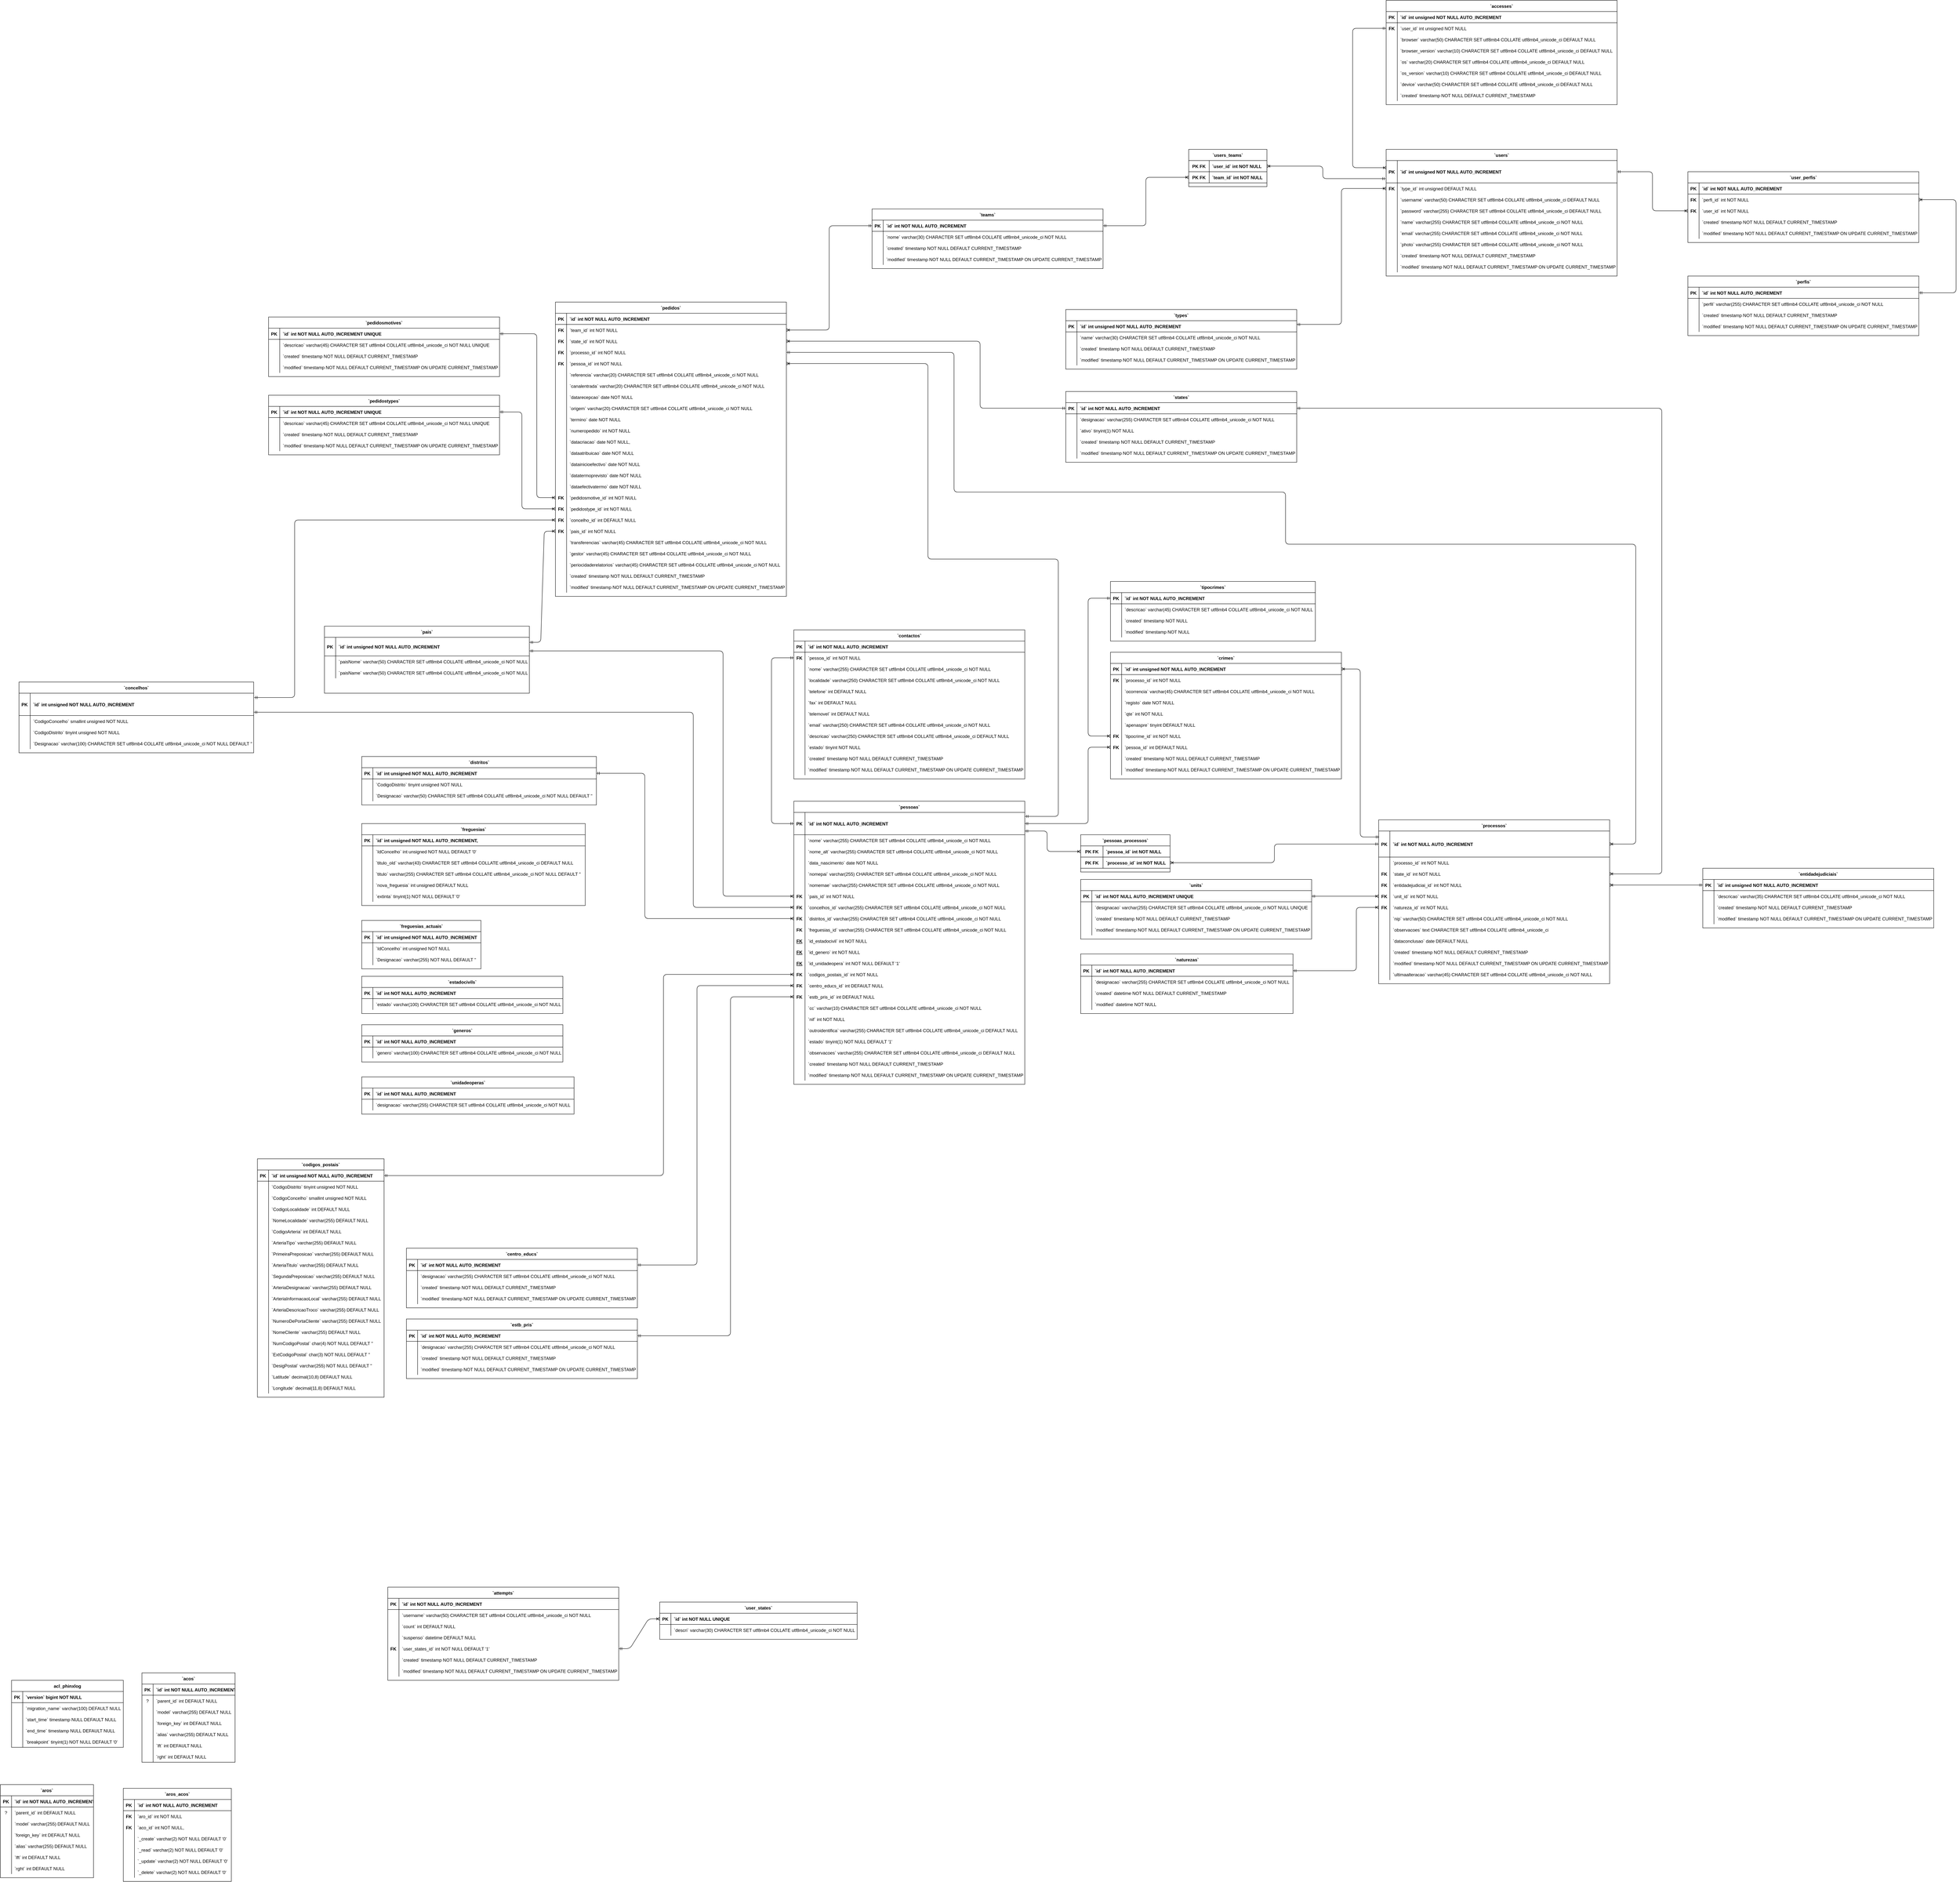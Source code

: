 <mxfile version="13.7.3" type="device"><diagram id="R2lEEEUBdFMjLlhIrx00" name="Page-1"><mxGraphModel dx="2539" dy="1034" grid="1" gridSize="10" guides="0" tooltips="1" connect="1" arrows="1" fold="1" page="1" pageScale="1" pageWidth="850" pageHeight="1100" math="0" shadow="0" extFonts="Permanent Marker^https://fonts.googleapis.com/css?family=Permanent+Marker"><root><mxCell id="0"/><mxCell id="1" parent="0"/><mxCell id="_eeZzZvQvjJY5MgjElrI-796" style="edgeStyle=none;rounded=0;orthogonalLoop=1;jettySize=auto;html=1;exitX=0.75;exitY=0;exitDx=0;exitDy=0;" edge="1" parent="1" source="_eeZzZvQvjJY5MgjElrI-226" target="_eeZzZvQvjJY5MgjElrI-226"><mxGeometry relative="1" as="geometry"/></mxCell><mxCell id="_eeZzZvQvjJY5MgjElrI-897" value="" style="edgeStyle=elbowEdgeStyle;fontSize=12;html=1;endArrow=ERoneToMany;startArrow=ERmandOne;exitX=1;exitY=0.5;exitDx=0;exitDy=0;entryX=0;entryY=0.5;entryDx=0;entryDy=0;" edge="1" parent="1" source="_eeZzZvQvjJY5MgjElrI-38" target="_eeZzZvQvjJY5MgjElrI-697"><mxGeometry width="100" height="100" relative="1" as="geometry"><mxPoint x="170" y="3420" as="sourcePoint"/><mxPoint x="270" y="3320" as="targetPoint"/><Array as="points"><mxPoint x="1500" y="3420"/></Array></mxGeometry></mxCell><mxCell id="_eeZzZvQvjJY5MgjElrI-911" value="" style="edgeStyle=elbowEdgeStyle;fontSize=12;html=1;endArrow=ERoneToMany;startArrow=ERmandOne;exitX=1;exitY=0.5;exitDx=0;exitDy=0;entryX=0;entryY=0.5;entryDx=0;entryDy=0;" edge="1" parent="1" source="_eeZzZvQvjJY5MgjElrI-899" target="_eeZzZvQvjJY5MgjElrI-694"><mxGeometry width="100" height="100" relative="1" as="geometry"><mxPoint x="100.0" y="3285" as="sourcePoint"/><mxPoint x="450" y="3285" as="targetPoint"/><Array as="points"><mxPoint x="1590" y="3410"/><mxPoint x="1610" y="3340"/><mxPoint x="1530" y="3600"/></Array></mxGeometry></mxCell><mxCell id="_eeZzZvQvjJY5MgjElrI-915" value="" style="edgeStyle=orthogonalEdgeStyle;fontSize=12;html=1;endArrow=ERoneToMany;startArrow=ERmandOne;entryX=0;entryY=0.5;entryDx=0;entryDy=0;exitX=1.001;exitY=0.729;exitDx=0;exitDy=0;exitPerimeter=0;" edge="1" parent="1" source="_eeZzZvQvjJY5MgjElrI-136" target="_eeZzZvQvjJY5MgjElrI-673"><mxGeometry width="100" height="100" relative="1" as="geometry"><mxPoint x="100" y="2470" as="sourcePoint"/><mxPoint x="450" y="3285" as="targetPoint"/><Array as="points"><mxPoint x="1570" y="2447"/><mxPoint x="1570" y="3105"/></Array></mxGeometry></mxCell><mxCell id="_eeZzZvQvjJY5MgjElrI-919" value="" style="edgeStyle=elbowEdgeStyle;fontSize=12;html=1;endArrow=ERoneToMany;startArrow=ERmandOne;exitX=1.001;exitY=0.853;exitDx=0;exitDy=0;entryX=0;entryY=0.5;entryDx=0;entryDy=0;exitPerimeter=0;" edge="1" parent="1" source="_eeZzZvQvjJY5MgjElrI-52" target="_eeZzZvQvjJY5MgjElrI-649"><mxGeometry width="100" height="100" relative="1" as="geometry"><mxPoint x="100" y="2775" as="sourcePoint"/><mxPoint x="450" y="3135" as="targetPoint"/><Array as="points"><mxPoint x="1490" y="2680"/></Array></mxGeometry></mxCell><mxCell id="_eeZzZvQvjJY5MgjElrI-920" value="" style="edgeStyle=elbowEdgeStyle;fontSize=12;html=1;endArrow=ERoneToMany;startArrow=ERmandOne;exitX=1;exitY=0.5;exitDx=0;exitDy=0;entryX=0;entryY=0.5;entryDx=0;entryDy=0;" edge="1" parent="1" source="_eeZzZvQvjJY5MgjElrI-73" target="_eeZzZvQvjJY5MgjElrI-670"><mxGeometry width="100" height="100" relative="1" as="geometry"><mxPoint x="100.0" y="2775" as="sourcePoint"/><mxPoint x="450" y="3135" as="targetPoint"/><Array as="points"><mxPoint x="1360" y="3030"/><mxPoint x="960" y="3070"/></Array></mxGeometry></mxCell><mxCell id="_eeZzZvQvjJY5MgjElrI-922" value="" style="edgeStyle=elbowEdgeStyle;fontSize=12;html=1;endArrow=ERoneToMany;startArrow=ERmandOne;exitX=1;exitY=0.5;exitDx=0;exitDy=0;entryX=0;entryY=0.5;entryDx=0;entryDy=0;" edge="1" parent="1" source="_eeZzZvQvjJY5MgjElrI-45" target="_eeZzZvQvjJY5MgjElrI-664"><mxGeometry width="100" height="100" relative="1" as="geometry"><mxPoint x="100" y="3455" as="sourcePoint"/><mxPoint x="450" y="3255" as="targetPoint"/><Array as="points"><mxPoint x="1410" y="3300"/><mxPoint x="1270" y="3290"/></Array></mxGeometry></mxCell><mxCell id="_eeZzZvQvjJY5MgjElrI-923" value="" style="edgeStyle=orthogonalEdgeStyle;fontSize=12;html=1;endArrow=ERoneToMany;startArrow=ERmandOne;exitX=1;exitY=0.25;exitDx=0;exitDy=0;entryX=0;entryY=0.5;entryDx=0;entryDy=0;" edge="1" parent="1" source="_eeZzZvQvjJY5MgjElrI-212" target="_eeZzZvQvjJY5MgjElrI-244"><mxGeometry width="100" height="100" relative="1" as="geometry"><mxPoint x="2810" y="1015" as="sourcePoint"/><mxPoint x="3320" y="1210" as="targetPoint"/></mxGeometry></mxCell><mxCell id="_eeZzZvQvjJY5MgjElrI-926" value="" style="edgeStyle=entityRelationEdgeStyle;fontSize=12;html=1;endArrow=ERoneToMany;startArrow=ERmandOne;entryX=0;entryY=0.5;entryDx=0;entryDy=0;exitX=1.001;exitY=0.267;exitDx=0;exitDy=0;exitPerimeter=0;" edge="1" parent="1" source="_eeZzZvQvjJY5MgjElrI-136" target="_eeZzZvQvjJY5MgjElrI-586"><mxGeometry width="100" height="100" relative="1" as="geometry"><mxPoint x="103" y="2440" as="sourcePoint"/><mxPoint x="370" y="2320" as="targetPoint"/></mxGeometry></mxCell><mxCell id="_eeZzZvQvjJY5MgjElrI-928" style="edgeStyle=none;rounded=0;orthogonalLoop=1;jettySize=auto;html=1;exitX=0.75;exitY=0;exitDx=0;exitDy=0;" edge="1" parent="1" source="_eeZzZvQvjJY5MgjElrI-51" target="_eeZzZvQvjJY5MgjElrI-51"><mxGeometry relative="1" as="geometry"/></mxCell><mxCell id="_eeZzZvQvjJY5MgjElrI-929" value="" style="edgeStyle=elbowEdgeStyle;fontSize=12;html=1;endArrow=ERoneToMany;startArrow=ERmandOne;exitX=1.002;exitY=0.194;exitDx=0;exitDy=0;entryX=0;entryY=0.5;entryDx=0;entryDy=0;exitPerimeter=0;" edge="1" parent="1" source="_eeZzZvQvjJY5MgjElrI-52" target="_eeZzZvQvjJY5MgjElrI-589"><mxGeometry width="100" height="100" relative="1" as="geometry"><mxPoint x="-420" y="2450" as="sourcePoint"/><mxPoint x="450" y="3105" as="targetPoint"/><Array as="points"><mxPoint x="420" y="2380"/><mxPoint x="340" y="2360"/><mxPoint x="440" y="2570"/></Array></mxGeometry></mxCell><mxCell id="_eeZzZvQvjJY5MgjElrI-930" value="" style="edgeStyle=elbowEdgeStyle;fontSize=12;html=1;endArrow=ERoneToMany;startArrow=ERmandOne;exitX=0;exitY=0.5;exitDx=0;exitDy=0;entryX=1;entryY=0.5;entryDx=0;entryDy=0;" edge="1" parent="1" source="_eeZzZvQvjJY5MgjElrI-199" target="_eeZzZvQvjJY5MgjElrI-580"><mxGeometry width="100" height="100" relative="1" as="geometry"><mxPoint x="-328.72" y="2431.64" as="sourcePoint"/><mxPoint x="460" y="2095" as="targetPoint"/><Array as="points"><mxPoint x="2260" y="1600"/></Array></mxGeometry></mxCell><mxCell id="_eeZzZvQvjJY5MgjElrI-931" value="" style="edgeStyle=elbowEdgeStyle;fontSize=12;html=1;endArrow=ERoneToMany;startArrow=ERmandOne;entryX=0;entryY=0.5;entryDx=0;entryDy=0;exitX=1;exitY=0.5;exitDx=0;exitDy=0;" edge="1" parent="1" source="_eeZzZvQvjJY5MgjElrI-150" target="_eeZzZvQvjJY5MgjElrI-556"><mxGeometry width="100" height="100" relative="1" as="geometry"><mxPoint x="85" y="1880" as="sourcePoint"/><mxPoint x="460" y="1825" as="targetPoint"/><Array as="points"><mxPoint x="1070" y="1810"/></Array></mxGeometry></mxCell><mxCell id="_eeZzZvQvjJY5MgjElrI-932" value="" style="edgeStyle=elbowEdgeStyle;fontSize=12;html=1;endArrow=ERoneToMany;startArrow=ERmandOne;exitX=1;exitY=0.5;exitDx=0;exitDy=0;entryX=0;entryY=0.5;entryDx=0;entryDy=0;" edge="1" parent="1" source="_eeZzZvQvjJY5MgjElrI-157" target="_eeZzZvQvjJY5MgjElrI-547"><mxGeometry width="100" height="100" relative="1" as="geometry"><mxPoint x="65" y="1695" as="sourcePoint"/><mxPoint x="470" y="1835" as="targetPoint"/><Array as="points"><mxPoint x="1030" y="1930"/></Array></mxGeometry></mxCell><mxCell id="_eeZzZvQvjJY5MgjElrI-240" value="`users`" style="shape=table;startSize=30;container=1;collapsible=1;childLayout=tableLayout;fixedRows=1;rowLines=0;fontStyle=1;align=center;resizeLast=1;" vertex="1" parent="1"><mxGeometry x="3350" y="1100" width="620.0" height="340" as="geometry"/></mxCell><mxCell id="_eeZzZvQvjJY5MgjElrI-241" value="" style="shape=partialRectangle;collapsible=0;dropTarget=0;pointerEvents=0;fillColor=none;points=[[0,0.5],[1,0.5]];portConstraint=eastwest;top=0;left=0;right=0;bottom=1;" vertex="1" parent="_eeZzZvQvjJY5MgjElrI-240"><mxGeometry y="30" width="620.0" height="60" as="geometry"/></mxCell><mxCell id="_eeZzZvQvjJY5MgjElrI-242" value="PK" style="shape=partialRectangle;overflow=hidden;connectable=0;fillColor=none;top=0;left=0;bottom=0;right=0;fontStyle=1;" vertex="1" parent="_eeZzZvQvjJY5MgjElrI-241"><mxGeometry width="30" height="60" as="geometry"/></mxCell><mxCell id="_eeZzZvQvjJY5MgjElrI-243" value="`id` int unsigned NOT NULL AUTO_INCREMENT" style="shape=partialRectangle;overflow=hidden;connectable=0;fillColor=none;top=0;left=0;bottom=0;right=0;align=left;spacingLeft=6;fontStyle=1;" vertex="1" parent="_eeZzZvQvjJY5MgjElrI-241"><mxGeometry x="30" width="590.0" height="60" as="geometry"/></mxCell><mxCell id="_eeZzZvQvjJY5MgjElrI-244" value="" style="shape=partialRectangle;collapsible=0;dropTarget=0;pointerEvents=0;fillColor=none;points=[[0,0.5],[1,0.5]];portConstraint=eastwest;top=0;left=0;right=0;bottom=0;" vertex="1" parent="_eeZzZvQvjJY5MgjElrI-240"><mxGeometry y="90" width="620.0" height="30" as="geometry"/></mxCell><mxCell id="_eeZzZvQvjJY5MgjElrI-245" value="FK" style="shape=partialRectangle;overflow=hidden;connectable=0;fillColor=none;top=0;left=0;bottom=0;right=0;fontStyle=1" vertex="1" parent="_eeZzZvQvjJY5MgjElrI-244"><mxGeometry width="30" height="30" as="geometry"/></mxCell><mxCell id="_eeZzZvQvjJY5MgjElrI-246" value="`type_id` int unsigned DEFAULT NULL" style="shape=partialRectangle;overflow=hidden;connectable=0;fillColor=none;top=0;left=0;bottom=0;right=0;align=left;spacingLeft=6;" vertex="1" parent="_eeZzZvQvjJY5MgjElrI-244"><mxGeometry x="30" width="590.0" height="30" as="geometry"/></mxCell><mxCell id="_eeZzZvQvjJY5MgjElrI-818" style="shape=partialRectangle;collapsible=0;dropTarget=0;pointerEvents=0;fillColor=none;points=[[0,0.5],[1,0.5]];portConstraint=eastwest;top=0;left=0;right=0;bottom=0;" vertex="1" parent="_eeZzZvQvjJY5MgjElrI-240"><mxGeometry y="120" width="620.0" height="30" as="geometry"/></mxCell><mxCell id="_eeZzZvQvjJY5MgjElrI-819" style="shape=partialRectangle;overflow=hidden;connectable=0;fillColor=none;top=0;left=0;bottom=0;right=0;" vertex="1" parent="_eeZzZvQvjJY5MgjElrI-818"><mxGeometry width="30" height="30" as="geometry"/></mxCell><mxCell id="_eeZzZvQvjJY5MgjElrI-820" value="`username` varchar(50) CHARACTER SET utf8mb4 COLLATE utf8mb4_unicode_ci DEFAULT NULL" style="shape=partialRectangle;overflow=hidden;connectable=0;fillColor=none;top=0;left=0;bottom=0;right=0;align=left;spacingLeft=6;" vertex="1" parent="_eeZzZvQvjJY5MgjElrI-818"><mxGeometry x="30" width="590.0" height="30" as="geometry"/></mxCell><mxCell id="_eeZzZvQvjJY5MgjElrI-815" style="shape=partialRectangle;collapsible=0;dropTarget=0;pointerEvents=0;fillColor=none;points=[[0,0.5],[1,0.5]];portConstraint=eastwest;top=0;left=0;right=0;bottom=0;" vertex="1" parent="_eeZzZvQvjJY5MgjElrI-240"><mxGeometry y="150" width="620.0" height="30" as="geometry"/></mxCell><mxCell id="_eeZzZvQvjJY5MgjElrI-816" style="shape=partialRectangle;overflow=hidden;connectable=0;fillColor=none;top=0;left=0;bottom=0;right=0;" vertex="1" parent="_eeZzZvQvjJY5MgjElrI-815"><mxGeometry width="30" height="30" as="geometry"/></mxCell><mxCell id="_eeZzZvQvjJY5MgjElrI-817" value="`password` varchar(255) CHARACTER SET utf8mb4 COLLATE utf8mb4_unicode_ci DEFAULT NULL" style="shape=partialRectangle;overflow=hidden;connectable=0;fillColor=none;top=0;left=0;bottom=0;right=0;align=left;spacingLeft=6;" vertex="1" parent="_eeZzZvQvjJY5MgjElrI-815"><mxGeometry x="30" width="590.0" height="30" as="geometry"/></mxCell><mxCell id="_eeZzZvQvjJY5MgjElrI-812" style="shape=partialRectangle;collapsible=0;dropTarget=0;pointerEvents=0;fillColor=none;points=[[0,0.5],[1,0.5]];portConstraint=eastwest;top=0;left=0;right=0;bottom=0;" vertex="1" parent="_eeZzZvQvjJY5MgjElrI-240"><mxGeometry y="180" width="620.0" height="30" as="geometry"/></mxCell><mxCell id="_eeZzZvQvjJY5MgjElrI-813" style="shape=partialRectangle;overflow=hidden;connectable=0;fillColor=none;top=0;left=0;bottom=0;right=0;" vertex="1" parent="_eeZzZvQvjJY5MgjElrI-812"><mxGeometry width="30" height="30" as="geometry"/></mxCell><mxCell id="_eeZzZvQvjJY5MgjElrI-814" value="`name` varchar(255) CHARACTER SET utf8mb4 COLLATE utf8mb4_unicode_ci NOT NULL" style="shape=partialRectangle;overflow=hidden;connectable=0;fillColor=none;top=0;left=0;bottom=0;right=0;align=left;spacingLeft=6;" vertex="1" parent="_eeZzZvQvjJY5MgjElrI-812"><mxGeometry x="30" width="590.0" height="30" as="geometry"/></mxCell><mxCell id="_eeZzZvQvjJY5MgjElrI-809" style="shape=partialRectangle;collapsible=0;dropTarget=0;pointerEvents=0;fillColor=none;points=[[0,0.5],[1,0.5]];portConstraint=eastwest;top=0;left=0;right=0;bottom=0;" vertex="1" parent="_eeZzZvQvjJY5MgjElrI-240"><mxGeometry y="210" width="620.0" height="30" as="geometry"/></mxCell><mxCell id="_eeZzZvQvjJY5MgjElrI-810" style="shape=partialRectangle;overflow=hidden;connectable=0;fillColor=none;top=0;left=0;bottom=0;right=0;" vertex="1" parent="_eeZzZvQvjJY5MgjElrI-809"><mxGeometry width="30" height="30" as="geometry"/></mxCell><mxCell id="_eeZzZvQvjJY5MgjElrI-811" value="`email` varchar(255) CHARACTER SET utf8mb4 COLLATE utf8mb4_unicode_ci NOT NULL" style="shape=partialRectangle;overflow=hidden;connectable=0;fillColor=none;top=0;left=0;bottom=0;right=0;align=left;spacingLeft=6;" vertex="1" parent="_eeZzZvQvjJY5MgjElrI-809"><mxGeometry x="30" width="590.0" height="30" as="geometry"/></mxCell><mxCell id="_eeZzZvQvjJY5MgjElrI-824" style="shape=partialRectangle;collapsible=0;dropTarget=0;pointerEvents=0;fillColor=none;points=[[0,0.5],[1,0.5]];portConstraint=eastwest;top=0;left=0;right=0;bottom=0;" vertex="1" parent="_eeZzZvQvjJY5MgjElrI-240"><mxGeometry y="240" width="620.0" height="30" as="geometry"/></mxCell><mxCell id="_eeZzZvQvjJY5MgjElrI-825" style="shape=partialRectangle;overflow=hidden;connectable=0;fillColor=none;top=0;left=0;bottom=0;right=0;" vertex="1" parent="_eeZzZvQvjJY5MgjElrI-824"><mxGeometry width="30" height="30" as="geometry"/></mxCell><mxCell id="_eeZzZvQvjJY5MgjElrI-826" value="`photo` varchar(255) CHARACTER SET utf8mb4 COLLATE utf8mb4_unicode_ci NOT NULL" style="shape=partialRectangle;overflow=hidden;connectable=0;fillColor=none;top=0;left=0;bottom=0;right=0;align=left;spacingLeft=6;" vertex="1" parent="_eeZzZvQvjJY5MgjElrI-824"><mxGeometry x="30" width="590.0" height="30" as="geometry"/></mxCell><mxCell id="_eeZzZvQvjJY5MgjElrI-821" style="shape=partialRectangle;collapsible=0;dropTarget=0;pointerEvents=0;fillColor=none;points=[[0,0.5],[1,0.5]];portConstraint=eastwest;top=0;left=0;right=0;bottom=0;" vertex="1" parent="_eeZzZvQvjJY5MgjElrI-240"><mxGeometry y="270" width="620.0" height="30" as="geometry"/></mxCell><mxCell id="_eeZzZvQvjJY5MgjElrI-822" style="shape=partialRectangle;overflow=hidden;connectable=0;fillColor=none;top=0;left=0;bottom=0;right=0;" vertex="1" parent="_eeZzZvQvjJY5MgjElrI-821"><mxGeometry width="30" height="30" as="geometry"/></mxCell><mxCell id="_eeZzZvQvjJY5MgjElrI-823" value="`created` timestamp NOT NULL DEFAULT CURRENT_TIMESTAMP" style="shape=partialRectangle;overflow=hidden;connectable=0;fillColor=none;top=0;left=0;bottom=0;right=0;align=left;spacingLeft=6;" vertex="1" parent="_eeZzZvQvjJY5MgjElrI-821"><mxGeometry x="30" width="590.0" height="30" as="geometry"/></mxCell><mxCell id="_eeZzZvQvjJY5MgjElrI-806" style="shape=partialRectangle;collapsible=0;dropTarget=0;pointerEvents=0;fillColor=none;points=[[0,0.5],[1,0.5]];portConstraint=eastwest;top=0;left=0;right=0;bottom=0;" vertex="1" parent="_eeZzZvQvjJY5MgjElrI-240"><mxGeometry y="300" width="620.0" height="30" as="geometry"/></mxCell><mxCell id="_eeZzZvQvjJY5MgjElrI-807" style="shape=partialRectangle;overflow=hidden;connectable=0;fillColor=none;top=0;left=0;bottom=0;right=0;" vertex="1" parent="_eeZzZvQvjJY5MgjElrI-806"><mxGeometry width="30" height="30" as="geometry"/></mxCell><mxCell id="_eeZzZvQvjJY5MgjElrI-808" value="`modified` timestamp NOT NULL DEFAULT CURRENT_TIMESTAMP ON UPDATE CURRENT_TIMESTAMP" style="shape=partialRectangle;overflow=hidden;connectable=0;fillColor=none;top=0;left=0;bottom=0;right=0;align=left;spacingLeft=6;" vertex="1" parent="_eeZzZvQvjJY5MgjElrI-806"><mxGeometry x="30" width="590.0" height="30" as="geometry"/></mxCell><mxCell id="_eeZzZvQvjJY5MgjElrI-417" value="`accesses`" style="shape=table;startSize=30;container=1;collapsible=1;childLayout=tableLayout;fixedRows=1;rowLines=0;fontStyle=1;align=center;resizeLast=1;" vertex="1" parent="1"><mxGeometry x="3350" y="700" width="620.0" height="280" as="geometry"/></mxCell><mxCell id="_eeZzZvQvjJY5MgjElrI-418" value="" style="shape=partialRectangle;collapsible=0;dropTarget=0;pointerEvents=0;fillColor=none;points=[[0,0.5],[1,0.5]];portConstraint=eastwest;top=0;left=0;right=0;bottom=1;" vertex="1" parent="_eeZzZvQvjJY5MgjElrI-417"><mxGeometry y="30" width="620.0" height="30" as="geometry"/></mxCell><mxCell id="_eeZzZvQvjJY5MgjElrI-419" value="PK" style="shape=partialRectangle;overflow=hidden;connectable=0;fillColor=none;top=0;left=0;bottom=0;right=0;fontStyle=1;" vertex="1" parent="_eeZzZvQvjJY5MgjElrI-418"><mxGeometry width="30" height="30" as="geometry"/></mxCell><mxCell id="_eeZzZvQvjJY5MgjElrI-420" value="`id` int unsigned NOT NULL AUTO_INCREMENT" style="shape=partialRectangle;overflow=hidden;connectable=0;fillColor=none;top=0;left=0;bottom=0;right=0;align=left;spacingLeft=6;fontStyle=1;" vertex="1" parent="_eeZzZvQvjJY5MgjElrI-418"><mxGeometry x="30" width="590.0" height="30" as="geometry"/></mxCell><mxCell id="_eeZzZvQvjJY5MgjElrI-421" value="" style="shape=partialRectangle;collapsible=0;dropTarget=0;pointerEvents=0;fillColor=none;points=[[0,0.5],[1,0.5]];portConstraint=eastwest;top=0;left=0;right=0;bottom=0;" vertex="1" parent="_eeZzZvQvjJY5MgjElrI-417"><mxGeometry y="60" width="620.0" height="30" as="geometry"/></mxCell><mxCell id="_eeZzZvQvjJY5MgjElrI-422" value="FK" style="shape=partialRectangle;overflow=hidden;connectable=0;fillColor=none;top=0;left=0;bottom=0;right=0;fontStyle=1" vertex="1" parent="_eeZzZvQvjJY5MgjElrI-421"><mxGeometry width="30" height="30" as="geometry"/></mxCell><mxCell id="_eeZzZvQvjJY5MgjElrI-423" value="`user_id` int unsigned NOT NULL" style="shape=partialRectangle;overflow=hidden;connectable=0;fillColor=none;top=0;left=0;bottom=0;right=0;align=left;spacingLeft=6;" vertex="1" parent="_eeZzZvQvjJY5MgjElrI-421"><mxGeometry x="30" width="590.0" height="30" as="geometry"/></mxCell><mxCell id="_eeZzZvQvjJY5MgjElrI-609" style="shape=partialRectangle;collapsible=0;dropTarget=0;pointerEvents=0;fillColor=none;points=[[0,0.5],[1,0.5]];portConstraint=eastwest;top=0;left=0;right=0;bottom=0;" vertex="1" parent="_eeZzZvQvjJY5MgjElrI-417"><mxGeometry y="90" width="620.0" height="30" as="geometry"/></mxCell><mxCell id="_eeZzZvQvjJY5MgjElrI-610" style="shape=partialRectangle;overflow=hidden;connectable=0;fillColor=none;top=0;left=0;bottom=0;right=0;" vertex="1" parent="_eeZzZvQvjJY5MgjElrI-609"><mxGeometry width="30" height="30" as="geometry"/></mxCell><mxCell id="_eeZzZvQvjJY5MgjElrI-611" value="`browser` varchar(50) CHARACTER SET utf8mb4 COLLATE utf8mb4_unicode_ci DEFAULT NULL" style="shape=partialRectangle;overflow=hidden;connectable=0;fillColor=none;top=0;left=0;bottom=0;right=0;align=left;spacingLeft=6;" vertex="1" parent="_eeZzZvQvjJY5MgjElrI-609"><mxGeometry x="30" width="590.0" height="30" as="geometry"/></mxCell><mxCell id="_eeZzZvQvjJY5MgjElrI-612" style="shape=partialRectangle;collapsible=0;dropTarget=0;pointerEvents=0;fillColor=none;points=[[0,0.5],[1,0.5]];portConstraint=eastwest;top=0;left=0;right=0;bottom=0;" vertex="1" parent="_eeZzZvQvjJY5MgjElrI-417"><mxGeometry y="120" width="620.0" height="30" as="geometry"/></mxCell><mxCell id="_eeZzZvQvjJY5MgjElrI-613" style="shape=partialRectangle;overflow=hidden;connectable=0;fillColor=none;top=0;left=0;bottom=0;right=0;" vertex="1" parent="_eeZzZvQvjJY5MgjElrI-612"><mxGeometry width="30" height="30" as="geometry"/></mxCell><mxCell id="_eeZzZvQvjJY5MgjElrI-614" value="`browser_version` varchar(10) CHARACTER SET utf8mb4 COLLATE utf8mb4_unicode_ci DEFAULT NULL" style="shape=partialRectangle;overflow=hidden;connectable=0;fillColor=none;top=0;left=0;bottom=0;right=0;align=left;spacingLeft=6;" vertex="1" parent="_eeZzZvQvjJY5MgjElrI-612"><mxGeometry x="30" width="590.0" height="30" as="geometry"/></mxCell><mxCell id="_eeZzZvQvjJY5MgjElrI-615" style="shape=partialRectangle;collapsible=0;dropTarget=0;pointerEvents=0;fillColor=none;points=[[0,0.5],[1,0.5]];portConstraint=eastwest;top=0;left=0;right=0;bottom=0;" vertex="1" parent="_eeZzZvQvjJY5MgjElrI-417"><mxGeometry y="150" width="620.0" height="30" as="geometry"/></mxCell><mxCell id="_eeZzZvQvjJY5MgjElrI-616" style="shape=partialRectangle;overflow=hidden;connectable=0;fillColor=none;top=0;left=0;bottom=0;right=0;" vertex="1" parent="_eeZzZvQvjJY5MgjElrI-615"><mxGeometry width="30" height="30" as="geometry"/></mxCell><mxCell id="_eeZzZvQvjJY5MgjElrI-617" value="`os` varchar(20) CHARACTER SET utf8mb4 COLLATE utf8mb4_unicode_ci DEFAULT NULL" style="shape=partialRectangle;overflow=hidden;connectable=0;fillColor=none;top=0;left=0;bottom=0;right=0;align=left;spacingLeft=6;" vertex="1" parent="_eeZzZvQvjJY5MgjElrI-615"><mxGeometry x="30" width="590.0" height="30" as="geometry"/></mxCell><mxCell id="_eeZzZvQvjJY5MgjElrI-624" style="shape=partialRectangle;collapsible=0;dropTarget=0;pointerEvents=0;fillColor=none;points=[[0,0.5],[1,0.5]];portConstraint=eastwest;top=0;left=0;right=0;bottom=0;" vertex="1" parent="_eeZzZvQvjJY5MgjElrI-417"><mxGeometry y="180" width="620.0" height="30" as="geometry"/></mxCell><mxCell id="_eeZzZvQvjJY5MgjElrI-625" style="shape=partialRectangle;overflow=hidden;connectable=0;fillColor=none;top=0;left=0;bottom=0;right=0;" vertex="1" parent="_eeZzZvQvjJY5MgjElrI-624"><mxGeometry width="30" height="30" as="geometry"/></mxCell><mxCell id="_eeZzZvQvjJY5MgjElrI-626" value="`os_version` varchar(10) CHARACTER SET utf8mb4 COLLATE utf8mb4_unicode_ci DEFAULT NULL" style="shape=partialRectangle;overflow=hidden;connectable=0;fillColor=none;top=0;left=0;bottom=0;right=0;align=left;spacingLeft=6;" vertex="1" parent="_eeZzZvQvjJY5MgjElrI-624"><mxGeometry x="30" width="590.0" height="30" as="geometry"/></mxCell><mxCell id="_eeZzZvQvjJY5MgjElrI-621" style="shape=partialRectangle;collapsible=0;dropTarget=0;pointerEvents=0;fillColor=none;points=[[0,0.5],[1,0.5]];portConstraint=eastwest;top=0;left=0;right=0;bottom=0;" vertex="1" parent="_eeZzZvQvjJY5MgjElrI-417"><mxGeometry y="210" width="620.0" height="30" as="geometry"/></mxCell><mxCell id="_eeZzZvQvjJY5MgjElrI-622" style="shape=partialRectangle;overflow=hidden;connectable=0;fillColor=none;top=0;left=0;bottom=0;right=0;" vertex="1" parent="_eeZzZvQvjJY5MgjElrI-621"><mxGeometry width="30" height="30" as="geometry"/></mxCell><mxCell id="_eeZzZvQvjJY5MgjElrI-623" value="`device` varchar(50) CHARACTER SET utf8mb4 COLLATE utf8mb4_unicode_ci DEFAULT NULL" style="shape=partialRectangle;overflow=hidden;connectable=0;fillColor=none;top=0;left=0;bottom=0;right=0;align=left;spacingLeft=6;" vertex="1" parent="_eeZzZvQvjJY5MgjElrI-621"><mxGeometry x="30" width="590.0" height="30" as="geometry"/></mxCell><mxCell id="_eeZzZvQvjJY5MgjElrI-618" style="shape=partialRectangle;collapsible=0;dropTarget=0;pointerEvents=0;fillColor=none;points=[[0,0.5],[1,0.5]];portConstraint=eastwest;top=0;left=0;right=0;bottom=0;" vertex="1" parent="_eeZzZvQvjJY5MgjElrI-417"><mxGeometry y="240" width="620.0" height="30" as="geometry"/></mxCell><mxCell id="_eeZzZvQvjJY5MgjElrI-619" style="shape=partialRectangle;overflow=hidden;connectable=0;fillColor=none;top=0;left=0;bottom=0;right=0;" vertex="1" parent="_eeZzZvQvjJY5MgjElrI-618"><mxGeometry width="30" height="30" as="geometry"/></mxCell><mxCell id="_eeZzZvQvjJY5MgjElrI-620" value="`created` timestamp NOT NULL DEFAULT CURRENT_TIMESTAMP" style="shape=partialRectangle;overflow=hidden;connectable=0;fillColor=none;top=0;left=0;bottom=0;right=0;align=left;spacingLeft=6;" vertex="1" parent="_eeZzZvQvjJY5MgjElrI-618"><mxGeometry x="30" width="590.0" height="30" as="geometry"/></mxCell><mxCell id="_eeZzZvQvjJY5MgjElrI-233" value="`user_perfis`" style="shape=table;startSize=30;container=1;collapsible=1;childLayout=tableLayout;fixedRows=1;rowLines=0;fontStyle=1;align=center;resizeLast=1;" vertex="1" parent="1"><mxGeometry x="4160" y="1160" width="620.0" height="190" as="geometry"/></mxCell><mxCell id="_eeZzZvQvjJY5MgjElrI-234" value="" style="shape=partialRectangle;collapsible=0;dropTarget=0;pointerEvents=0;fillColor=none;points=[[0,0.5],[1,0.5]];portConstraint=eastwest;top=0;left=0;right=0;bottom=1;" vertex="1" parent="_eeZzZvQvjJY5MgjElrI-233"><mxGeometry y="30" width="620.0" height="30" as="geometry"/></mxCell><mxCell id="_eeZzZvQvjJY5MgjElrI-235" value="PK" style="shape=partialRectangle;overflow=hidden;connectable=0;fillColor=none;top=0;left=0;bottom=0;right=0;fontStyle=1;" vertex="1" parent="_eeZzZvQvjJY5MgjElrI-234"><mxGeometry width="30" height="30" as="geometry"/></mxCell><mxCell id="_eeZzZvQvjJY5MgjElrI-236" value="`id` int NOT NULL AUTO_INCREMENT" style="shape=partialRectangle;overflow=hidden;connectable=0;fillColor=none;top=0;left=0;bottom=0;right=0;align=left;spacingLeft=6;fontStyle=1;" vertex="1" parent="_eeZzZvQvjJY5MgjElrI-234"><mxGeometry x="30" width="590.0" height="30" as="geometry"/></mxCell><mxCell id="_eeZzZvQvjJY5MgjElrI-237" value="" style="shape=partialRectangle;collapsible=0;dropTarget=0;pointerEvents=0;fillColor=none;points=[[0,0.5],[1,0.5]];portConstraint=eastwest;top=0;left=0;right=0;bottom=0;" vertex="1" parent="_eeZzZvQvjJY5MgjElrI-233"><mxGeometry y="60" width="620.0" height="30" as="geometry"/></mxCell><mxCell id="_eeZzZvQvjJY5MgjElrI-238" value="FK" style="shape=partialRectangle;overflow=hidden;connectable=0;fillColor=none;top=0;left=0;bottom=0;right=0;fontStyle=1" vertex="1" parent="_eeZzZvQvjJY5MgjElrI-237"><mxGeometry width="30" height="30" as="geometry"/></mxCell><mxCell id="_eeZzZvQvjJY5MgjElrI-239" value="`perfi_id` int NOT NULL" style="shape=partialRectangle;overflow=hidden;connectable=0;fillColor=none;top=0;left=0;bottom=0;right=0;align=left;spacingLeft=6;" vertex="1" parent="_eeZzZvQvjJY5MgjElrI-237"><mxGeometry x="30" width="590.0" height="30" as="geometry"/></mxCell><mxCell id="_eeZzZvQvjJY5MgjElrI-797" style="shape=partialRectangle;collapsible=0;dropTarget=0;pointerEvents=0;fillColor=none;points=[[0,0.5],[1,0.5]];portConstraint=eastwest;top=0;left=0;right=0;bottom=0;" vertex="1" parent="_eeZzZvQvjJY5MgjElrI-233"><mxGeometry y="90" width="620.0" height="30" as="geometry"/></mxCell><mxCell id="_eeZzZvQvjJY5MgjElrI-798" value="FK" style="shape=partialRectangle;overflow=hidden;connectable=0;fillColor=none;top=0;left=0;bottom=0;right=0;fontStyle=1" vertex="1" parent="_eeZzZvQvjJY5MgjElrI-797"><mxGeometry width="30" height="30" as="geometry"/></mxCell><mxCell id="_eeZzZvQvjJY5MgjElrI-799" value="`user_id` int NOT NULL" style="shape=partialRectangle;overflow=hidden;connectable=0;fillColor=none;top=0;left=0;bottom=0;right=0;align=left;spacingLeft=6;" vertex="1" parent="_eeZzZvQvjJY5MgjElrI-797"><mxGeometry x="30" width="590.0" height="30" as="geometry"/></mxCell><mxCell id="_eeZzZvQvjJY5MgjElrI-803" style="shape=partialRectangle;collapsible=0;dropTarget=0;pointerEvents=0;fillColor=none;points=[[0,0.5],[1,0.5]];portConstraint=eastwest;top=0;left=0;right=0;bottom=0;" vertex="1" parent="_eeZzZvQvjJY5MgjElrI-233"><mxGeometry y="120" width="620.0" height="30" as="geometry"/></mxCell><mxCell id="_eeZzZvQvjJY5MgjElrI-804" style="shape=partialRectangle;overflow=hidden;connectable=0;fillColor=none;top=0;left=0;bottom=0;right=0;" vertex="1" parent="_eeZzZvQvjJY5MgjElrI-803"><mxGeometry width="30" height="30" as="geometry"/></mxCell><mxCell id="_eeZzZvQvjJY5MgjElrI-805" value="`created` timestamp NOT NULL DEFAULT CURRENT_TIMESTAMP" style="shape=partialRectangle;overflow=hidden;connectable=0;fillColor=none;top=0;left=0;bottom=0;right=0;align=left;spacingLeft=6;" vertex="1" parent="_eeZzZvQvjJY5MgjElrI-803"><mxGeometry x="30" width="590.0" height="30" as="geometry"/></mxCell><mxCell id="_eeZzZvQvjJY5MgjElrI-800" style="shape=partialRectangle;collapsible=0;dropTarget=0;pointerEvents=0;fillColor=none;points=[[0,0.5],[1,0.5]];portConstraint=eastwest;top=0;left=0;right=0;bottom=0;" vertex="1" parent="_eeZzZvQvjJY5MgjElrI-233"><mxGeometry y="150" width="620.0" height="30" as="geometry"/></mxCell><mxCell id="_eeZzZvQvjJY5MgjElrI-801" style="shape=partialRectangle;overflow=hidden;connectable=0;fillColor=none;top=0;left=0;bottom=0;right=0;" vertex="1" parent="_eeZzZvQvjJY5MgjElrI-800"><mxGeometry width="30" height="30" as="geometry"/></mxCell><mxCell id="_eeZzZvQvjJY5MgjElrI-802" value="`modified` timestamp NOT NULL DEFAULT CURRENT_TIMESTAMP ON UPDATE CURRENT_TIMESTAMP" style="shape=partialRectangle;overflow=hidden;connectable=0;fillColor=none;top=0;left=0;bottom=0;right=0;align=left;spacingLeft=6;" vertex="1" parent="_eeZzZvQvjJY5MgjElrI-800"><mxGeometry x="30" width="590.0" height="30" as="geometry"/></mxCell><mxCell id="_eeZzZvQvjJY5MgjElrI-163" value="`perfis`" style="shape=table;startSize=30;container=1;collapsible=1;childLayout=tableLayout;fixedRows=1;rowLines=0;fontStyle=1;align=center;resizeLast=1;" vertex="1" parent="1"><mxGeometry x="4160" y="1440" width="620.0" height="160" as="geometry"/></mxCell><mxCell id="_eeZzZvQvjJY5MgjElrI-164" value="" style="shape=partialRectangle;collapsible=0;dropTarget=0;pointerEvents=0;fillColor=none;points=[[0,0.5],[1,0.5]];portConstraint=eastwest;top=0;left=0;right=0;bottom=1;" vertex="1" parent="_eeZzZvQvjJY5MgjElrI-163"><mxGeometry y="30" width="620.0" height="30" as="geometry"/></mxCell><mxCell id="_eeZzZvQvjJY5MgjElrI-165" value="PK" style="shape=partialRectangle;overflow=hidden;connectable=0;fillColor=none;top=0;left=0;bottom=0;right=0;fontStyle=1;" vertex="1" parent="_eeZzZvQvjJY5MgjElrI-164"><mxGeometry width="30" height="30" as="geometry"/></mxCell><mxCell id="_eeZzZvQvjJY5MgjElrI-166" value="`id` int NOT NULL AUTO_INCREMENT" style="shape=partialRectangle;overflow=hidden;connectable=0;fillColor=none;top=0;left=0;bottom=0;right=0;align=left;spacingLeft=6;fontStyle=1;" vertex="1" parent="_eeZzZvQvjJY5MgjElrI-164"><mxGeometry x="30" width="590.0" height="30" as="geometry"/></mxCell><mxCell id="_eeZzZvQvjJY5MgjElrI-167" value="" style="shape=partialRectangle;collapsible=0;dropTarget=0;pointerEvents=0;fillColor=none;points=[[0,0.5],[1,0.5]];portConstraint=eastwest;top=0;left=0;right=0;bottom=0;" vertex="1" parent="_eeZzZvQvjJY5MgjElrI-163"><mxGeometry y="60" width="620.0" height="30" as="geometry"/></mxCell><mxCell id="_eeZzZvQvjJY5MgjElrI-168" value="" style="shape=partialRectangle;overflow=hidden;connectable=0;fillColor=none;top=0;left=0;bottom=0;right=0;" vertex="1" parent="_eeZzZvQvjJY5MgjElrI-167"><mxGeometry width="30" height="30" as="geometry"/></mxCell><mxCell id="_eeZzZvQvjJY5MgjElrI-169" value="`perfil` varchar(255) CHARACTER SET utf8mb4 COLLATE utf8mb4_unicode_ci NOT NULL" style="shape=partialRectangle;overflow=hidden;connectable=0;fillColor=none;top=0;left=0;bottom=0;right=0;align=left;spacingLeft=6;" vertex="1" parent="_eeZzZvQvjJY5MgjElrI-167"><mxGeometry x="30" width="590.0" height="30" as="geometry"/></mxCell><mxCell id="_eeZzZvQvjJY5MgjElrI-640" style="shape=partialRectangle;collapsible=0;dropTarget=0;pointerEvents=0;fillColor=none;points=[[0,0.5],[1,0.5]];portConstraint=eastwest;top=0;left=0;right=0;bottom=0;" vertex="1" parent="_eeZzZvQvjJY5MgjElrI-163"><mxGeometry y="90" width="620.0" height="30" as="geometry"/></mxCell><mxCell id="_eeZzZvQvjJY5MgjElrI-641" style="shape=partialRectangle;overflow=hidden;connectable=0;fillColor=none;top=0;left=0;bottom=0;right=0;" vertex="1" parent="_eeZzZvQvjJY5MgjElrI-640"><mxGeometry width="30" height="30" as="geometry"/></mxCell><mxCell id="_eeZzZvQvjJY5MgjElrI-642" value="`created` timestamp NOT NULL DEFAULT CURRENT_TIMESTAMP" style="shape=partialRectangle;overflow=hidden;connectable=0;fillColor=none;top=0;left=0;bottom=0;right=0;align=left;spacingLeft=6;" vertex="1" parent="_eeZzZvQvjJY5MgjElrI-640"><mxGeometry x="30" width="590.0" height="30" as="geometry"/></mxCell><mxCell id="_eeZzZvQvjJY5MgjElrI-637" style="shape=partialRectangle;collapsible=0;dropTarget=0;pointerEvents=0;fillColor=none;points=[[0,0.5],[1,0.5]];portConstraint=eastwest;top=0;left=0;right=0;bottom=0;" vertex="1" parent="_eeZzZvQvjJY5MgjElrI-163"><mxGeometry y="120" width="620.0" height="30" as="geometry"/></mxCell><mxCell id="_eeZzZvQvjJY5MgjElrI-638" style="shape=partialRectangle;overflow=hidden;connectable=0;fillColor=none;top=0;left=0;bottom=0;right=0;" vertex="1" parent="_eeZzZvQvjJY5MgjElrI-637"><mxGeometry width="30" height="30" as="geometry"/></mxCell><mxCell id="_eeZzZvQvjJY5MgjElrI-639" value="`modified` timestamp NOT NULL DEFAULT CURRENT_TIMESTAMP ON UPDATE CURRENT_TIMESTAMP" style="shape=partialRectangle;overflow=hidden;connectable=0;fillColor=none;top=0;left=0;bottom=0;right=0;align=left;spacingLeft=6;" vertex="1" parent="_eeZzZvQvjJY5MgjElrI-637"><mxGeometry x="30" width="590.0" height="30" as="geometry"/></mxCell><mxCell id="_eeZzZvQvjJY5MgjElrI-212" value="`types`" style="shape=table;startSize=30;container=1;collapsible=1;childLayout=tableLayout;fixedRows=1;rowLines=0;fontStyle=1;align=center;resizeLast=1;" vertex="1" parent="1"><mxGeometry x="2490" y="1530" width="620" height="160" as="geometry"/></mxCell><mxCell id="_eeZzZvQvjJY5MgjElrI-213" value="" style="shape=partialRectangle;collapsible=0;dropTarget=0;pointerEvents=0;fillColor=none;points=[[0,0.5],[1,0.5]];portConstraint=eastwest;top=0;left=0;right=0;bottom=1;" vertex="1" parent="_eeZzZvQvjJY5MgjElrI-212"><mxGeometry y="30" width="620" height="30" as="geometry"/></mxCell><mxCell id="_eeZzZvQvjJY5MgjElrI-214" value="PK" style="shape=partialRectangle;overflow=hidden;connectable=0;fillColor=none;top=0;left=0;bottom=0;right=0;fontStyle=1;" vertex="1" parent="_eeZzZvQvjJY5MgjElrI-213"><mxGeometry width="30" height="30" as="geometry"/></mxCell><mxCell id="_eeZzZvQvjJY5MgjElrI-215" value="`id` int unsigned NOT NULL AUTO_INCREMENT" style="shape=partialRectangle;overflow=hidden;connectable=0;fillColor=none;top=0;left=0;bottom=0;right=0;align=left;spacingLeft=6;fontStyle=1;" vertex="1" parent="_eeZzZvQvjJY5MgjElrI-213"><mxGeometry x="30" width="590" height="30" as="geometry"/></mxCell><mxCell id="_eeZzZvQvjJY5MgjElrI-216" value="" style="shape=partialRectangle;collapsible=0;dropTarget=0;pointerEvents=0;fillColor=none;points=[[0,0.5],[1,0.5]];portConstraint=eastwest;top=0;left=0;right=0;bottom=0;" vertex="1" parent="_eeZzZvQvjJY5MgjElrI-212"><mxGeometry y="60" width="620" height="30" as="geometry"/></mxCell><mxCell id="_eeZzZvQvjJY5MgjElrI-217" value="" style="shape=partialRectangle;overflow=hidden;connectable=0;fillColor=none;top=0;left=0;bottom=0;right=0;" vertex="1" parent="_eeZzZvQvjJY5MgjElrI-216"><mxGeometry width="30" height="30" as="geometry"/></mxCell><mxCell id="_eeZzZvQvjJY5MgjElrI-218" value="`name` varchar(30) CHARACTER SET utf8mb4 COLLATE utf8mb4_unicode_ci NOT NULL" style="shape=partialRectangle;overflow=hidden;connectable=0;fillColor=none;top=0;left=0;bottom=0;right=0;align=left;spacingLeft=6;" vertex="1" parent="_eeZzZvQvjJY5MgjElrI-216"><mxGeometry x="30" width="590" height="30" as="geometry"/></mxCell><mxCell id="_eeZzZvQvjJY5MgjElrI-787" style="shape=partialRectangle;collapsible=0;dropTarget=0;pointerEvents=0;fillColor=none;points=[[0,0.5],[1,0.5]];portConstraint=eastwest;top=0;left=0;right=0;bottom=0;" vertex="1" parent="_eeZzZvQvjJY5MgjElrI-212"><mxGeometry y="90" width="620" height="30" as="geometry"/></mxCell><mxCell id="_eeZzZvQvjJY5MgjElrI-788" style="shape=partialRectangle;overflow=hidden;connectable=0;fillColor=none;top=0;left=0;bottom=0;right=0;" vertex="1" parent="_eeZzZvQvjJY5MgjElrI-787"><mxGeometry width="30" height="30" as="geometry"/></mxCell><mxCell id="_eeZzZvQvjJY5MgjElrI-789" value="`created` timestamp NOT NULL DEFAULT CURRENT_TIMESTAMP" style="shape=partialRectangle;overflow=hidden;connectable=0;fillColor=none;top=0;left=0;bottom=0;right=0;align=left;spacingLeft=6;" vertex="1" parent="_eeZzZvQvjJY5MgjElrI-787"><mxGeometry x="30" width="590" height="30" as="geometry"/></mxCell><mxCell id="_eeZzZvQvjJY5MgjElrI-784" style="shape=partialRectangle;collapsible=0;dropTarget=0;pointerEvents=0;fillColor=none;points=[[0,0.5],[1,0.5]];portConstraint=eastwest;top=0;left=0;right=0;bottom=0;" vertex="1" parent="_eeZzZvQvjJY5MgjElrI-212"><mxGeometry y="120" width="620" height="30" as="geometry"/></mxCell><mxCell id="_eeZzZvQvjJY5MgjElrI-785" style="shape=partialRectangle;overflow=hidden;connectable=0;fillColor=none;top=0;left=0;bottom=0;right=0;" vertex="1" parent="_eeZzZvQvjJY5MgjElrI-784"><mxGeometry width="30" height="30" as="geometry"/></mxCell><mxCell id="_eeZzZvQvjJY5MgjElrI-786" value="`modified` timestamp NOT NULL DEFAULT CURRENT_TIMESTAMP ON UPDATE CURRENT_TIMESTAMP" style="shape=partialRectangle;overflow=hidden;connectable=0;fillColor=none;top=0;left=0;bottom=0;right=0;align=left;spacingLeft=6;" vertex="1" parent="_eeZzZvQvjJY5MgjElrI-784"><mxGeometry x="30" width="590" height="30" as="geometry"/></mxCell><mxCell id="_eeZzZvQvjJY5MgjElrI-128" value="`naturezas`" style="shape=table;startSize=30;container=1;collapsible=1;childLayout=tableLayout;fixedRows=1;rowLines=0;fontStyle=1;align=center;resizeLast=1;" vertex="1" parent="1"><mxGeometry x="2530" y="3260" width="570" height="160" as="geometry"/></mxCell><mxCell id="_eeZzZvQvjJY5MgjElrI-129" value="" style="shape=partialRectangle;collapsible=0;dropTarget=0;pointerEvents=0;fillColor=none;points=[[0,0.5],[1,0.5]];portConstraint=eastwest;top=0;left=0;right=0;bottom=1;" vertex="1" parent="_eeZzZvQvjJY5MgjElrI-128"><mxGeometry y="30" width="570" height="30" as="geometry"/></mxCell><mxCell id="_eeZzZvQvjJY5MgjElrI-130" value="PK" style="shape=partialRectangle;overflow=hidden;connectable=0;fillColor=none;top=0;left=0;bottom=0;right=0;fontStyle=1;" vertex="1" parent="_eeZzZvQvjJY5MgjElrI-129"><mxGeometry width="30" height="30" as="geometry"/></mxCell><mxCell id="_eeZzZvQvjJY5MgjElrI-131" value="`id` int NOT NULL AUTO_INCREMENT" style="shape=partialRectangle;overflow=hidden;connectable=0;fillColor=none;top=0;left=0;bottom=0;right=0;align=left;spacingLeft=6;fontStyle=1;" vertex="1" parent="_eeZzZvQvjJY5MgjElrI-129"><mxGeometry x="30" width="540" height="30" as="geometry"/></mxCell><mxCell id="_eeZzZvQvjJY5MgjElrI-132" value="" style="shape=partialRectangle;collapsible=0;dropTarget=0;pointerEvents=0;fillColor=none;points=[[0,0.5],[1,0.5]];portConstraint=eastwest;top=0;left=0;right=0;bottom=0;" vertex="1" parent="_eeZzZvQvjJY5MgjElrI-128"><mxGeometry y="60" width="570" height="30" as="geometry"/></mxCell><mxCell id="_eeZzZvQvjJY5MgjElrI-133" value="" style="shape=partialRectangle;overflow=hidden;connectable=0;fillColor=none;top=0;left=0;bottom=0;right=0;" vertex="1" parent="_eeZzZvQvjJY5MgjElrI-132"><mxGeometry width="30" height="30" as="geometry"/></mxCell><mxCell id="_eeZzZvQvjJY5MgjElrI-134" value="`designacao` varchar(255) CHARACTER SET utf8mb4 COLLATE utf8mb4_unicode_ci NOT NULL" style="shape=partialRectangle;overflow=hidden;connectable=0;fillColor=none;top=0;left=0;bottom=0;right=0;align=left;spacingLeft=6;" vertex="1" parent="_eeZzZvQvjJY5MgjElrI-132"><mxGeometry x="30" width="540" height="30" as="geometry"/></mxCell><mxCell id="_eeZzZvQvjJY5MgjElrI-526" style="shape=partialRectangle;collapsible=0;dropTarget=0;pointerEvents=0;fillColor=none;points=[[0,0.5],[1,0.5]];portConstraint=eastwest;top=0;left=0;right=0;bottom=0;" vertex="1" parent="_eeZzZvQvjJY5MgjElrI-128"><mxGeometry y="90" width="570" height="30" as="geometry"/></mxCell><mxCell id="_eeZzZvQvjJY5MgjElrI-527" style="shape=partialRectangle;overflow=hidden;connectable=0;fillColor=none;top=0;left=0;bottom=0;right=0;" vertex="1" parent="_eeZzZvQvjJY5MgjElrI-526"><mxGeometry width="30" height="30" as="geometry"/></mxCell><mxCell id="_eeZzZvQvjJY5MgjElrI-528" value="`created` datetime NOT NULL DEFAULT CURRENT_TIMESTAMP" style="shape=partialRectangle;overflow=hidden;connectable=0;fillColor=none;top=0;left=0;bottom=0;right=0;align=left;spacingLeft=6;" vertex="1" parent="_eeZzZvQvjJY5MgjElrI-526"><mxGeometry x="30" width="540" height="30" as="geometry"/></mxCell><mxCell id="_eeZzZvQvjJY5MgjElrI-523" style="shape=partialRectangle;collapsible=0;dropTarget=0;pointerEvents=0;fillColor=none;points=[[0,0.5],[1,0.5]];portConstraint=eastwest;top=0;left=0;right=0;bottom=0;" vertex="1" parent="_eeZzZvQvjJY5MgjElrI-128"><mxGeometry y="120" width="570" height="30" as="geometry"/></mxCell><mxCell id="_eeZzZvQvjJY5MgjElrI-524" style="shape=partialRectangle;overflow=hidden;connectable=0;fillColor=none;top=0;left=0;bottom=0;right=0;" vertex="1" parent="_eeZzZvQvjJY5MgjElrI-523"><mxGeometry width="30" height="30" as="geometry"/></mxCell><mxCell id="_eeZzZvQvjJY5MgjElrI-525" value="`modified` datetime NOT NULL" style="shape=partialRectangle;overflow=hidden;connectable=0;fillColor=none;top=0;left=0;bottom=0;right=0;align=left;spacingLeft=6;" vertex="1" parent="_eeZzZvQvjJY5MgjElrI-523"><mxGeometry x="30" width="540" height="30" as="geometry"/></mxCell><mxCell id="_eeZzZvQvjJY5MgjElrI-58" value="`contactos`" style="shape=table;startSize=30;container=1;collapsible=1;childLayout=tableLayout;fixedRows=1;rowLines=0;fontStyle=1;align=center;resizeLast=1;" vertex="1" parent="1"><mxGeometry x="1760" y="2390" width="620" height="400" as="geometry"/></mxCell><mxCell id="_eeZzZvQvjJY5MgjElrI-59" value="" style="shape=partialRectangle;collapsible=0;dropTarget=0;pointerEvents=0;fillColor=none;points=[[0,0.5],[1,0.5]];portConstraint=eastwest;top=0;left=0;right=0;bottom=1;" vertex="1" parent="_eeZzZvQvjJY5MgjElrI-58"><mxGeometry y="30" width="620" height="30" as="geometry"/></mxCell><mxCell id="_eeZzZvQvjJY5MgjElrI-60" value="PK" style="shape=partialRectangle;overflow=hidden;connectable=0;fillColor=none;top=0;left=0;bottom=0;right=0;fontStyle=1;" vertex="1" parent="_eeZzZvQvjJY5MgjElrI-59"><mxGeometry width="30" height="30" as="geometry"/></mxCell><mxCell id="_eeZzZvQvjJY5MgjElrI-61" value="`id` int NOT NULL AUTO_INCREMENT" style="shape=partialRectangle;overflow=hidden;connectable=0;fillColor=none;top=0;left=0;bottom=0;right=0;align=left;spacingLeft=6;fontStyle=1;" vertex="1" parent="_eeZzZvQvjJY5MgjElrI-59"><mxGeometry x="30" width="590" height="30" as="geometry"/></mxCell><mxCell id="_eeZzZvQvjJY5MgjElrI-62" value="" style="shape=partialRectangle;collapsible=0;dropTarget=0;pointerEvents=0;fillColor=none;points=[[0,0.5],[1,0.5]];portConstraint=eastwest;top=0;left=0;right=0;bottom=0;" vertex="1" parent="_eeZzZvQvjJY5MgjElrI-58"><mxGeometry y="60" width="620" height="30" as="geometry"/></mxCell><mxCell id="_eeZzZvQvjJY5MgjElrI-63" value="FK" style="shape=partialRectangle;overflow=hidden;connectable=0;fillColor=none;top=0;left=0;bottom=0;right=0;fontStyle=1" vertex="1" parent="_eeZzZvQvjJY5MgjElrI-62"><mxGeometry width="30" height="30" as="geometry"/></mxCell><mxCell id="_eeZzZvQvjJY5MgjElrI-64" value="`pessoa_id` int NOT NULL" style="shape=partialRectangle;overflow=hidden;connectable=0;fillColor=none;top=0;left=0;bottom=0;right=0;align=left;spacingLeft=6;" vertex="1" parent="_eeZzZvQvjJY5MgjElrI-62"><mxGeometry x="30" width="590" height="30" as="geometry"/></mxCell><mxCell id="_eeZzZvQvjJY5MgjElrI-430" style="shape=partialRectangle;collapsible=0;dropTarget=0;pointerEvents=0;fillColor=none;points=[[0,0.5],[1,0.5]];portConstraint=eastwest;top=0;left=0;right=0;bottom=0;" vertex="1" parent="_eeZzZvQvjJY5MgjElrI-58"><mxGeometry y="90" width="620" height="30" as="geometry"/></mxCell><mxCell id="_eeZzZvQvjJY5MgjElrI-431" style="shape=partialRectangle;overflow=hidden;connectable=0;fillColor=none;top=0;left=0;bottom=0;right=0;" vertex="1" parent="_eeZzZvQvjJY5MgjElrI-430"><mxGeometry width="30" height="30" as="geometry"/></mxCell><mxCell id="_eeZzZvQvjJY5MgjElrI-432" value="`nome` varchar(255) CHARACTER SET utf8mb4 COLLATE utf8mb4_unicode_ci NOT NULL" style="shape=partialRectangle;overflow=hidden;connectable=0;fillColor=none;top=0;left=0;bottom=0;right=0;align=left;spacingLeft=6;" vertex="1" parent="_eeZzZvQvjJY5MgjElrI-430"><mxGeometry x="30" width="590" height="30" as="geometry"/></mxCell><mxCell id="_eeZzZvQvjJY5MgjElrI-427" style="shape=partialRectangle;collapsible=0;dropTarget=0;pointerEvents=0;fillColor=none;points=[[0,0.5],[1,0.5]];portConstraint=eastwest;top=0;left=0;right=0;bottom=0;" vertex="1" parent="_eeZzZvQvjJY5MgjElrI-58"><mxGeometry y="120" width="620" height="30" as="geometry"/></mxCell><mxCell id="_eeZzZvQvjJY5MgjElrI-428" style="shape=partialRectangle;overflow=hidden;connectable=0;fillColor=none;top=0;left=0;bottom=0;right=0;" vertex="1" parent="_eeZzZvQvjJY5MgjElrI-427"><mxGeometry width="30" height="30" as="geometry"/></mxCell><mxCell id="_eeZzZvQvjJY5MgjElrI-429" value="`localidade` varchar(250) CHARACTER SET utf8mb4 COLLATE utf8mb4_unicode_ci NOT NULL" style="shape=partialRectangle;overflow=hidden;connectable=0;fillColor=none;top=0;left=0;bottom=0;right=0;align=left;spacingLeft=6;" vertex="1" parent="_eeZzZvQvjJY5MgjElrI-427"><mxGeometry x="30" width="590" height="30" as="geometry"/></mxCell><mxCell id="_eeZzZvQvjJY5MgjElrI-424" style="shape=partialRectangle;collapsible=0;dropTarget=0;pointerEvents=0;fillColor=none;points=[[0,0.5],[1,0.5]];portConstraint=eastwest;top=0;left=0;right=0;bottom=0;" vertex="1" parent="_eeZzZvQvjJY5MgjElrI-58"><mxGeometry y="150" width="620" height="30" as="geometry"/></mxCell><mxCell id="_eeZzZvQvjJY5MgjElrI-425" style="shape=partialRectangle;overflow=hidden;connectable=0;fillColor=none;top=0;left=0;bottom=0;right=0;" vertex="1" parent="_eeZzZvQvjJY5MgjElrI-424"><mxGeometry width="30" height="30" as="geometry"/></mxCell><mxCell id="_eeZzZvQvjJY5MgjElrI-426" value="`telefone` int DEFAULT NULL" style="shape=partialRectangle;overflow=hidden;connectable=0;fillColor=none;top=0;left=0;bottom=0;right=0;align=left;spacingLeft=6;" vertex="1" parent="_eeZzZvQvjJY5MgjElrI-424"><mxGeometry x="30" width="590" height="30" as="geometry"/></mxCell><mxCell id="_eeZzZvQvjJY5MgjElrI-442" style="shape=partialRectangle;collapsible=0;dropTarget=0;pointerEvents=0;fillColor=none;points=[[0,0.5],[1,0.5]];portConstraint=eastwest;top=0;left=0;right=0;bottom=0;" vertex="1" parent="_eeZzZvQvjJY5MgjElrI-58"><mxGeometry y="180" width="620" height="30" as="geometry"/></mxCell><mxCell id="_eeZzZvQvjJY5MgjElrI-443" style="shape=partialRectangle;overflow=hidden;connectable=0;fillColor=none;top=0;left=0;bottom=0;right=0;" vertex="1" parent="_eeZzZvQvjJY5MgjElrI-442"><mxGeometry width="30" height="30" as="geometry"/></mxCell><mxCell id="_eeZzZvQvjJY5MgjElrI-444" value="`fax` int DEFAULT NULL" style="shape=partialRectangle;overflow=hidden;connectable=0;fillColor=none;top=0;left=0;bottom=0;right=0;align=left;spacingLeft=6;" vertex="1" parent="_eeZzZvQvjJY5MgjElrI-442"><mxGeometry x="30" width="590" height="30" as="geometry"/></mxCell><mxCell id="_eeZzZvQvjJY5MgjElrI-439" style="shape=partialRectangle;collapsible=0;dropTarget=0;pointerEvents=0;fillColor=none;points=[[0,0.5],[1,0.5]];portConstraint=eastwest;top=0;left=0;right=0;bottom=0;" vertex="1" parent="_eeZzZvQvjJY5MgjElrI-58"><mxGeometry y="210" width="620" height="30" as="geometry"/></mxCell><mxCell id="_eeZzZvQvjJY5MgjElrI-440" style="shape=partialRectangle;overflow=hidden;connectable=0;fillColor=none;top=0;left=0;bottom=0;right=0;" vertex="1" parent="_eeZzZvQvjJY5MgjElrI-439"><mxGeometry width="30" height="30" as="geometry"/></mxCell><mxCell id="_eeZzZvQvjJY5MgjElrI-441" value="`telemovel` int DEFAULT NULL" style="shape=partialRectangle;overflow=hidden;connectable=0;fillColor=none;top=0;left=0;bottom=0;right=0;align=left;spacingLeft=6;" vertex="1" parent="_eeZzZvQvjJY5MgjElrI-439"><mxGeometry x="30" width="590" height="30" as="geometry"/></mxCell><mxCell id="_eeZzZvQvjJY5MgjElrI-436" style="shape=partialRectangle;collapsible=0;dropTarget=0;pointerEvents=0;fillColor=none;points=[[0,0.5],[1,0.5]];portConstraint=eastwest;top=0;left=0;right=0;bottom=0;" vertex="1" parent="_eeZzZvQvjJY5MgjElrI-58"><mxGeometry y="240" width="620" height="30" as="geometry"/></mxCell><mxCell id="_eeZzZvQvjJY5MgjElrI-437" style="shape=partialRectangle;overflow=hidden;connectable=0;fillColor=none;top=0;left=0;bottom=0;right=0;" vertex="1" parent="_eeZzZvQvjJY5MgjElrI-436"><mxGeometry width="30" height="30" as="geometry"/></mxCell><mxCell id="_eeZzZvQvjJY5MgjElrI-438" value="`email` varchar(250) CHARACTER SET utf8mb4 COLLATE utf8mb4_unicode_ci NOT NULL" style="shape=partialRectangle;overflow=hidden;connectable=0;fillColor=none;top=0;left=0;bottom=0;right=0;align=left;spacingLeft=6;" vertex="1" parent="_eeZzZvQvjJY5MgjElrI-436"><mxGeometry x="30" width="590" height="30" as="geometry"/></mxCell><mxCell id="_eeZzZvQvjJY5MgjElrI-433" style="shape=partialRectangle;collapsible=0;dropTarget=0;pointerEvents=0;fillColor=none;points=[[0,0.5],[1,0.5]];portConstraint=eastwest;top=0;left=0;right=0;bottom=0;" vertex="1" parent="_eeZzZvQvjJY5MgjElrI-58"><mxGeometry y="270" width="620" height="30" as="geometry"/></mxCell><mxCell id="_eeZzZvQvjJY5MgjElrI-434" style="shape=partialRectangle;overflow=hidden;connectable=0;fillColor=none;top=0;left=0;bottom=0;right=0;" vertex="1" parent="_eeZzZvQvjJY5MgjElrI-433"><mxGeometry width="30" height="30" as="geometry"/></mxCell><mxCell id="_eeZzZvQvjJY5MgjElrI-435" value="`descricao` varchar(250) CHARACTER SET utf8mb4 COLLATE utf8mb4_unicode_ci DEFAULT NULL" style="shape=partialRectangle;overflow=hidden;connectable=0;fillColor=none;top=0;left=0;bottom=0;right=0;align=left;spacingLeft=6;" vertex="1" parent="_eeZzZvQvjJY5MgjElrI-433"><mxGeometry x="30" width="590" height="30" as="geometry"/></mxCell><mxCell id="_eeZzZvQvjJY5MgjElrI-451" style="shape=partialRectangle;collapsible=0;dropTarget=0;pointerEvents=0;fillColor=none;points=[[0,0.5],[1,0.5]];portConstraint=eastwest;top=0;left=0;right=0;bottom=0;" vertex="1" parent="_eeZzZvQvjJY5MgjElrI-58"><mxGeometry y="300" width="620" height="30" as="geometry"/></mxCell><mxCell id="_eeZzZvQvjJY5MgjElrI-452" style="shape=partialRectangle;overflow=hidden;connectable=0;fillColor=none;top=0;left=0;bottom=0;right=0;" vertex="1" parent="_eeZzZvQvjJY5MgjElrI-451"><mxGeometry width="30" height="30" as="geometry"/></mxCell><mxCell id="_eeZzZvQvjJY5MgjElrI-453" value="`estado` tinyint NOT NULL" style="shape=partialRectangle;overflow=hidden;connectable=0;fillColor=none;top=0;left=0;bottom=0;right=0;align=left;spacingLeft=6;" vertex="1" parent="_eeZzZvQvjJY5MgjElrI-451"><mxGeometry x="30" width="590" height="30" as="geometry"/></mxCell><mxCell id="_eeZzZvQvjJY5MgjElrI-448" style="shape=partialRectangle;collapsible=0;dropTarget=0;pointerEvents=0;fillColor=none;points=[[0,0.5],[1,0.5]];portConstraint=eastwest;top=0;left=0;right=0;bottom=0;" vertex="1" parent="_eeZzZvQvjJY5MgjElrI-58"><mxGeometry y="330" width="620" height="30" as="geometry"/></mxCell><mxCell id="_eeZzZvQvjJY5MgjElrI-449" style="shape=partialRectangle;overflow=hidden;connectable=0;fillColor=none;top=0;left=0;bottom=0;right=0;" vertex="1" parent="_eeZzZvQvjJY5MgjElrI-448"><mxGeometry width="30" height="30" as="geometry"/></mxCell><mxCell id="_eeZzZvQvjJY5MgjElrI-450" value="`created` timestamp NOT NULL DEFAULT CURRENT_TIMESTAMP" style="shape=partialRectangle;overflow=hidden;connectable=0;fillColor=none;top=0;left=0;bottom=0;right=0;align=left;spacingLeft=6;" vertex="1" parent="_eeZzZvQvjJY5MgjElrI-448"><mxGeometry x="30" width="590" height="30" as="geometry"/></mxCell><mxCell id="_eeZzZvQvjJY5MgjElrI-445" style="shape=partialRectangle;collapsible=0;dropTarget=0;pointerEvents=0;fillColor=none;points=[[0,0.5],[1,0.5]];portConstraint=eastwest;top=0;left=0;right=0;bottom=0;" vertex="1" parent="_eeZzZvQvjJY5MgjElrI-58"><mxGeometry y="360" width="620" height="30" as="geometry"/></mxCell><mxCell id="_eeZzZvQvjJY5MgjElrI-446" style="shape=partialRectangle;overflow=hidden;connectable=0;fillColor=none;top=0;left=0;bottom=0;right=0;" vertex="1" parent="_eeZzZvQvjJY5MgjElrI-445"><mxGeometry width="30" height="30" as="geometry"/></mxCell><mxCell id="_eeZzZvQvjJY5MgjElrI-447" value="`modified` timestamp NOT NULL DEFAULT CURRENT_TIMESTAMP ON UPDATE CURRENT_TIMESTAMP" style="shape=partialRectangle;overflow=hidden;connectable=0;fillColor=none;top=0;left=0;bottom=0;right=0;align=left;spacingLeft=6;" vertex="1" parent="_eeZzZvQvjJY5MgjElrI-445"><mxGeometry x="30" width="590" height="30" as="geometry"/></mxCell><mxCell id="_eeZzZvQvjJY5MgjElrI-142" value="`pedidos`" style="shape=table;startSize=30;container=1;collapsible=1;childLayout=tableLayout;fixedRows=1;rowLines=0;fontStyle=1;align=center;resizeLast=1;" vertex="1" parent="1"><mxGeometry x="1120" y="1510" width="620" height="790" as="geometry"/></mxCell><mxCell id="_eeZzZvQvjJY5MgjElrI-143" value="" style="shape=partialRectangle;collapsible=0;dropTarget=0;pointerEvents=0;fillColor=none;points=[[0,0.5],[1,0.5]];portConstraint=eastwest;top=0;left=0;right=0;bottom=1;" vertex="1" parent="_eeZzZvQvjJY5MgjElrI-142"><mxGeometry y="30" width="620" height="30" as="geometry"/></mxCell><mxCell id="_eeZzZvQvjJY5MgjElrI-144" value="PK" style="shape=partialRectangle;overflow=hidden;connectable=0;fillColor=none;top=0;left=0;bottom=0;right=0;fontStyle=1;" vertex="1" parent="_eeZzZvQvjJY5MgjElrI-143"><mxGeometry width="30" height="30" as="geometry"/></mxCell><mxCell id="_eeZzZvQvjJY5MgjElrI-145" value="`id` int NOT NULL AUTO_INCREMENT" style="shape=partialRectangle;overflow=hidden;connectable=0;fillColor=none;top=0;left=0;bottom=0;right=0;align=left;spacingLeft=6;fontStyle=1;" vertex="1" parent="_eeZzZvQvjJY5MgjElrI-143"><mxGeometry x="30" width="590" height="30" as="geometry"/></mxCell><mxCell id="_eeZzZvQvjJY5MgjElrI-583" style="shape=partialRectangle;collapsible=0;dropTarget=0;pointerEvents=0;fillColor=none;points=[[0,0.5],[1,0.5]];portConstraint=eastwest;top=0;left=0;right=0;bottom=0;" vertex="1" parent="_eeZzZvQvjJY5MgjElrI-142"><mxGeometry y="60" width="620" height="30" as="geometry"/></mxCell><mxCell id="_eeZzZvQvjJY5MgjElrI-584" value="FK" style="shape=partialRectangle;overflow=hidden;connectable=0;fillColor=none;top=0;left=0;bottom=0;right=0;fontStyle=1" vertex="1" parent="_eeZzZvQvjJY5MgjElrI-583"><mxGeometry width="30" height="30" as="geometry"/></mxCell><mxCell id="_eeZzZvQvjJY5MgjElrI-585" value="`team_id` int NOT NULL" style="shape=partialRectangle;overflow=hidden;connectable=0;fillColor=none;top=0;left=0;bottom=0;right=0;align=left;spacingLeft=6;" vertex="1" parent="_eeZzZvQvjJY5MgjElrI-583"><mxGeometry x="30" width="590" height="30" as="geometry"/></mxCell><mxCell id="_eeZzZvQvjJY5MgjElrI-580" style="shape=partialRectangle;collapsible=0;dropTarget=0;pointerEvents=0;fillColor=none;points=[[0,0.5],[1,0.5]];portConstraint=eastwest;top=0;left=0;right=0;bottom=0;" vertex="1" parent="_eeZzZvQvjJY5MgjElrI-142"><mxGeometry y="90" width="620" height="30" as="geometry"/></mxCell><mxCell id="_eeZzZvQvjJY5MgjElrI-581" value="FK" style="shape=partialRectangle;overflow=hidden;connectable=0;fillColor=none;top=0;left=0;bottom=0;right=0;fontStyle=1" vertex="1" parent="_eeZzZvQvjJY5MgjElrI-580"><mxGeometry width="30" height="30" as="geometry"/></mxCell><mxCell id="_eeZzZvQvjJY5MgjElrI-582" value="`state_id` int NOT NULL" style="shape=partialRectangle;overflow=hidden;connectable=0;fillColor=none;top=0;left=0;bottom=0;right=0;align=left;spacingLeft=6;" vertex="1" parent="_eeZzZvQvjJY5MgjElrI-580"><mxGeometry x="30" width="590" height="30" as="geometry"/></mxCell><mxCell id="_eeZzZvQvjJY5MgjElrI-146" value="" style="shape=partialRectangle;collapsible=0;dropTarget=0;pointerEvents=0;fillColor=none;points=[[0,0.5],[1,0.5]];portConstraint=eastwest;top=0;left=0;right=0;bottom=0;" vertex="1" parent="_eeZzZvQvjJY5MgjElrI-142"><mxGeometry y="120" width="620" height="30" as="geometry"/></mxCell><mxCell id="_eeZzZvQvjJY5MgjElrI-147" value="FK" style="shape=partialRectangle;overflow=hidden;connectable=0;fillColor=none;top=0;left=0;bottom=0;right=0;fontStyle=1" vertex="1" parent="_eeZzZvQvjJY5MgjElrI-146"><mxGeometry width="30" height="30" as="geometry"/></mxCell><mxCell id="_eeZzZvQvjJY5MgjElrI-148" value="`processo_id` int NOT NULL" style="shape=partialRectangle;overflow=hidden;connectable=0;fillColor=none;top=0;left=0;bottom=0;right=0;align=left;spacingLeft=6;" vertex="1" parent="_eeZzZvQvjJY5MgjElrI-146"><mxGeometry x="30" width="590" height="30" as="geometry"/></mxCell><mxCell id="_eeZzZvQvjJY5MgjElrI-541" style="shape=partialRectangle;collapsible=0;dropTarget=0;pointerEvents=0;fillColor=none;points=[[0,0.5],[1,0.5]];portConstraint=eastwest;top=0;left=0;right=0;bottom=0;" vertex="1" parent="_eeZzZvQvjJY5MgjElrI-142"><mxGeometry y="150" width="620" height="30" as="geometry"/></mxCell><mxCell id="_eeZzZvQvjJY5MgjElrI-542" value="FK" style="shape=partialRectangle;overflow=hidden;connectable=0;fillColor=none;top=0;left=0;bottom=0;right=0;fontStyle=1" vertex="1" parent="_eeZzZvQvjJY5MgjElrI-541"><mxGeometry width="30" height="30" as="geometry"/></mxCell><mxCell id="_eeZzZvQvjJY5MgjElrI-543" value="`pessoa_id` int NOT NULL" style="shape=partialRectangle;overflow=hidden;connectable=0;fillColor=none;top=0;left=0;bottom=0;right=0;align=left;spacingLeft=6;" vertex="1" parent="_eeZzZvQvjJY5MgjElrI-541"><mxGeometry x="30" width="590" height="30" as="geometry"/></mxCell><mxCell id="_eeZzZvQvjJY5MgjElrI-538" style="shape=partialRectangle;collapsible=0;dropTarget=0;pointerEvents=0;fillColor=none;points=[[0,0.5],[1,0.5]];portConstraint=eastwest;top=0;left=0;right=0;bottom=0;" vertex="1" parent="_eeZzZvQvjJY5MgjElrI-142"><mxGeometry y="180" width="620" height="30" as="geometry"/></mxCell><mxCell id="_eeZzZvQvjJY5MgjElrI-539" style="shape=partialRectangle;overflow=hidden;connectable=0;fillColor=none;top=0;left=0;bottom=0;right=0;" vertex="1" parent="_eeZzZvQvjJY5MgjElrI-538"><mxGeometry width="30" height="30" as="geometry"/></mxCell><mxCell id="_eeZzZvQvjJY5MgjElrI-540" value="`referencia` varchar(20) CHARACTER SET utf8mb4 COLLATE utf8mb4_unicode_ci NOT NULL" style="shape=partialRectangle;overflow=hidden;connectable=0;fillColor=none;top=0;left=0;bottom=0;right=0;align=left;spacingLeft=6;" vertex="1" parent="_eeZzZvQvjJY5MgjElrI-538"><mxGeometry x="30" width="590" height="30" as="geometry"/></mxCell><mxCell id="_eeZzZvQvjJY5MgjElrI-535" style="shape=partialRectangle;collapsible=0;dropTarget=0;pointerEvents=0;fillColor=none;points=[[0,0.5],[1,0.5]];portConstraint=eastwest;top=0;left=0;right=0;bottom=0;" vertex="1" parent="_eeZzZvQvjJY5MgjElrI-142"><mxGeometry y="210" width="620" height="30" as="geometry"/></mxCell><mxCell id="_eeZzZvQvjJY5MgjElrI-536" style="shape=partialRectangle;overflow=hidden;connectable=0;fillColor=none;top=0;left=0;bottom=0;right=0;" vertex="1" parent="_eeZzZvQvjJY5MgjElrI-535"><mxGeometry width="30" height="30" as="geometry"/></mxCell><mxCell id="_eeZzZvQvjJY5MgjElrI-537" value="`canalentrada` varchar(20) CHARACTER SET utf8mb4 COLLATE utf8mb4_unicode_ci NOT NULL" style="shape=partialRectangle;overflow=hidden;connectable=0;fillColor=none;top=0;left=0;bottom=0;right=0;align=left;spacingLeft=6;" vertex="1" parent="_eeZzZvQvjJY5MgjElrI-535"><mxGeometry x="30" width="590" height="30" as="geometry"/></mxCell><mxCell id="_eeZzZvQvjJY5MgjElrI-532" style="shape=partialRectangle;collapsible=0;dropTarget=0;pointerEvents=0;fillColor=none;points=[[0,0.5],[1,0.5]];portConstraint=eastwest;top=0;left=0;right=0;bottom=0;" vertex="1" parent="_eeZzZvQvjJY5MgjElrI-142"><mxGeometry y="240" width="620" height="30" as="geometry"/></mxCell><mxCell id="_eeZzZvQvjJY5MgjElrI-533" style="shape=partialRectangle;overflow=hidden;connectable=0;fillColor=none;top=0;left=0;bottom=0;right=0;" vertex="1" parent="_eeZzZvQvjJY5MgjElrI-532"><mxGeometry width="30" height="30" as="geometry"/></mxCell><mxCell id="_eeZzZvQvjJY5MgjElrI-534" value="`datarecepcao` date NOT NULL" style="shape=partialRectangle;overflow=hidden;connectable=0;fillColor=none;top=0;left=0;bottom=0;right=0;align=left;spacingLeft=6;" vertex="1" parent="_eeZzZvQvjJY5MgjElrI-532"><mxGeometry x="30" width="590" height="30" as="geometry"/></mxCell><mxCell id="_eeZzZvQvjJY5MgjElrI-550" style="shape=partialRectangle;collapsible=0;dropTarget=0;pointerEvents=0;fillColor=none;points=[[0,0.5],[1,0.5]];portConstraint=eastwest;top=0;left=0;right=0;bottom=0;" vertex="1" parent="_eeZzZvQvjJY5MgjElrI-142"><mxGeometry y="270" width="620" height="30" as="geometry"/></mxCell><mxCell id="_eeZzZvQvjJY5MgjElrI-551" style="shape=partialRectangle;overflow=hidden;connectable=0;fillColor=none;top=0;left=0;bottom=0;right=0;" vertex="1" parent="_eeZzZvQvjJY5MgjElrI-550"><mxGeometry width="30" height="30" as="geometry"/></mxCell><mxCell id="_eeZzZvQvjJY5MgjElrI-552" value="`origem` varchar(20) CHARACTER SET utf8mb4 COLLATE utf8mb4_unicode_ci NOT NULL" style="shape=partialRectangle;overflow=hidden;connectable=0;fillColor=none;top=0;left=0;bottom=0;right=0;align=left;spacingLeft=6;" vertex="1" parent="_eeZzZvQvjJY5MgjElrI-550"><mxGeometry x="30" width="590" height="30" as="geometry"/></mxCell><mxCell id="_eeZzZvQvjJY5MgjElrI-577" style="shape=partialRectangle;collapsible=0;dropTarget=0;pointerEvents=0;fillColor=none;points=[[0,0.5],[1,0.5]];portConstraint=eastwest;top=0;left=0;right=0;bottom=0;" vertex="1" parent="_eeZzZvQvjJY5MgjElrI-142"><mxGeometry y="300" width="620" height="30" as="geometry"/></mxCell><mxCell id="_eeZzZvQvjJY5MgjElrI-578" style="shape=partialRectangle;overflow=hidden;connectable=0;fillColor=none;top=0;left=0;bottom=0;right=0;" vertex="1" parent="_eeZzZvQvjJY5MgjElrI-577"><mxGeometry width="30" height="30" as="geometry"/></mxCell><mxCell id="_eeZzZvQvjJY5MgjElrI-579" value="`termino` date NOT NULL" style="shape=partialRectangle;overflow=hidden;connectable=0;fillColor=none;top=0;left=0;bottom=0;right=0;align=left;spacingLeft=6;" vertex="1" parent="_eeZzZvQvjJY5MgjElrI-577"><mxGeometry x="30" width="590" height="30" as="geometry"/></mxCell><mxCell id="_eeZzZvQvjJY5MgjElrI-574" style="shape=partialRectangle;collapsible=0;dropTarget=0;pointerEvents=0;fillColor=none;points=[[0,0.5],[1,0.5]];portConstraint=eastwest;top=0;left=0;right=0;bottom=0;" vertex="1" parent="_eeZzZvQvjJY5MgjElrI-142"><mxGeometry y="330" width="620" height="30" as="geometry"/></mxCell><mxCell id="_eeZzZvQvjJY5MgjElrI-575" style="shape=partialRectangle;overflow=hidden;connectable=0;fillColor=none;top=0;left=0;bottom=0;right=0;" vertex="1" parent="_eeZzZvQvjJY5MgjElrI-574"><mxGeometry width="30" height="30" as="geometry"/></mxCell><mxCell id="_eeZzZvQvjJY5MgjElrI-576" value="`numeropedido` int NOT NULL" style="shape=partialRectangle;overflow=hidden;connectable=0;fillColor=none;top=0;left=0;bottom=0;right=0;align=left;spacingLeft=6;" vertex="1" parent="_eeZzZvQvjJY5MgjElrI-574"><mxGeometry x="30" width="590" height="30" as="geometry"/></mxCell><mxCell id="_eeZzZvQvjJY5MgjElrI-571" style="shape=partialRectangle;collapsible=0;dropTarget=0;pointerEvents=0;fillColor=none;points=[[0,0.5],[1,0.5]];portConstraint=eastwest;top=0;left=0;right=0;bottom=0;" vertex="1" parent="_eeZzZvQvjJY5MgjElrI-142"><mxGeometry y="360" width="620" height="30" as="geometry"/></mxCell><mxCell id="_eeZzZvQvjJY5MgjElrI-572" style="shape=partialRectangle;overflow=hidden;connectable=0;fillColor=none;top=0;left=0;bottom=0;right=0;" vertex="1" parent="_eeZzZvQvjJY5MgjElrI-571"><mxGeometry width="30" height="30" as="geometry"/></mxCell><mxCell id="_eeZzZvQvjJY5MgjElrI-573" value="`datacriacao` date NOT NULL," style="shape=partialRectangle;overflow=hidden;connectable=0;fillColor=none;top=0;left=0;bottom=0;right=0;align=left;spacingLeft=6;" vertex="1" parent="_eeZzZvQvjJY5MgjElrI-571"><mxGeometry x="30" width="590" height="30" as="geometry"/></mxCell><mxCell id="_eeZzZvQvjJY5MgjElrI-568" style="shape=partialRectangle;collapsible=0;dropTarget=0;pointerEvents=0;fillColor=none;points=[[0,0.5],[1,0.5]];portConstraint=eastwest;top=0;left=0;right=0;bottom=0;" vertex="1" parent="_eeZzZvQvjJY5MgjElrI-142"><mxGeometry y="390" width="620" height="30" as="geometry"/></mxCell><mxCell id="_eeZzZvQvjJY5MgjElrI-569" style="shape=partialRectangle;overflow=hidden;connectable=0;fillColor=none;top=0;left=0;bottom=0;right=0;" vertex="1" parent="_eeZzZvQvjJY5MgjElrI-568"><mxGeometry width="30" height="30" as="geometry"/></mxCell><mxCell id="_eeZzZvQvjJY5MgjElrI-570" value="`dataatribuicao` date NOT NULL" style="shape=partialRectangle;overflow=hidden;connectable=0;fillColor=none;top=0;left=0;bottom=0;right=0;align=left;spacingLeft=6;" vertex="1" parent="_eeZzZvQvjJY5MgjElrI-568"><mxGeometry x="30" width="590" height="30" as="geometry"/></mxCell><mxCell id="_eeZzZvQvjJY5MgjElrI-565" style="shape=partialRectangle;collapsible=0;dropTarget=0;pointerEvents=0;fillColor=none;points=[[0,0.5],[1,0.5]];portConstraint=eastwest;top=0;left=0;right=0;bottom=0;" vertex="1" parent="_eeZzZvQvjJY5MgjElrI-142"><mxGeometry y="420" width="620" height="30" as="geometry"/></mxCell><mxCell id="_eeZzZvQvjJY5MgjElrI-566" style="shape=partialRectangle;overflow=hidden;connectable=0;fillColor=none;top=0;left=0;bottom=0;right=0;" vertex="1" parent="_eeZzZvQvjJY5MgjElrI-565"><mxGeometry width="30" height="30" as="geometry"/></mxCell><mxCell id="_eeZzZvQvjJY5MgjElrI-567" value="`datainicioefectivo` date NOT NULL" style="shape=partialRectangle;overflow=hidden;connectable=0;fillColor=none;top=0;left=0;bottom=0;right=0;align=left;spacingLeft=6;" vertex="1" parent="_eeZzZvQvjJY5MgjElrI-565"><mxGeometry x="30" width="590" height="30" as="geometry"/></mxCell><mxCell id="_eeZzZvQvjJY5MgjElrI-562" style="shape=partialRectangle;collapsible=0;dropTarget=0;pointerEvents=0;fillColor=none;points=[[0,0.5],[1,0.5]];portConstraint=eastwest;top=0;left=0;right=0;bottom=0;" vertex="1" parent="_eeZzZvQvjJY5MgjElrI-142"><mxGeometry y="450" width="620" height="30" as="geometry"/></mxCell><mxCell id="_eeZzZvQvjJY5MgjElrI-563" style="shape=partialRectangle;overflow=hidden;connectable=0;fillColor=none;top=0;left=0;bottom=0;right=0;" vertex="1" parent="_eeZzZvQvjJY5MgjElrI-562"><mxGeometry width="30" height="30" as="geometry"/></mxCell><mxCell id="_eeZzZvQvjJY5MgjElrI-564" value="`datatermoprevisto` date NOT NULL" style="shape=partialRectangle;overflow=hidden;connectable=0;fillColor=none;top=0;left=0;bottom=0;right=0;align=left;spacingLeft=6;" vertex="1" parent="_eeZzZvQvjJY5MgjElrI-562"><mxGeometry x="30" width="590" height="30" as="geometry"/></mxCell><mxCell id="_eeZzZvQvjJY5MgjElrI-559" style="shape=partialRectangle;collapsible=0;dropTarget=0;pointerEvents=0;fillColor=none;points=[[0,0.5],[1,0.5]];portConstraint=eastwest;top=0;left=0;right=0;bottom=0;" vertex="1" parent="_eeZzZvQvjJY5MgjElrI-142"><mxGeometry y="480" width="620" height="30" as="geometry"/></mxCell><mxCell id="_eeZzZvQvjJY5MgjElrI-560" style="shape=partialRectangle;overflow=hidden;connectable=0;fillColor=none;top=0;left=0;bottom=0;right=0;" vertex="1" parent="_eeZzZvQvjJY5MgjElrI-559"><mxGeometry width="30" height="30" as="geometry"/></mxCell><mxCell id="_eeZzZvQvjJY5MgjElrI-561" value="`dataefectivatermo` date NOT NULL" style="shape=partialRectangle;overflow=hidden;connectable=0;fillColor=none;top=0;left=0;bottom=0;right=0;align=left;spacingLeft=6;" vertex="1" parent="_eeZzZvQvjJY5MgjElrI-559"><mxGeometry x="30" width="590" height="30" as="geometry"/></mxCell><mxCell id="_eeZzZvQvjJY5MgjElrI-556" style="shape=partialRectangle;collapsible=0;dropTarget=0;pointerEvents=0;fillColor=none;points=[[0,0.5],[1,0.5]];portConstraint=eastwest;top=0;left=0;right=0;bottom=0;" vertex="1" parent="_eeZzZvQvjJY5MgjElrI-142"><mxGeometry y="510" width="620" height="30" as="geometry"/></mxCell><mxCell id="_eeZzZvQvjJY5MgjElrI-557" value="FK" style="shape=partialRectangle;overflow=hidden;connectable=0;fillColor=none;top=0;left=0;bottom=0;right=0;fontStyle=1" vertex="1" parent="_eeZzZvQvjJY5MgjElrI-556"><mxGeometry width="30" height="30" as="geometry"/></mxCell><mxCell id="_eeZzZvQvjJY5MgjElrI-558" value="`pedidosmotive_id` int NOT NULL" style="shape=partialRectangle;overflow=hidden;connectable=0;fillColor=none;top=0;left=0;bottom=0;right=0;align=left;spacingLeft=6;" vertex="1" parent="_eeZzZvQvjJY5MgjElrI-556"><mxGeometry x="30" width="590" height="30" as="geometry"/></mxCell><mxCell id="_eeZzZvQvjJY5MgjElrI-547" style="shape=partialRectangle;collapsible=0;dropTarget=0;pointerEvents=0;fillColor=none;points=[[0,0.5],[1,0.5]];portConstraint=eastwest;top=0;left=0;right=0;bottom=0;" vertex="1" parent="_eeZzZvQvjJY5MgjElrI-142"><mxGeometry y="540" width="620" height="30" as="geometry"/></mxCell><mxCell id="_eeZzZvQvjJY5MgjElrI-548" value="FK" style="shape=partialRectangle;overflow=hidden;connectable=0;fillColor=none;top=0;left=0;bottom=0;right=0;fontStyle=1" vertex="1" parent="_eeZzZvQvjJY5MgjElrI-547"><mxGeometry width="30" height="30" as="geometry"/></mxCell><mxCell id="_eeZzZvQvjJY5MgjElrI-549" value="`pedidostype_id` int NOT NULL" style="shape=partialRectangle;overflow=hidden;connectable=0;fillColor=none;top=0;left=0;bottom=0;right=0;align=left;spacingLeft=6;" vertex="1" parent="_eeZzZvQvjJY5MgjElrI-547"><mxGeometry x="30" width="590" height="30" as="geometry"/></mxCell><mxCell id="_eeZzZvQvjJY5MgjElrI-589" style="shape=partialRectangle;collapsible=0;dropTarget=0;pointerEvents=0;fillColor=none;points=[[0,0.5],[1,0.5]];portConstraint=eastwest;top=0;left=0;right=0;bottom=0;" vertex="1" parent="_eeZzZvQvjJY5MgjElrI-142"><mxGeometry y="570" width="620" height="30" as="geometry"/></mxCell><mxCell id="_eeZzZvQvjJY5MgjElrI-590" value="FK" style="shape=partialRectangle;overflow=hidden;connectable=0;fillColor=none;top=0;left=0;bottom=0;right=0;fontStyle=1" vertex="1" parent="_eeZzZvQvjJY5MgjElrI-589"><mxGeometry width="30" height="30" as="geometry"/></mxCell><mxCell id="_eeZzZvQvjJY5MgjElrI-591" value="`concelho_id` int DEFAULT NULL" style="shape=partialRectangle;overflow=hidden;connectable=0;fillColor=none;top=0;left=0;bottom=0;right=0;align=left;spacingLeft=6;" vertex="1" parent="_eeZzZvQvjJY5MgjElrI-589"><mxGeometry x="30" width="590" height="30" as="geometry"/></mxCell><mxCell id="_eeZzZvQvjJY5MgjElrI-586" style="shape=partialRectangle;collapsible=0;dropTarget=0;pointerEvents=0;fillColor=none;points=[[0,0.5],[1,0.5]];portConstraint=eastwest;top=0;left=0;right=0;bottom=0;" vertex="1" parent="_eeZzZvQvjJY5MgjElrI-142"><mxGeometry y="600" width="620" height="30" as="geometry"/></mxCell><mxCell id="_eeZzZvQvjJY5MgjElrI-587" value="FK" style="shape=partialRectangle;overflow=hidden;connectable=0;fillColor=none;top=0;left=0;bottom=0;right=0;fontStyle=1" vertex="1" parent="_eeZzZvQvjJY5MgjElrI-586"><mxGeometry width="30" height="30" as="geometry"/></mxCell><mxCell id="_eeZzZvQvjJY5MgjElrI-588" value="`pais_id` int NOT NULL" style="shape=partialRectangle;overflow=hidden;connectable=0;fillColor=none;top=0;left=0;bottom=0;right=0;align=left;spacingLeft=6;" vertex="1" parent="_eeZzZvQvjJY5MgjElrI-586"><mxGeometry x="30" width="590" height="30" as="geometry"/></mxCell><mxCell id="_eeZzZvQvjJY5MgjElrI-592" style="shape=partialRectangle;collapsible=0;dropTarget=0;pointerEvents=0;fillColor=none;points=[[0,0.5],[1,0.5]];portConstraint=eastwest;top=0;left=0;right=0;bottom=0;" vertex="1" parent="_eeZzZvQvjJY5MgjElrI-142"><mxGeometry y="630" width="620" height="30" as="geometry"/></mxCell><mxCell id="_eeZzZvQvjJY5MgjElrI-593" style="shape=partialRectangle;overflow=hidden;connectable=0;fillColor=none;top=0;left=0;bottom=0;right=0;" vertex="1" parent="_eeZzZvQvjJY5MgjElrI-592"><mxGeometry width="30" height="30" as="geometry"/></mxCell><mxCell id="_eeZzZvQvjJY5MgjElrI-594" value="`transferencias` varchar(45) CHARACTER SET utf8mb4 COLLATE utf8mb4_unicode_ci NOT NULL" style="shape=partialRectangle;overflow=hidden;connectable=0;fillColor=none;top=0;left=0;bottom=0;right=0;align=left;spacingLeft=6;" vertex="1" parent="_eeZzZvQvjJY5MgjElrI-592"><mxGeometry x="30" width="590" height="30" as="geometry"/></mxCell><mxCell id="_eeZzZvQvjJY5MgjElrI-553" style="shape=partialRectangle;collapsible=0;dropTarget=0;pointerEvents=0;fillColor=none;points=[[0,0.5],[1,0.5]];portConstraint=eastwest;top=0;left=0;right=0;bottom=0;" vertex="1" parent="_eeZzZvQvjJY5MgjElrI-142"><mxGeometry y="660" width="620" height="30" as="geometry"/></mxCell><mxCell id="_eeZzZvQvjJY5MgjElrI-554" style="shape=partialRectangle;overflow=hidden;connectable=0;fillColor=none;top=0;left=0;bottom=0;right=0;" vertex="1" parent="_eeZzZvQvjJY5MgjElrI-553"><mxGeometry width="30" height="30" as="geometry"/></mxCell><mxCell id="_eeZzZvQvjJY5MgjElrI-555" value="`gestor` varchar(45) CHARACTER SET utf8mb4 COLLATE utf8mb4_unicode_ci NOT NULL" style="shape=partialRectangle;overflow=hidden;connectable=0;fillColor=none;top=0;left=0;bottom=0;right=0;align=left;spacingLeft=6;" vertex="1" parent="_eeZzZvQvjJY5MgjElrI-553"><mxGeometry x="30" width="590" height="30" as="geometry"/></mxCell><mxCell id="_eeZzZvQvjJY5MgjElrI-544" style="shape=partialRectangle;collapsible=0;dropTarget=0;pointerEvents=0;fillColor=none;points=[[0,0.5],[1,0.5]];portConstraint=eastwest;top=0;left=0;right=0;bottom=0;" vertex="1" parent="_eeZzZvQvjJY5MgjElrI-142"><mxGeometry y="690" width="620" height="30" as="geometry"/></mxCell><mxCell id="_eeZzZvQvjJY5MgjElrI-545" style="shape=partialRectangle;overflow=hidden;connectable=0;fillColor=none;top=0;left=0;bottom=0;right=0;" vertex="1" parent="_eeZzZvQvjJY5MgjElrI-544"><mxGeometry width="30" height="30" as="geometry"/></mxCell><mxCell id="_eeZzZvQvjJY5MgjElrI-546" value="`periocidaderelatorios` varchar(45) CHARACTER SET utf8mb4 COLLATE utf8mb4_unicode_ci NOT NULL" style="shape=partialRectangle;overflow=hidden;connectable=0;fillColor=none;top=0;left=0;bottom=0;right=0;align=left;spacingLeft=6;" vertex="1" parent="_eeZzZvQvjJY5MgjElrI-544"><mxGeometry x="30" width="590" height="30" as="geometry"/></mxCell><mxCell id="_eeZzZvQvjJY5MgjElrI-600" style="shape=partialRectangle;collapsible=0;dropTarget=0;pointerEvents=0;fillColor=none;points=[[0,0.5],[1,0.5]];portConstraint=eastwest;top=0;left=0;right=0;bottom=0;" vertex="1" parent="_eeZzZvQvjJY5MgjElrI-142"><mxGeometry y="720" width="620" height="30" as="geometry"/></mxCell><mxCell id="_eeZzZvQvjJY5MgjElrI-601" style="shape=partialRectangle;overflow=hidden;connectable=0;fillColor=none;top=0;left=0;bottom=0;right=0;" vertex="1" parent="_eeZzZvQvjJY5MgjElrI-600"><mxGeometry width="30" height="30" as="geometry"/></mxCell><mxCell id="_eeZzZvQvjJY5MgjElrI-602" value="`created` timestamp NOT NULL DEFAULT CURRENT_TIMESTAMP" style="shape=partialRectangle;overflow=hidden;connectable=0;fillColor=none;top=0;left=0;bottom=0;right=0;align=left;spacingLeft=6;" vertex="1" parent="_eeZzZvQvjJY5MgjElrI-600"><mxGeometry x="30" width="590" height="30" as="geometry"/></mxCell><mxCell id="_eeZzZvQvjJY5MgjElrI-597" style="shape=partialRectangle;collapsible=0;dropTarget=0;pointerEvents=0;fillColor=none;points=[[0,0.5],[1,0.5]];portConstraint=eastwest;top=0;left=0;right=0;bottom=0;" vertex="1" parent="_eeZzZvQvjJY5MgjElrI-142"><mxGeometry y="750" width="620" height="30" as="geometry"/></mxCell><mxCell id="_eeZzZvQvjJY5MgjElrI-598" style="shape=partialRectangle;overflow=hidden;connectable=0;fillColor=none;top=0;left=0;bottom=0;right=0;" vertex="1" parent="_eeZzZvQvjJY5MgjElrI-597"><mxGeometry width="30" height="30" as="geometry"/></mxCell><mxCell id="_eeZzZvQvjJY5MgjElrI-599" value="`modified` timestamp NOT NULL DEFAULT CURRENT_TIMESTAMP ON UPDATE CURRENT_TIMESTAMP" style="shape=partialRectangle;overflow=hidden;connectable=0;fillColor=none;top=0;left=0;bottom=0;right=0;align=left;spacingLeft=6;" vertex="1" parent="_eeZzZvQvjJY5MgjElrI-597"><mxGeometry x="30" width="590" height="30" as="geometry"/></mxCell><mxCell id="_eeZzZvQvjJY5MgjElrI-135" value="`pais`" style="shape=table;startSize=30;container=1;collapsible=1;childLayout=tableLayout;fixedRows=1;rowLines=0;fontStyle=1;align=center;resizeLast=1;" vertex="1" parent="1"><mxGeometry x="500" y="2380" width="550" height="180" as="geometry"/></mxCell><mxCell id="_eeZzZvQvjJY5MgjElrI-136" value="" style="shape=partialRectangle;collapsible=0;dropTarget=0;pointerEvents=0;fillColor=none;points=[[0,0.5],[1,0.5]];portConstraint=eastwest;top=0;left=0;right=0;bottom=1;" vertex="1" parent="_eeZzZvQvjJY5MgjElrI-135"><mxGeometry y="30" width="550" height="50" as="geometry"/></mxCell><mxCell id="_eeZzZvQvjJY5MgjElrI-137" value="PK" style="shape=partialRectangle;overflow=hidden;connectable=0;fillColor=none;top=0;left=0;bottom=0;right=0;fontStyle=1;" vertex="1" parent="_eeZzZvQvjJY5MgjElrI-136"><mxGeometry width="30" height="50" as="geometry"/></mxCell><mxCell id="_eeZzZvQvjJY5MgjElrI-138" value="`id` int unsigned NOT NULL AUTO_INCREMENT" style="shape=partialRectangle;overflow=hidden;connectable=0;fillColor=none;top=0;left=0;bottom=0;right=0;align=left;spacingLeft=6;fontStyle=1;" vertex="1" parent="_eeZzZvQvjJY5MgjElrI-136"><mxGeometry x="30" width="520" height="50" as="geometry"/></mxCell><mxCell id="_eeZzZvQvjJY5MgjElrI-139" value="" style="shape=partialRectangle;collapsible=0;dropTarget=0;pointerEvents=0;fillColor=none;points=[[0,0.5],[1,0.5]];portConstraint=eastwest;top=0;left=0;right=0;bottom=0;" vertex="1" parent="_eeZzZvQvjJY5MgjElrI-135"><mxGeometry y="80" width="550" height="30" as="geometry"/></mxCell><mxCell id="_eeZzZvQvjJY5MgjElrI-140" value="" style="shape=partialRectangle;overflow=hidden;connectable=0;fillColor=none;top=0;left=0;bottom=0;right=0;" vertex="1" parent="_eeZzZvQvjJY5MgjElrI-139"><mxGeometry width="30" height="30" as="geometry"/></mxCell><mxCell id="_eeZzZvQvjJY5MgjElrI-141" value="`paisNome` varchar(50) CHARACTER SET utf8mb4 COLLATE utf8mb4_unicode_ci NOT NULL" style="shape=partialRectangle;overflow=hidden;connectable=0;fillColor=none;top=0;left=0;bottom=0;right=0;align=left;spacingLeft=6;" vertex="1" parent="_eeZzZvQvjJY5MgjElrI-139"><mxGeometry x="30" width="520" height="30" as="geometry"/></mxCell><mxCell id="_eeZzZvQvjJY5MgjElrI-529" style="shape=partialRectangle;collapsible=0;dropTarget=0;pointerEvents=0;fillColor=none;points=[[0,0.5],[1,0.5]];portConstraint=eastwest;top=0;left=0;right=0;bottom=0;" vertex="1" parent="_eeZzZvQvjJY5MgjElrI-135"><mxGeometry y="110" width="550" height="30" as="geometry"/></mxCell><mxCell id="_eeZzZvQvjJY5MgjElrI-530" style="shape=partialRectangle;overflow=hidden;connectable=0;fillColor=none;top=0;left=0;bottom=0;right=0;" vertex="1" parent="_eeZzZvQvjJY5MgjElrI-529"><mxGeometry width="30" height="30" as="geometry"/></mxCell><mxCell id="_eeZzZvQvjJY5MgjElrI-531" value="`paisName` varchar(50) CHARACTER SET utf8mb4 COLLATE utf8mb4_unicode_ci NOT NULL" style="shape=partialRectangle;overflow=hidden;connectable=0;fillColor=none;top=0;left=0;bottom=0;right=0;align=left;spacingLeft=6;" vertex="1" parent="_eeZzZvQvjJY5MgjElrI-529"><mxGeometry x="30" width="520" height="30" as="geometry"/></mxCell><mxCell id="_eeZzZvQvjJY5MgjElrI-149" value="`pedidosmotives`" style="shape=table;startSize=30;container=1;collapsible=1;childLayout=tableLayout;fixedRows=1;rowLines=0;fontStyle=1;align=center;resizeLast=1;" vertex="1" parent="1"><mxGeometry x="350" y="1550" width="620" height="160" as="geometry"/></mxCell><mxCell id="_eeZzZvQvjJY5MgjElrI-150" value="" style="shape=partialRectangle;collapsible=0;dropTarget=0;pointerEvents=0;fillColor=none;points=[[0,0.5],[1,0.5]];portConstraint=eastwest;top=0;left=0;right=0;bottom=1;" vertex="1" parent="_eeZzZvQvjJY5MgjElrI-149"><mxGeometry y="30" width="620" height="30" as="geometry"/></mxCell><mxCell id="_eeZzZvQvjJY5MgjElrI-151" value="PK" style="shape=partialRectangle;overflow=hidden;connectable=0;fillColor=none;top=0;left=0;bottom=0;right=0;fontStyle=1;" vertex="1" parent="_eeZzZvQvjJY5MgjElrI-150"><mxGeometry width="30" height="30" as="geometry"/></mxCell><mxCell id="_eeZzZvQvjJY5MgjElrI-152" value="`id` int NOT NULL AUTO_INCREMENT UNIQUE" style="shape=partialRectangle;overflow=hidden;connectable=0;fillColor=none;top=0;left=0;bottom=0;right=0;align=left;spacingLeft=6;fontStyle=1;" vertex="1" parent="_eeZzZvQvjJY5MgjElrI-150"><mxGeometry x="30" width="590" height="30" as="geometry"/></mxCell><mxCell id="_eeZzZvQvjJY5MgjElrI-153" value="" style="shape=partialRectangle;collapsible=0;dropTarget=0;pointerEvents=0;fillColor=none;points=[[0,0.5],[1,0.5]];portConstraint=eastwest;top=0;left=0;right=0;bottom=0;" vertex="1" parent="_eeZzZvQvjJY5MgjElrI-149"><mxGeometry y="60" width="620" height="30" as="geometry"/></mxCell><mxCell id="_eeZzZvQvjJY5MgjElrI-154" value="" style="shape=partialRectangle;overflow=hidden;connectable=0;fillColor=none;top=0;left=0;bottom=0;right=0;" vertex="1" parent="_eeZzZvQvjJY5MgjElrI-153"><mxGeometry width="30" height="30" as="geometry"/></mxCell><mxCell id="_eeZzZvQvjJY5MgjElrI-155" value="`descricao` varchar(45) CHARACTER SET utf8mb4 COLLATE utf8mb4_unicode_ci NOT NULL UNIQUE" style="shape=partialRectangle;overflow=hidden;connectable=0;fillColor=none;top=0;left=0;bottom=0;right=0;align=left;spacingLeft=6;" vertex="1" parent="_eeZzZvQvjJY5MgjElrI-153"><mxGeometry x="30" width="590" height="30" as="geometry"/></mxCell><mxCell id="_eeZzZvQvjJY5MgjElrI-603" style="shape=partialRectangle;collapsible=0;dropTarget=0;pointerEvents=0;fillColor=none;points=[[0,0.5],[1,0.5]];portConstraint=eastwest;top=0;left=0;right=0;bottom=0;" vertex="1" parent="_eeZzZvQvjJY5MgjElrI-149"><mxGeometry y="90" width="620" height="30" as="geometry"/></mxCell><mxCell id="_eeZzZvQvjJY5MgjElrI-604" style="shape=partialRectangle;overflow=hidden;connectable=0;fillColor=none;top=0;left=0;bottom=0;right=0;" vertex="1" parent="_eeZzZvQvjJY5MgjElrI-603"><mxGeometry width="30" height="30" as="geometry"/></mxCell><mxCell id="_eeZzZvQvjJY5MgjElrI-605" value="`created` timestamp NOT NULL DEFAULT CURRENT_TIMESTAMP" style="shape=partialRectangle;overflow=hidden;connectable=0;fillColor=none;top=0;left=0;bottom=0;right=0;align=left;spacingLeft=6;" vertex="1" parent="_eeZzZvQvjJY5MgjElrI-603"><mxGeometry x="30" width="590" height="30" as="geometry"/></mxCell><mxCell id="_eeZzZvQvjJY5MgjElrI-606" style="shape=partialRectangle;collapsible=0;dropTarget=0;pointerEvents=0;fillColor=none;points=[[0,0.5],[1,0.5]];portConstraint=eastwest;top=0;left=0;right=0;bottom=0;" vertex="1" parent="_eeZzZvQvjJY5MgjElrI-149"><mxGeometry y="120" width="620" height="30" as="geometry"/></mxCell><mxCell id="_eeZzZvQvjJY5MgjElrI-607" style="shape=partialRectangle;overflow=hidden;connectable=0;fillColor=none;top=0;left=0;bottom=0;right=0;" vertex="1" parent="_eeZzZvQvjJY5MgjElrI-606"><mxGeometry width="30" height="30" as="geometry"/></mxCell><mxCell id="_eeZzZvQvjJY5MgjElrI-608" value="`modified` timestamp NOT NULL DEFAULT CURRENT_TIMESTAMP ON UPDATE CURRENT_TIMESTAMP" style="shape=partialRectangle;overflow=hidden;connectable=0;fillColor=none;top=0;left=0;bottom=0;right=0;align=left;spacingLeft=6;" vertex="1" parent="_eeZzZvQvjJY5MgjElrI-606"><mxGeometry x="30" width="590" height="30" as="geometry"/></mxCell><mxCell id="_eeZzZvQvjJY5MgjElrI-156" value="`pedidostypes`" style="shape=table;startSize=30;container=1;collapsible=1;childLayout=tableLayout;fixedRows=1;rowLines=0;fontStyle=1;align=center;resizeLast=1;" vertex="1" parent="1"><mxGeometry x="350" y="1760" width="620" height="160" as="geometry"/></mxCell><mxCell id="_eeZzZvQvjJY5MgjElrI-157" value="" style="shape=partialRectangle;collapsible=0;dropTarget=0;pointerEvents=0;fillColor=none;points=[[0,0.5],[1,0.5]];portConstraint=eastwest;top=0;left=0;right=0;bottom=1;" vertex="1" parent="_eeZzZvQvjJY5MgjElrI-156"><mxGeometry y="30" width="620" height="30" as="geometry"/></mxCell><mxCell id="_eeZzZvQvjJY5MgjElrI-158" value="PK" style="shape=partialRectangle;overflow=hidden;connectable=0;fillColor=none;top=0;left=0;bottom=0;right=0;fontStyle=1;" vertex="1" parent="_eeZzZvQvjJY5MgjElrI-157"><mxGeometry width="30" height="30" as="geometry"/></mxCell><mxCell id="_eeZzZvQvjJY5MgjElrI-159" value="`id` int NOT NULL AUTO_INCREMENT UNIQUE" style="shape=partialRectangle;overflow=hidden;connectable=0;fillColor=none;top=0;left=0;bottom=0;right=0;align=left;spacingLeft=6;fontStyle=1;" vertex="1" parent="_eeZzZvQvjJY5MgjElrI-157"><mxGeometry x="30" width="590" height="30" as="geometry"/></mxCell><mxCell id="_eeZzZvQvjJY5MgjElrI-160" value="" style="shape=partialRectangle;collapsible=0;dropTarget=0;pointerEvents=0;fillColor=none;points=[[0,0.5],[1,0.5]];portConstraint=eastwest;top=0;left=0;right=0;bottom=0;" vertex="1" parent="_eeZzZvQvjJY5MgjElrI-156"><mxGeometry y="60" width="620" height="30" as="geometry"/></mxCell><mxCell id="_eeZzZvQvjJY5MgjElrI-161" value="" style="shape=partialRectangle;overflow=hidden;connectable=0;fillColor=none;top=0;left=0;bottom=0;right=0;" vertex="1" parent="_eeZzZvQvjJY5MgjElrI-160"><mxGeometry width="30" height="30" as="geometry"/></mxCell><mxCell id="_eeZzZvQvjJY5MgjElrI-162" value="`descricao` varchar(45) CHARACTER SET utf8mb4 COLLATE utf8mb4_unicode_ci NOT NULL UNIQUE" style="shape=partialRectangle;overflow=hidden;connectable=0;fillColor=none;top=0;left=0;bottom=0;right=0;align=left;spacingLeft=6;" vertex="1" parent="_eeZzZvQvjJY5MgjElrI-160"><mxGeometry x="30" width="590" height="30" as="geometry"/></mxCell><mxCell id="_eeZzZvQvjJY5MgjElrI-634" style="shape=partialRectangle;collapsible=0;dropTarget=0;pointerEvents=0;fillColor=none;points=[[0,0.5],[1,0.5]];portConstraint=eastwest;top=0;left=0;right=0;bottom=0;" vertex="1" parent="_eeZzZvQvjJY5MgjElrI-156"><mxGeometry y="90" width="620" height="30" as="geometry"/></mxCell><mxCell id="_eeZzZvQvjJY5MgjElrI-635" style="shape=partialRectangle;overflow=hidden;connectable=0;fillColor=none;top=0;left=0;bottom=0;right=0;" vertex="1" parent="_eeZzZvQvjJY5MgjElrI-634"><mxGeometry width="30" height="30" as="geometry"/></mxCell><mxCell id="_eeZzZvQvjJY5MgjElrI-636" value="`created` timestamp NOT NULL DEFAULT CURRENT_TIMESTAMP" style="shape=partialRectangle;overflow=hidden;connectable=0;fillColor=none;top=0;left=0;bottom=0;right=0;align=left;spacingLeft=6;" vertex="1" parent="_eeZzZvQvjJY5MgjElrI-634"><mxGeometry x="30" width="590" height="30" as="geometry"/></mxCell><mxCell id="_eeZzZvQvjJY5MgjElrI-631" style="shape=partialRectangle;collapsible=0;dropTarget=0;pointerEvents=0;fillColor=none;points=[[0,0.5],[1,0.5]];portConstraint=eastwest;top=0;left=0;right=0;bottom=0;" vertex="1" parent="_eeZzZvQvjJY5MgjElrI-156"><mxGeometry y="120" width="620" height="30" as="geometry"/></mxCell><mxCell id="_eeZzZvQvjJY5MgjElrI-632" style="shape=partialRectangle;overflow=hidden;connectable=0;fillColor=none;top=0;left=0;bottom=0;right=0;" vertex="1" parent="_eeZzZvQvjJY5MgjElrI-631"><mxGeometry width="30" height="30" as="geometry"/></mxCell><mxCell id="_eeZzZvQvjJY5MgjElrI-633" value="`modified` timestamp NOT NULL DEFAULT CURRENT_TIMESTAMP ON UPDATE CURRENT_TIMESTAMP" style="shape=partialRectangle;overflow=hidden;connectable=0;fillColor=none;top=0;left=0;bottom=0;right=0;align=left;spacingLeft=6;" vertex="1" parent="_eeZzZvQvjJY5MgjElrI-631"><mxGeometry x="30" width="590" height="30" as="geometry"/></mxCell><mxCell id="_eeZzZvQvjJY5MgjElrI-51" value="`concelhos`" style="shape=table;startSize=30;container=1;collapsible=1;childLayout=tableLayout;fixedRows=1;rowLines=0;fontStyle=1;align=center;resizeLast=1;" vertex="1" parent="1"><mxGeometry x="-320" y="2530" width="630" height="190" as="geometry"/></mxCell><mxCell id="_eeZzZvQvjJY5MgjElrI-52" value="" style="shape=partialRectangle;collapsible=0;dropTarget=0;pointerEvents=0;fillColor=none;points=[[0,0.5],[1,0.5]];portConstraint=eastwest;top=0;left=0;right=0;bottom=1;" vertex="1" parent="_eeZzZvQvjJY5MgjElrI-51"><mxGeometry y="30" width="630" height="60" as="geometry"/></mxCell><mxCell id="_eeZzZvQvjJY5MgjElrI-53" value="PK" style="shape=partialRectangle;overflow=hidden;connectable=0;fillColor=none;top=0;left=0;bottom=0;right=0;fontStyle=1;" vertex="1" parent="_eeZzZvQvjJY5MgjElrI-52"><mxGeometry width="30" height="60" as="geometry"/></mxCell><mxCell id="_eeZzZvQvjJY5MgjElrI-54" value="`id` int unsigned NOT NULL AUTO_INCREMENT" style="shape=partialRectangle;overflow=hidden;connectable=0;fillColor=none;top=0;left=0;bottom=0;right=0;align=left;spacingLeft=6;fontStyle=1;" vertex="1" parent="_eeZzZvQvjJY5MgjElrI-52"><mxGeometry x="30" width="600" height="60" as="geometry"/></mxCell><mxCell id="_eeZzZvQvjJY5MgjElrI-414" style="shape=partialRectangle;collapsible=0;dropTarget=0;pointerEvents=0;fillColor=none;points=[[0,0.5],[1,0.5]];portConstraint=eastwest;top=0;left=0;right=0;bottom=0;" vertex="1" parent="_eeZzZvQvjJY5MgjElrI-51"><mxGeometry y="90" width="630" height="30" as="geometry"/></mxCell><mxCell id="_eeZzZvQvjJY5MgjElrI-415" style="shape=partialRectangle;overflow=hidden;connectable=0;fillColor=none;top=0;left=0;bottom=0;right=0;" vertex="1" parent="_eeZzZvQvjJY5MgjElrI-414"><mxGeometry width="30" height="30" as="geometry"/></mxCell><mxCell id="_eeZzZvQvjJY5MgjElrI-416" value="`CodigoConcelho` smallint unsigned NOT NULL" style="shape=partialRectangle;overflow=hidden;connectable=0;fillColor=none;top=0;left=0;bottom=0;right=0;align=left;spacingLeft=6;" vertex="1" parent="_eeZzZvQvjJY5MgjElrI-414"><mxGeometry x="30" width="600" height="30" as="geometry"/></mxCell><mxCell id="_eeZzZvQvjJY5MgjElrI-411" style="shape=partialRectangle;collapsible=0;dropTarget=0;pointerEvents=0;fillColor=none;points=[[0,0.5],[1,0.5]];portConstraint=eastwest;top=0;left=0;right=0;bottom=0;" vertex="1" parent="_eeZzZvQvjJY5MgjElrI-51"><mxGeometry y="120" width="630" height="30" as="geometry"/></mxCell><mxCell id="_eeZzZvQvjJY5MgjElrI-412" style="shape=partialRectangle;overflow=hidden;connectable=0;fillColor=none;top=0;left=0;bottom=0;right=0;" vertex="1" parent="_eeZzZvQvjJY5MgjElrI-411"><mxGeometry width="30" height="30" as="geometry"/></mxCell><mxCell id="_eeZzZvQvjJY5MgjElrI-413" value="`CodigoDistrito` tinyint unsigned NOT NULL" style="shape=partialRectangle;overflow=hidden;connectable=0;fillColor=none;top=0;left=0;bottom=0;right=0;align=left;spacingLeft=6;" vertex="1" parent="_eeZzZvQvjJY5MgjElrI-411"><mxGeometry x="30" width="600" height="30" as="geometry"/></mxCell><mxCell id="_eeZzZvQvjJY5MgjElrI-408" style="shape=partialRectangle;collapsible=0;dropTarget=0;pointerEvents=0;fillColor=none;points=[[0,0.5],[1,0.5]];portConstraint=eastwest;top=0;left=0;right=0;bottom=0;" vertex="1" parent="_eeZzZvQvjJY5MgjElrI-51"><mxGeometry y="150" width="630" height="30" as="geometry"/></mxCell><mxCell id="_eeZzZvQvjJY5MgjElrI-409" style="shape=partialRectangle;overflow=hidden;connectable=0;fillColor=none;top=0;left=0;bottom=0;right=0;" vertex="1" parent="_eeZzZvQvjJY5MgjElrI-408"><mxGeometry width="30" height="30" as="geometry"/></mxCell><mxCell id="_eeZzZvQvjJY5MgjElrI-410" value="`Designacao` varchar(100) CHARACTER SET utf8mb4 COLLATE utf8mb4_unicode_ci NOT NULL DEFAULT ''" style="shape=partialRectangle;overflow=hidden;connectable=0;fillColor=none;top=0;left=0;bottom=0;right=0;align=left;spacingLeft=6;" vertex="1" parent="_eeZzZvQvjJY5MgjElrI-408"><mxGeometry x="30" width="600" height="30" as="geometry"/></mxCell><mxCell id="_eeZzZvQvjJY5MgjElrI-191" value="`processos`" style="shape=table;startSize=30;container=1;collapsible=1;childLayout=tableLayout;fixedRows=1;rowLines=0;fontStyle=1;align=center;resizeLast=1;" vertex="1" parent="1"><mxGeometry x="3330" y="2900" width="620.0" height="440" as="geometry"/></mxCell><mxCell id="_eeZzZvQvjJY5MgjElrI-192" value="" style="shape=partialRectangle;collapsible=0;dropTarget=0;pointerEvents=0;fillColor=none;points=[[0,0.5],[1,0.5]];portConstraint=eastwest;top=0;left=0;right=0;bottom=1;" vertex="1" parent="_eeZzZvQvjJY5MgjElrI-191"><mxGeometry y="30" width="620.0" height="70" as="geometry"/></mxCell><mxCell id="_eeZzZvQvjJY5MgjElrI-193" value="PK" style="shape=partialRectangle;overflow=hidden;connectable=0;fillColor=none;top=0;left=0;bottom=0;right=0;fontStyle=1;" vertex="1" parent="_eeZzZvQvjJY5MgjElrI-192"><mxGeometry width="30" height="70" as="geometry"/></mxCell><mxCell id="_eeZzZvQvjJY5MgjElrI-194" value="`id` int NOT NULL AUTO_INCREMENT" style="shape=partialRectangle;overflow=hidden;connectable=0;fillColor=none;top=0;left=0;bottom=0;right=0;align=left;spacingLeft=6;fontStyle=1;" vertex="1" parent="_eeZzZvQvjJY5MgjElrI-192"><mxGeometry x="30" width="590.0" height="70" as="geometry"/></mxCell><mxCell id="_eeZzZvQvjJY5MgjElrI-195" value="" style="shape=partialRectangle;collapsible=0;dropTarget=0;pointerEvents=0;fillColor=none;points=[[0,0.5],[1,0.5]];portConstraint=eastwest;top=0;left=0;right=0;bottom=0;" vertex="1" parent="_eeZzZvQvjJY5MgjElrI-191"><mxGeometry y="100" width="620.0" height="30" as="geometry"/></mxCell><mxCell id="_eeZzZvQvjJY5MgjElrI-196" value="" style="shape=partialRectangle;overflow=hidden;connectable=0;fillColor=none;top=0;left=0;bottom=0;right=0;" vertex="1" parent="_eeZzZvQvjJY5MgjElrI-195"><mxGeometry width="30" height="30" as="geometry"/></mxCell><mxCell id="_eeZzZvQvjJY5MgjElrI-197" value="`processo_id` int NOT NULL" style="shape=partialRectangle;overflow=hidden;connectable=0;fillColor=none;top=0;left=0;bottom=0;right=0;align=left;spacingLeft=6;" vertex="1" parent="_eeZzZvQvjJY5MgjElrI-195"><mxGeometry x="30" width="590.0" height="30" as="geometry"/></mxCell><mxCell id="_eeZzZvQvjJY5MgjElrI-747" style="shape=partialRectangle;collapsible=0;dropTarget=0;pointerEvents=0;fillColor=none;points=[[0,0.5],[1,0.5]];portConstraint=eastwest;top=0;left=0;right=0;bottom=0;" vertex="1" parent="_eeZzZvQvjJY5MgjElrI-191"><mxGeometry y="130" width="620.0" height="30" as="geometry"/></mxCell><mxCell id="_eeZzZvQvjJY5MgjElrI-748" value="FK" style="shape=partialRectangle;overflow=hidden;connectable=0;fillColor=none;top=0;left=0;bottom=0;right=0;fontStyle=1" vertex="1" parent="_eeZzZvQvjJY5MgjElrI-747"><mxGeometry width="30" height="30" as="geometry"/></mxCell><mxCell id="_eeZzZvQvjJY5MgjElrI-749" value="`state_id` int NOT NULL" style="shape=partialRectangle;overflow=hidden;connectable=0;fillColor=none;top=0;left=0;bottom=0;right=0;align=left;spacingLeft=6;" vertex="1" parent="_eeZzZvQvjJY5MgjElrI-747"><mxGeometry x="30" width="590.0" height="30" as="geometry"/></mxCell><mxCell id="_eeZzZvQvjJY5MgjElrI-732" style="shape=partialRectangle;collapsible=0;dropTarget=0;pointerEvents=0;fillColor=none;points=[[0,0.5],[1,0.5]];portConstraint=eastwest;top=0;left=0;right=0;bottom=0;" vertex="1" parent="_eeZzZvQvjJY5MgjElrI-191"><mxGeometry y="160" width="620.0" height="30" as="geometry"/></mxCell><mxCell id="_eeZzZvQvjJY5MgjElrI-733" value="FK" style="shape=partialRectangle;overflow=hidden;connectable=0;fillColor=none;top=0;left=0;bottom=0;right=0;fontStyle=1" vertex="1" parent="_eeZzZvQvjJY5MgjElrI-732"><mxGeometry width="30" height="30" as="geometry"/></mxCell><mxCell id="_eeZzZvQvjJY5MgjElrI-734" value="`entidadejudiciai_id` int NOT NULL" style="shape=partialRectangle;overflow=hidden;connectable=0;fillColor=none;top=0;left=0;bottom=0;right=0;align=left;spacingLeft=6;" vertex="1" parent="_eeZzZvQvjJY5MgjElrI-732"><mxGeometry x="30" width="590.0" height="30" as="geometry"/></mxCell><mxCell id="_eeZzZvQvjJY5MgjElrI-729" style="shape=partialRectangle;collapsible=0;dropTarget=0;pointerEvents=0;fillColor=none;points=[[0,0.5],[1,0.5]];portConstraint=eastwest;top=0;left=0;right=0;bottom=0;" vertex="1" parent="_eeZzZvQvjJY5MgjElrI-191"><mxGeometry y="190" width="620.0" height="30" as="geometry"/></mxCell><mxCell id="_eeZzZvQvjJY5MgjElrI-730" value="FK" style="shape=partialRectangle;overflow=hidden;connectable=0;fillColor=none;top=0;left=0;bottom=0;right=0;fontStyle=1" vertex="1" parent="_eeZzZvQvjJY5MgjElrI-729"><mxGeometry width="30" height="30" as="geometry"/></mxCell><mxCell id="_eeZzZvQvjJY5MgjElrI-731" value="`unit_id` int NOT NULL" style="shape=partialRectangle;overflow=hidden;connectable=0;fillColor=none;top=0;left=0;bottom=0;right=0;align=left;spacingLeft=6;" vertex="1" parent="_eeZzZvQvjJY5MgjElrI-729"><mxGeometry x="30" width="590.0" height="30" as="geometry"/></mxCell><mxCell id="_eeZzZvQvjJY5MgjElrI-726" style="shape=partialRectangle;collapsible=0;dropTarget=0;pointerEvents=0;fillColor=none;points=[[0,0.5],[1,0.5]];portConstraint=eastwest;top=0;left=0;right=0;bottom=0;" vertex="1" parent="_eeZzZvQvjJY5MgjElrI-191"><mxGeometry y="220" width="620.0" height="30" as="geometry"/></mxCell><mxCell id="_eeZzZvQvjJY5MgjElrI-727" value="FK" style="shape=partialRectangle;overflow=hidden;connectable=0;fillColor=none;top=0;left=0;bottom=0;right=0;fontStyle=1" vertex="1" parent="_eeZzZvQvjJY5MgjElrI-726"><mxGeometry width="30" height="30" as="geometry"/></mxCell><mxCell id="_eeZzZvQvjJY5MgjElrI-728" value="`natureza_id` int NOT NULL" style="shape=partialRectangle;overflow=hidden;connectable=0;fillColor=none;top=0;left=0;bottom=0;right=0;align=left;spacingLeft=6;" vertex="1" parent="_eeZzZvQvjJY5MgjElrI-726"><mxGeometry x="30" width="590.0" height="30" as="geometry"/></mxCell><mxCell id="_eeZzZvQvjJY5MgjElrI-723" style="shape=partialRectangle;collapsible=0;dropTarget=0;pointerEvents=0;fillColor=none;points=[[0,0.5],[1,0.5]];portConstraint=eastwest;top=0;left=0;right=0;bottom=0;" vertex="1" parent="_eeZzZvQvjJY5MgjElrI-191"><mxGeometry y="250" width="620.0" height="30" as="geometry"/></mxCell><mxCell id="_eeZzZvQvjJY5MgjElrI-724" style="shape=partialRectangle;overflow=hidden;connectable=0;fillColor=none;top=0;left=0;bottom=0;right=0;" vertex="1" parent="_eeZzZvQvjJY5MgjElrI-723"><mxGeometry width="30" height="30" as="geometry"/></mxCell><mxCell id="_eeZzZvQvjJY5MgjElrI-725" value="`nip` varchar(50) CHARACTER SET utf8mb4 COLLATE utf8mb4_unicode_ci NOT NULL" style="shape=partialRectangle;overflow=hidden;connectable=0;fillColor=none;top=0;left=0;bottom=0;right=0;align=left;spacingLeft=6;" vertex="1" parent="_eeZzZvQvjJY5MgjElrI-723"><mxGeometry x="30" width="590.0" height="30" as="geometry"/></mxCell><mxCell id="_eeZzZvQvjJY5MgjElrI-741" style="shape=partialRectangle;collapsible=0;dropTarget=0;pointerEvents=0;fillColor=none;points=[[0,0.5],[1,0.5]];portConstraint=eastwest;top=0;left=0;right=0;bottom=0;" vertex="1" parent="_eeZzZvQvjJY5MgjElrI-191"><mxGeometry y="280" width="620.0" height="30" as="geometry"/></mxCell><mxCell id="_eeZzZvQvjJY5MgjElrI-742" style="shape=partialRectangle;overflow=hidden;connectable=0;fillColor=none;top=0;left=0;bottom=0;right=0;" vertex="1" parent="_eeZzZvQvjJY5MgjElrI-741"><mxGeometry width="30" height="30" as="geometry"/></mxCell><mxCell id="_eeZzZvQvjJY5MgjElrI-743" value="`observacoes` text CHARACTER SET utf8mb4 COLLATE utf8mb4_unicode_ci" style="shape=partialRectangle;overflow=hidden;connectable=0;fillColor=none;top=0;left=0;bottom=0;right=0;align=left;spacingLeft=6;" vertex="1" parent="_eeZzZvQvjJY5MgjElrI-741"><mxGeometry x="30" width="590.0" height="30" as="geometry"/></mxCell><mxCell id="_eeZzZvQvjJY5MgjElrI-738" style="shape=partialRectangle;collapsible=0;dropTarget=0;pointerEvents=0;fillColor=none;points=[[0,0.5],[1,0.5]];portConstraint=eastwest;top=0;left=0;right=0;bottom=0;" vertex="1" parent="_eeZzZvQvjJY5MgjElrI-191"><mxGeometry y="310" width="620.0" height="30" as="geometry"/></mxCell><mxCell id="_eeZzZvQvjJY5MgjElrI-739" style="shape=partialRectangle;overflow=hidden;connectable=0;fillColor=none;top=0;left=0;bottom=0;right=0;" vertex="1" parent="_eeZzZvQvjJY5MgjElrI-738"><mxGeometry width="30" height="30" as="geometry"/></mxCell><mxCell id="_eeZzZvQvjJY5MgjElrI-740" value="`dataconclusao` date DEFAULT NULL" style="shape=partialRectangle;overflow=hidden;connectable=0;fillColor=none;top=0;left=0;bottom=0;right=0;align=left;spacingLeft=6;" vertex="1" parent="_eeZzZvQvjJY5MgjElrI-738"><mxGeometry x="30" width="590.0" height="30" as="geometry"/></mxCell><mxCell id="_eeZzZvQvjJY5MgjElrI-744" style="shape=partialRectangle;collapsible=0;dropTarget=0;pointerEvents=0;fillColor=none;points=[[0,0.5],[1,0.5]];portConstraint=eastwest;top=0;left=0;right=0;bottom=0;" vertex="1" parent="_eeZzZvQvjJY5MgjElrI-191"><mxGeometry y="340" width="620.0" height="30" as="geometry"/></mxCell><mxCell id="_eeZzZvQvjJY5MgjElrI-745" style="shape=partialRectangle;overflow=hidden;connectable=0;fillColor=none;top=0;left=0;bottom=0;right=0;" vertex="1" parent="_eeZzZvQvjJY5MgjElrI-744"><mxGeometry width="30" height="30" as="geometry"/></mxCell><mxCell id="_eeZzZvQvjJY5MgjElrI-746" value="`created` timestamp NOT NULL DEFAULT CURRENT_TIMESTAMP" style="shape=partialRectangle;overflow=hidden;connectable=0;fillColor=none;top=0;left=0;bottom=0;right=0;align=left;spacingLeft=6;" vertex="1" parent="_eeZzZvQvjJY5MgjElrI-744"><mxGeometry x="30" width="590.0" height="30" as="geometry"/></mxCell><mxCell id="_eeZzZvQvjJY5MgjElrI-735" style="shape=partialRectangle;collapsible=0;dropTarget=0;pointerEvents=0;fillColor=none;points=[[0,0.5],[1,0.5]];portConstraint=eastwest;top=0;left=0;right=0;bottom=0;" vertex="1" parent="_eeZzZvQvjJY5MgjElrI-191"><mxGeometry y="370" width="620.0" height="30" as="geometry"/></mxCell><mxCell id="_eeZzZvQvjJY5MgjElrI-736" style="shape=partialRectangle;overflow=hidden;connectable=0;fillColor=none;top=0;left=0;bottom=0;right=0;" vertex="1" parent="_eeZzZvQvjJY5MgjElrI-735"><mxGeometry width="30" height="30" as="geometry"/></mxCell><mxCell id="_eeZzZvQvjJY5MgjElrI-737" value="`modified` timestamp NOT NULL DEFAULT CURRENT_TIMESTAMP ON UPDATE CURRENT_TIMESTAMP" style="shape=partialRectangle;overflow=hidden;connectable=0;fillColor=none;top=0;left=0;bottom=0;right=0;align=left;spacingLeft=6;" vertex="1" parent="_eeZzZvQvjJY5MgjElrI-735"><mxGeometry x="30" width="590.0" height="30" as="geometry"/></mxCell><mxCell id="_eeZzZvQvjJY5MgjElrI-750" style="shape=partialRectangle;collapsible=0;dropTarget=0;pointerEvents=0;fillColor=none;points=[[0,0.5],[1,0.5]];portConstraint=eastwest;top=0;left=0;right=0;bottom=0;" vertex="1" parent="_eeZzZvQvjJY5MgjElrI-191"><mxGeometry y="400" width="620.0" height="30" as="geometry"/></mxCell><mxCell id="_eeZzZvQvjJY5MgjElrI-751" style="shape=partialRectangle;overflow=hidden;connectable=0;fillColor=none;top=0;left=0;bottom=0;right=0;" vertex="1" parent="_eeZzZvQvjJY5MgjElrI-750"><mxGeometry width="30" height="30" as="geometry"/></mxCell><mxCell id="_eeZzZvQvjJY5MgjElrI-752" value="`ultimaalteracao` varchar(45) CHARACTER SET utf8mb4 COLLATE utf8mb4_unicode_ci NOT NULL" style="shape=partialRectangle;overflow=hidden;connectable=0;fillColor=none;top=0;left=0;bottom=0;right=0;align=left;spacingLeft=6;" vertex="1" parent="_eeZzZvQvjJY5MgjElrI-750"><mxGeometry x="30" width="590.0" height="30" as="geometry"/></mxCell><mxCell id="_eeZzZvQvjJY5MgjElrI-205" value="`teams`" style="shape=table;startSize=30;container=1;collapsible=1;childLayout=tableLayout;fixedRows=1;rowLines=0;fontStyle=1;align=center;resizeLast=1;" vertex="1" parent="1"><mxGeometry x="1970" y="1260" width="620" height="160" as="geometry"/></mxCell><mxCell id="_eeZzZvQvjJY5MgjElrI-206" value="" style="shape=partialRectangle;collapsible=0;dropTarget=0;pointerEvents=0;fillColor=none;points=[[0,0.5],[1,0.5]];portConstraint=eastwest;top=0;left=0;right=0;bottom=1;" vertex="1" parent="_eeZzZvQvjJY5MgjElrI-205"><mxGeometry y="30" width="620" height="30" as="geometry"/></mxCell><mxCell id="_eeZzZvQvjJY5MgjElrI-207" value="PK" style="shape=partialRectangle;overflow=hidden;connectable=0;fillColor=none;top=0;left=0;bottom=0;right=0;fontStyle=1;" vertex="1" parent="_eeZzZvQvjJY5MgjElrI-206"><mxGeometry width="30" height="30" as="geometry"/></mxCell><mxCell id="_eeZzZvQvjJY5MgjElrI-208" value="`id` int NOT NULL AUTO_INCREMENT" style="shape=partialRectangle;overflow=hidden;connectable=0;fillColor=none;top=0;left=0;bottom=0;right=0;align=left;spacingLeft=6;fontStyle=1;" vertex="1" parent="_eeZzZvQvjJY5MgjElrI-206"><mxGeometry x="30" width="590" height="30" as="geometry"/></mxCell><mxCell id="_eeZzZvQvjJY5MgjElrI-209" value="" style="shape=partialRectangle;collapsible=0;dropTarget=0;pointerEvents=0;fillColor=none;points=[[0,0.5],[1,0.5]];portConstraint=eastwest;top=0;left=0;right=0;bottom=0;" vertex="1" parent="_eeZzZvQvjJY5MgjElrI-205"><mxGeometry y="60" width="620" height="30" as="geometry"/></mxCell><mxCell id="_eeZzZvQvjJY5MgjElrI-210" value="" style="shape=partialRectangle;overflow=hidden;connectable=0;fillColor=none;top=0;left=0;bottom=0;right=0;" vertex="1" parent="_eeZzZvQvjJY5MgjElrI-209"><mxGeometry width="30" height="30" as="geometry"/></mxCell><mxCell id="_eeZzZvQvjJY5MgjElrI-211" value="`nome` varchar(30) CHARACTER SET utf8mb4 COLLATE utf8mb4_unicode_ci NOT NULL" style="shape=partialRectangle;overflow=hidden;connectable=0;fillColor=none;top=0;left=0;bottom=0;right=0;align=left;spacingLeft=6;" vertex="1" parent="_eeZzZvQvjJY5MgjElrI-209"><mxGeometry x="30" width="590" height="30" as="geometry"/></mxCell><mxCell id="_eeZzZvQvjJY5MgjElrI-768" style="shape=partialRectangle;collapsible=0;dropTarget=0;pointerEvents=0;fillColor=none;points=[[0,0.5],[1,0.5]];portConstraint=eastwest;top=0;left=0;right=0;bottom=0;" vertex="1" parent="_eeZzZvQvjJY5MgjElrI-205"><mxGeometry y="90" width="620" height="30" as="geometry"/></mxCell><mxCell id="_eeZzZvQvjJY5MgjElrI-769" style="shape=partialRectangle;overflow=hidden;connectable=0;fillColor=none;top=0;left=0;bottom=0;right=0;" vertex="1" parent="_eeZzZvQvjJY5MgjElrI-768"><mxGeometry width="30" height="30" as="geometry"/></mxCell><mxCell id="_eeZzZvQvjJY5MgjElrI-770" value="`created` timestamp NOT NULL DEFAULT CURRENT_TIMESTAMP" style="shape=partialRectangle;overflow=hidden;connectable=0;fillColor=none;top=0;left=0;bottom=0;right=0;align=left;spacingLeft=6;" vertex="1" parent="_eeZzZvQvjJY5MgjElrI-768"><mxGeometry x="30" width="590" height="30" as="geometry"/></mxCell><mxCell id="_eeZzZvQvjJY5MgjElrI-765" style="shape=partialRectangle;collapsible=0;dropTarget=0;pointerEvents=0;fillColor=none;points=[[0,0.5],[1,0.5]];portConstraint=eastwest;top=0;left=0;right=0;bottom=0;" vertex="1" parent="_eeZzZvQvjJY5MgjElrI-205"><mxGeometry y="120" width="620" height="30" as="geometry"/></mxCell><mxCell id="_eeZzZvQvjJY5MgjElrI-766" style="shape=partialRectangle;overflow=hidden;connectable=0;fillColor=none;top=0;left=0;bottom=0;right=0;" vertex="1" parent="_eeZzZvQvjJY5MgjElrI-765"><mxGeometry width="30" height="30" as="geometry"/></mxCell><mxCell id="_eeZzZvQvjJY5MgjElrI-767" value="`modified` timestamp NOT NULL DEFAULT CURRENT_TIMESTAMP ON UPDATE CURRENT_TIMESTAMP" style="shape=partialRectangle;overflow=hidden;connectable=0;fillColor=none;top=0;left=0;bottom=0;right=0;align=left;spacingLeft=6;" vertex="1" parent="_eeZzZvQvjJY5MgjElrI-765"><mxGeometry x="30" width="590" height="30" as="geometry"/></mxCell><mxCell id="_eeZzZvQvjJY5MgjElrI-254" value="`users_teams`" style="shape=table;startSize=30;container=1;collapsible=1;childLayout=tableLayout;fixedRows=1;rowLines=0;fontStyle=1;align=center;resizeLast=1;" vertex="1" parent="1"><mxGeometry x="2820" y="1100" width="210.0" height="100" as="geometry"/></mxCell><mxCell id="_eeZzZvQvjJY5MgjElrI-255" value="" style="shape=partialRectangle;collapsible=0;dropTarget=0;pointerEvents=0;fillColor=none;points=[[0,0.5],[1,0.5]];portConstraint=eastwest;top=0;left=0;right=0;bottom=1;" vertex="1" parent="_eeZzZvQvjJY5MgjElrI-254"><mxGeometry y="30" width="210.0" height="30" as="geometry"/></mxCell><mxCell id="_eeZzZvQvjJY5MgjElrI-256" value="PK FK" style="shape=partialRectangle;overflow=hidden;connectable=0;fillColor=none;top=0;left=0;bottom=0;right=0;fontStyle=1;" vertex="1" parent="_eeZzZvQvjJY5MgjElrI-255"><mxGeometry width="55" height="30" as="geometry"/></mxCell><mxCell id="_eeZzZvQvjJY5MgjElrI-257" value="`user_id` int NOT NULL" style="shape=partialRectangle;overflow=hidden;connectable=0;fillColor=none;top=0;left=0;bottom=0;right=0;align=left;spacingLeft=6;fontStyle=1;" vertex="1" parent="_eeZzZvQvjJY5MgjElrI-255"><mxGeometry x="55" width="155.0" height="30" as="geometry"/></mxCell><mxCell id="_eeZzZvQvjJY5MgjElrI-827" style="shape=partialRectangle;collapsible=0;dropTarget=0;pointerEvents=0;fillColor=none;points=[[0,0.5],[1,0.5]];portConstraint=eastwest;top=0;left=0;right=0;bottom=1;" vertex="1" parent="_eeZzZvQvjJY5MgjElrI-254"><mxGeometry y="60" width="210.0" height="30" as="geometry"/></mxCell><mxCell id="_eeZzZvQvjJY5MgjElrI-828" value="PK FK" style="shape=partialRectangle;overflow=hidden;connectable=0;fillColor=none;top=0;left=0;bottom=0;right=0;fontStyle=1;" vertex="1" parent="_eeZzZvQvjJY5MgjElrI-827"><mxGeometry width="55" height="30" as="geometry"/></mxCell><mxCell id="_eeZzZvQvjJY5MgjElrI-829" value="`team_id` int NOT NULL" style="shape=partialRectangle;overflow=hidden;connectable=0;fillColor=none;top=0;left=0;bottom=0;right=0;align=left;spacingLeft=6;fontStyle=1;" vertex="1" parent="_eeZzZvQvjJY5MgjElrI-827"><mxGeometry x="55" width="155.0" height="30" as="geometry"/></mxCell><mxCell id="_eeZzZvQvjJY5MgjElrI-198" value="`states`" style="shape=table;startSize=30;container=1;collapsible=1;childLayout=tableLayout;fixedRows=1;rowLines=0;fontStyle=1;align=center;resizeLast=1;" vertex="1" parent="1"><mxGeometry x="2490" y="1750" width="620" height="190" as="geometry"/></mxCell><mxCell id="_eeZzZvQvjJY5MgjElrI-199" value="" style="shape=partialRectangle;collapsible=0;dropTarget=0;pointerEvents=0;fillColor=none;points=[[0,0.5],[1,0.5]];portConstraint=eastwest;top=0;left=0;right=0;bottom=1;" vertex="1" parent="_eeZzZvQvjJY5MgjElrI-198"><mxGeometry y="30" width="620" height="30" as="geometry"/></mxCell><mxCell id="_eeZzZvQvjJY5MgjElrI-200" value="PK" style="shape=partialRectangle;overflow=hidden;connectable=0;fillColor=none;top=0;left=0;bottom=0;right=0;fontStyle=1;" vertex="1" parent="_eeZzZvQvjJY5MgjElrI-199"><mxGeometry width="30" height="30" as="geometry"/></mxCell><mxCell id="_eeZzZvQvjJY5MgjElrI-201" value="`id` int NOT NULL AUTO_INCREMENT" style="shape=partialRectangle;overflow=hidden;connectable=0;fillColor=none;top=0;left=0;bottom=0;right=0;align=left;spacingLeft=6;fontStyle=1;" vertex="1" parent="_eeZzZvQvjJY5MgjElrI-199"><mxGeometry x="30" width="590" height="30" as="geometry"/></mxCell><mxCell id="_eeZzZvQvjJY5MgjElrI-202" value="" style="shape=partialRectangle;collapsible=0;dropTarget=0;pointerEvents=0;fillColor=none;points=[[0,0.5],[1,0.5]];portConstraint=eastwest;top=0;left=0;right=0;bottom=0;" vertex="1" parent="_eeZzZvQvjJY5MgjElrI-198"><mxGeometry y="60" width="620" height="30" as="geometry"/></mxCell><mxCell id="_eeZzZvQvjJY5MgjElrI-203" value="" style="shape=partialRectangle;overflow=hidden;connectable=0;fillColor=none;top=0;left=0;bottom=0;right=0;" vertex="1" parent="_eeZzZvQvjJY5MgjElrI-202"><mxGeometry width="30" height="30" as="geometry"/></mxCell><mxCell id="_eeZzZvQvjJY5MgjElrI-204" value="`designacao` varchar(255) CHARACTER SET utf8mb4 COLLATE utf8mb4_unicode_ci NOT NULL" style="shape=partialRectangle;overflow=hidden;connectable=0;fillColor=none;top=0;left=0;bottom=0;right=0;align=left;spacingLeft=6;" vertex="1" parent="_eeZzZvQvjJY5MgjElrI-202"><mxGeometry x="30" width="590" height="30" as="geometry"/></mxCell><mxCell id="_eeZzZvQvjJY5MgjElrI-756" style="shape=partialRectangle;collapsible=0;dropTarget=0;pointerEvents=0;fillColor=none;points=[[0,0.5],[1,0.5]];portConstraint=eastwest;top=0;left=0;right=0;bottom=0;" vertex="1" parent="_eeZzZvQvjJY5MgjElrI-198"><mxGeometry y="90" width="620" height="30" as="geometry"/></mxCell><mxCell id="_eeZzZvQvjJY5MgjElrI-757" style="shape=partialRectangle;overflow=hidden;connectable=0;fillColor=none;top=0;left=0;bottom=0;right=0;" vertex="1" parent="_eeZzZvQvjJY5MgjElrI-756"><mxGeometry width="30" height="30" as="geometry"/></mxCell><mxCell id="_eeZzZvQvjJY5MgjElrI-758" value="`ativo` tinyint(1) NOT NULL" style="shape=partialRectangle;overflow=hidden;connectable=0;fillColor=none;top=0;left=0;bottom=0;right=0;align=left;spacingLeft=6;" vertex="1" parent="_eeZzZvQvjJY5MgjElrI-756"><mxGeometry x="30" width="590" height="30" as="geometry"/></mxCell><mxCell id="_eeZzZvQvjJY5MgjElrI-759" style="shape=partialRectangle;collapsible=0;dropTarget=0;pointerEvents=0;fillColor=none;points=[[0,0.5],[1,0.5]];portConstraint=eastwest;top=0;left=0;right=0;bottom=0;" vertex="1" parent="_eeZzZvQvjJY5MgjElrI-198"><mxGeometry y="120" width="620" height="30" as="geometry"/></mxCell><mxCell id="_eeZzZvQvjJY5MgjElrI-760" style="shape=partialRectangle;overflow=hidden;connectable=0;fillColor=none;top=0;left=0;bottom=0;right=0;" vertex="1" parent="_eeZzZvQvjJY5MgjElrI-759"><mxGeometry width="30" height="30" as="geometry"/></mxCell><mxCell id="_eeZzZvQvjJY5MgjElrI-761" value="`created` timestamp NOT NULL DEFAULT CURRENT_TIMESTAMP" style="shape=partialRectangle;overflow=hidden;connectable=0;fillColor=none;top=0;left=0;bottom=0;right=0;align=left;spacingLeft=6;" vertex="1" parent="_eeZzZvQvjJY5MgjElrI-759"><mxGeometry x="30" width="590" height="30" as="geometry"/></mxCell><mxCell id="_eeZzZvQvjJY5MgjElrI-753" style="shape=partialRectangle;collapsible=0;dropTarget=0;pointerEvents=0;fillColor=none;points=[[0,0.5],[1,0.5]];portConstraint=eastwest;top=0;left=0;right=0;bottom=0;" vertex="1" parent="_eeZzZvQvjJY5MgjElrI-198"><mxGeometry y="150" width="620" height="30" as="geometry"/></mxCell><mxCell id="_eeZzZvQvjJY5MgjElrI-754" style="shape=partialRectangle;overflow=hidden;connectable=0;fillColor=none;top=0;left=0;bottom=0;right=0;" vertex="1" parent="_eeZzZvQvjJY5MgjElrI-753"><mxGeometry width="30" height="30" as="geometry"/></mxCell><mxCell id="_eeZzZvQvjJY5MgjElrI-755" value="`modified` timestamp NOT NULL DEFAULT CURRENT_TIMESTAMP ON UPDATE CURRENT_TIMESTAMP" style="shape=partialRectangle;overflow=hidden;connectable=0;fillColor=none;top=0;left=0;bottom=0;right=0;align=left;spacingLeft=6;" vertex="1" parent="_eeZzZvQvjJY5MgjElrI-753"><mxGeometry x="30" width="590" height="30" as="geometry"/></mxCell><mxCell id="_eeZzZvQvjJY5MgjElrI-226" value="`units`" style="shape=table;startSize=30;container=1;collapsible=1;childLayout=tableLayout;fixedRows=1;rowLines=0;fontStyle=1;align=center;resizeLast=1;" vertex="1" parent="1"><mxGeometry x="2530" y="3060" width="620" height="160" as="geometry"/></mxCell><mxCell id="_eeZzZvQvjJY5MgjElrI-227" value="" style="shape=partialRectangle;collapsible=0;dropTarget=0;pointerEvents=0;fillColor=none;points=[[0,0.5],[1,0.5]];portConstraint=eastwest;top=0;left=0;right=0;bottom=1;" vertex="1" parent="_eeZzZvQvjJY5MgjElrI-226"><mxGeometry y="30" width="620" height="30" as="geometry"/></mxCell><mxCell id="_eeZzZvQvjJY5MgjElrI-228" value="PK" style="shape=partialRectangle;overflow=hidden;connectable=0;fillColor=none;top=0;left=0;bottom=0;right=0;fontStyle=1;" vertex="1" parent="_eeZzZvQvjJY5MgjElrI-227"><mxGeometry width="30" height="30" as="geometry"/></mxCell><mxCell id="_eeZzZvQvjJY5MgjElrI-229" value="`id` int NOT NULL AUTO_INCREMENT UNIQUE" style="shape=partialRectangle;overflow=hidden;connectable=0;fillColor=none;top=0;left=0;bottom=0;right=0;align=left;spacingLeft=6;fontStyle=1;" vertex="1" parent="_eeZzZvQvjJY5MgjElrI-227"><mxGeometry x="30" width="590" height="30" as="geometry"/></mxCell><mxCell id="_eeZzZvQvjJY5MgjElrI-230" value="" style="shape=partialRectangle;collapsible=0;dropTarget=0;pointerEvents=0;fillColor=none;points=[[0,0.5],[1,0.5]];portConstraint=eastwest;top=0;left=0;right=0;bottom=0;" vertex="1" parent="_eeZzZvQvjJY5MgjElrI-226"><mxGeometry y="60" width="620" height="30" as="geometry"/></mxCell><mxCell id="_eeZzZvQvjJY5MgjElrI-231" value="" style="shape=partialRectangle;overflow=hidden;connectable=0;fillColor=none;top=0;left=0;bottom=0;right=0;" vertex="1" parent="_eeZzZvQvjJY5MgjElrI-230"><mxGeometry width="30" height="30" as="geometry"/></mxCell><mxCell id="_eeZzZvQvjJY5MgjElrI-232" value="`designacao` varchar(255) CHARACTER SET utf8mb4 COLLATE utf8mb4_unicode_ci NOT NULL UNIQUE" style="shape=partialRectangle;overflow=hidden;connectable=0;fillColor=none;top=0;left=0;bottom=0;right=0;align=left;spacingLeft=6;" vertex="1" parent="_eeZzZvQvjJY5MgjElrI-230"><mxGeometry x="30" width="590" height="30" as="geometry"/></mxCell><mxCell id="_eeZzZvQvjJY5MgjElrI-793" style="shape=partialRectangle;collapsible=0;dropTarget=0;pointerEvents=0;fillColor=none;points=[[0,0.5],[1,0.5]];portConstraint=eastwest;top=0;left=0;right=0;bottom=0;" vertex="1" parent="_eeZzZvQvjJY5MgjElrI-226"><mxGeometry y="90" width="620" height="30" as="geometry"/></mxCell><mxCell id="_eeZzZvQvjJY5MgjElrI-794" style="shape=partialRectangle;overflow=hidden;connectable=0;fillColor=none;top=0;left=0;bottom=0;right=0;" vertex="1" parent="_eeZzZvQvjJY5MgjElrI-793"><mxGeometry width="30" height="30" as="geometry"/></mxCell><mxCell id="_eeZzZvQvjJY5MgjElrI-795" value="`created` timestamp NOT NULL DEFAULT CURRENT_TIMESTAMP" style="shape=partialRectangle;overflow=hidden;connectable=0;fillColor=none;top=0;left=0;bottom=0;right=0;align=left;spacingLeft=6;" vertex="1" parent="_eeZzZvQvjJY5MgjElrI-793"><mxGeometry x="30" width="590" height="30" as="geometry"/></mxCell><mxCell id="_eeZzZvQvjJY5MgjElrI-790" style="shape=partialRectangle;collapsible=0;dropTarget=0;pointerEvents=0;fillColor=none;points=[[0,0.5],[1,0.5]];portConstraint=eastwest;top=0;left=0;right=0;bottom=0;" vertex="1" parent="_eeZzZvQvjJY5MgjElrI-226"><mxGeometry y="120" width="620" height="30" as="geometry"/></mxCell><mxCell id="_eeZzZvQvjJY5MgjElrI-791" style="shape=partialRectangle;overflow=hidden;connectable=0;fillColor=none;top=0;left=0;bottom=0;right=0;" vertex="1" parent="_eeZzZvQvjJY5MgjElrI-790"><mxGeometry width="30" height="30" as="geometry"/></mxCell><mxCell id="_eeZzZvQvjJY5MgjElrI-792" value="`modified` timestamp NOT NULL DEFAULT CURRENT_TIMESTAMP ON UPDATE CURRENT_TIMESTAMP" style="shape=partialRectangle;overflow=hidden;connectable=0;fillColor=none;top=0;left=0;bottom=0;right=0;align=left;spacingLeft=6;" vertex="1" parent="_eeZzZvQvjJY5MgjElrI-790"><mxGeometry x="30" width="590" height="30" as="geometry"/></mxCell><mxCell id="_eeZzZvQvjJY5MgjElrI-79" value="`entidadejudiciais`" style="shape=table;startSize=30;container=1;collapsible=1;childLayout=tableLayout;fixedRows=1;rowLines=0;fontStyle=1;align=center;resizeLast=1;" vertex="1" parent="1"><mxGeometry x="4200" y="3030" width="620.0" height="160" as="geometry"/></mxCell><mxCell id="_eeZzZvQvjJY5MgjElrI-80" value="" style="shape=partialRectangle;collapsible=0;dropTarget=0;pointerEvents=0;fillColor=none;points=[[0,0.5],[1,0.5]];portConstraint=eastwest;top=0;left=0;right=0;bottom=1;" vertex="1" parent="_eeZzZvQvjJY5MgjElrI-79"><mxGeometry y="30" width="620.0" height="30" as="geometry"/></mxCell><mxCell id="_eeZzZvQvjJY5MgjElrI-81" value="PK" style="shape=partialRectangle;overflow=hidden;connectable=0;fillColor=none;top=0;left=0;bottom=0;right=0;fontStyle=1;" vertex="1" parent="_eeZzZvQvjJY5MgjElrI-80"><mxGeometry width="30" height="30" as="geometry"/></mxCell><mxCell id="_eeZzZvQvjJY5MgjElrI-82" value="`id` int unsigned NOT NULL AUTO_INCREMENT" style="shape=partialRectangle;overflow=hidden;connectable=0;fillColor=none;top=0;left=0;bottom=0;right=0;align=left;spacingLeft=6;fontStyle=1;" vertex="1" parent="_eeZzZvQvjJY5MgjElrI-80"><mxGeometry x="30" width="590.0" height="30" as="geometry"/></mxCell><mxCell id="_eeZzZvQvjJY5MgjElrI-83" value="" style="shape=partialRectangle;collapsible=0;dropTarget=0;pointerEvents=0;fillColor=none;points=[[0,0.5],[1,0.5]];portConstraint=eastwest;top=0;left=0;right=0;bottom=0;" vertex="1" parent="_eeZzZvQvjJY5MgjElrI-79"><mxGeometry y="60" width="620.0" height="30" as="geometry"/></mxCell><mxCell id="_eeZzZvQvjJY5MgjElrI-84" value="" style="shape=partialRectangle;overflow=hidden;connectable=0;fillColor=none;top=0;left=0;bottom=0;right=0;" vertex="1" parent="_eeZzZvQvjJY5MgjElrI-83"><mxGeometry width="30" height="30" as="geometry"/></mxCell><mxCell id="_eeZzZvQvjJY5MgjElrI-85" value="`descricao` varchar(35) CHARACTER SET utf8mb4 COLLATE utf8mb4_unicode_ci NOT NULL" style="shape=partialRectangle;overflow=hidden;connectable=0;fillColor=none;top=0;left=0;bottom=0;right=0;align=left;spacingLeft=6;" vertex="1" parent="_eeZzZvQvjJY5MgjElrI-83"><mxGeometry x="30" width="590.0" height="30" as="geometry"/></mxCell><mxCell id="_eeZzZvQvjJY5MgjElrI-490" style="shape=partialRectangle;collapsible=0;dropTarget=0;pointerEvents=0;fillColor=none;points=[[0,0.5],[1,0.5]];portConstraint=eastwest;top=0;left=0;right=0;bottom=0;" vertex="1" parent="_eeZzZvQvjJY5MgjElrI-79"><mxGeometry y="90" width="620.0" height="30" as="geometry"/></mxCell><mxCell id="_eeZzZvQvjJY5MgjElrI-491" style="shape=partialRectangle;overflow=hidden;connectable=0;fillColor=none;top=0;left=0;bottom=0;right=0;" vertex="1" parent="_eeZzZvQvjJY5MgjElrI-490"><mxGeometry width="30" height="30" as="geometry"/></mxCell><mxCell id="_eeZzZvQvjJY5MgjElrI-492" value="`created` timestamp NOT NULL DEFAULT CURRENT_TIMESTAMP" style="shape=partialRectangle;overflow=hidden;connectable=0;fillColor=none;top=0;left=0;bottom=0;right=0;align=left;spacingLeft=6;" vertex="1" parent="_eeZzZvQvjJY5MgjElrI-490"><mxGeometry x="30" width="590.0" height="30" as="geometry"/></mxCell><mxCell id="_eeZzZvQvjJY5MgjElrI-487" style="shape=partialRectangle;collapsible=0;dropTarget=0;pointerEvents=0;fillColor=none;points=[[0,0.5],[1,0.5]];portConstraint=eastwest;top=0;left=0;right=0;bottom=0;" vertex="1" parent="_eeZzZvQvjJY5MgjElrI-79"><mxGeometry y="120" width="620.0" height="30" as="geometry"/></mxCell><mxCell id="_eeZzZvQvjJY5MgjElrI-488" style="shape=partialRectangle;overflow=hidden;connectable=0;fillColor=none;top=0;left=0;bottom=0;right=0;" vertex="1" parent="_eeZzZvQvjJY5MgjElrI-487"><mxGeometry width="30" height="30" as="geometry"/></mxCell><mxCell id="_eeZzZvQvjJY5MgjElrI-489" value="`modified` timestamp NOT NULL DEFAULT CURRENT_TIMESTAMP ON UPDATE CURRENT_TIMESTAMP" style="shape=partialRectangle;overflow=hidden;connectable=0;fillColor=none;top=0;left=0;bottom=0;right=0;align=left;spacingLeft=6;" vertex="1" parent="_eeZzZvQvjJY5MgjElrI-487"><mxGeometry x="30" width="590.0" height="30" as="geometry"/></mxCell><mxCell id="_eeZzZvQvjJY5MgjElrI-184" value="`pessoas_processos`" style="shape=table;startSize=30;container=1;collapsible=1;childLayout=tableLayout;fixedRows=1;rowLines=0;fontStyle=1;align=center;resizeLast=1;" vertex="1" parent="1"><mxGeometry x="2530" y="2940" width="240" height="100" as="geometry"/></mxCell><mxCell id="_eeZzZvQvjJY5MgjElrI-185" value="" style="shape=partialRectangle;collapsible=0;dropTarget=0;pointerEvents=0;fillColor=none;points=[[0,0.5],[1,0.5]];portConstraint=eastwest;top=0;left=0;right=0;bottom=1;" vertex="1" parent="_eeZzZvQvjJY5MgjElrI-184"><mxGeometry y="30" width="240" height="30" as="geometry"/></mxCell><mxCell id="_eeZzZvQvjJY5MgjElrI-186" value="PK FK" style="shape=partialRectangle;overflow=hidden;connectable=0;fillColor=none;top=0;left=0;bottom=0;right=0;fontStyle=1;" vertex="1" parent="_eeZzZvQvjJY5MgjElrI-185"><mxGeometry width="60" height="30" as="geometry"/></mxCell><mxCell id="_eeZzZvQvjJY5MgjElrI-187" value="`pessoa_id` int NOT NULL" style="shape=partialRectangle;overflow=hidden;connectable=0;fillColor=none;top=0;left=0;bottom=0;right=0;align=left;spacingLeft=6;fontStyle=1;" vertex="1" parent="_eeZzZvQvjJY5MgjElrI-185"><mxGeometry x="60" width="180" height="30" as="geometry"/></mxCell><mxCell id="_eeZzZvQvjJY5MgjElrI-719" style="shape=partialRectangle;collapsible=0;dropTarget=0;pointerEvents=0;fillColor=none;points=[[0,0.5],[1,0.5]];portConstraint=eastwest;top=0;left=0;right=0;bottom=1;" vertex="1" parent="_eeZzZvQvjJY5MgjElrI-184"><mxGeometry y="60" width="240" height="30" as="geometry"/></mxCell><mxCell id="_eeZzZvQvjJY5MgjElrI-720" value="PK FK" style="shape=partialRectangle;overflow=hidden;connectable=0;fillColor=none;top=0;left=0;bottom=0;right=0;fontStyle=1;" vertex="1" parent="_eeZzZvQvjJY5MgjElrI-719"><mxGeometry width="60" height="30" as="geometry"/></mxCell><mxCell id="_eeZzZvQvjJY5MgjElrI-721" value="`processo_id` int NOT NULL" style="shape=partialRectangle;overflow=hidden;connectable=0;fillColor=none;top=0;left=0;bottom=0;right=0;align=left;spacingLeft=6;fontStyle=1;" vertex="1" parent="_eeZzZvQvjJY5MgjElrI-719"><mxGeometry x="60" width="180" height="30" as="geometry"/></mxCell><mxCell id="_eeZzZvQvjJY5MgjElrI-65" value="`crimes`" style="shape=table;startSize=30;container=1;collapsible=1;childLayout=tableLayout;fixedRows=1;rowLines=0;fontStyle=1;align=center;resizeLast=1;" vertex="1" parent="1"><mxGeometry x="2610" y="2450" width="620" height="340" as="geometry"/></mxCell><mxCell id="_eeZzZvQvjJY5MgjElrI-66" value="" style="shape=partialRectangle;collapsible=0;dropTarget=0;pointerEvents=0;fillColor=none;points=[[0,0.5],[1,0.5]];portConstraint=eastwest;top=0;left=0;right=0;bottom=1;" vertex="1" parent="_eeZzZvQvjJY5MgjElrI-65"><mxGeometry y="30" width="620" height="30" as="geometry"/></mxCell><mxCell id="_eeZzZvQvjJY5MgjElrI-67" value="PK" style="shape=partialRectangle;overflow=hidden;connectable=0;fillColor=none;top=0;left=0;bottom=0;right=0;fontStyle=1;" vertex="1" parent="_eeZzZvQvjJY5MgjElrI-66"><mxGeometry width="30" height="30" as="geometry"/></mxCell><mxCell id="_eeZzZvQvjJY5MgjElrI-68" value="`id` int unsigned NOT NULL AUTO_INCREMENT" style="shape=partialRectangle;overflow=hidden;connectable=0;fillColor=none;top=0;left=0;bottom=0;right=0;align=left;spacingLeft=6;fontStyle=1;" vertex="1" parent="_eeZzZvQvjJY5MgjElrI-66"><mxGeometry x="30" width="590" height="30" as="geometry"/></mxCell><mxCell id="_eeZzZvQvjJY5MgjElrI-454" style="shape=partialRectangle;collapsible=0;dropTarget=0;pointerEvents=0;fillColor=none;points=[[0,0.5],[1,0.5]];portConstraint=eastwest;top=0;left=0;right=0;bottom=0;" vertex="1" parent="_eeZzZvQvjJY5MgjElrI-65"><mxGeometry y="60" width="620" height="30" as="geometry"/></mxCell><mxCell id="_eeZzZvQvjJY5MgjElrI-455" value="FK" style="shape=partialRectangle;overflow=hidden;connectable=0;fillColor=none;top=0;left=0;bottom=0;right=0;fontStyle=1" vertex="1" parent="_eeZzZvQvjJY5MgjElrI-454"><mxGeometry width="30" height="30" as="geometry"/></mxCell><mxCell id="_eeZzZvQvjJY5MgjElrI-456" value="`processo_id` int NOT NULL" style="shape=partialRectangle;overflow=hidden;connectable=0;fillColor=none;top=0;left=0;bottom=0;right=0;align=left;spacingLeft=6;" vertex="1" parent="_eeZzZvQvjJY5MgjElrI-454"><mxGeometry x="30" width="590" height="30" as="geometry"/></mxCell><mxCell id="_eeZzZvQvjJY5MgjElrI-457" style="shape=partialRectangle;collapsible=0;dropTarget=0;pointerEvents=0;fillColor=none;points=[[0,0.5],[1,0.5]];portConstraint=eastwest;top=0;left=0;right=0;bottom=0;" vertex="1" parent="_eeZzZvQvjJY5MgjElrI-65"><mxGeometry y="90" width="620" height="30" as="geometry"/></mxCell><mxCell id="_eeZzZvQvjJY5MgjElrI-458" style="shape=partialRectangle;overflow=hidden;connectable=0;fillColor=none;top=0;left=0;bottom=0;right=0;" vertex="1" parent="_eeZzZvQvjJY5MgjElrI-457"><mxGeometry width="30" height="30" as="geometry"/></mxCell><mxCell id="_eeZzZvQvjJY5MgjElrI-459" value="`ocorrencia` varchar(45) CHARACTER SET utf8mb4 COLLATE utf8mb4_unicode_ci NOT NULL" style="shape=partialRectangle;overflow=hidden;connectable=0;fillColor=none;top=0;left=0;bottom=0;right=0;align=left;spacingLeft=6;" vertex="1" parent="_eeZzZvQvjJY5MgjElrI-457"><mxGeometry x="30" width="590" height="30" as="geometry"/></mxCell><mxCell id="_eeZzZvQvjJY5MgjElrI-460" style="shape=partialRectangle;collapsible=0;dropTarget=0;pointerEvents=0;fillColor=none;points=[[0,0.5],[1,0.5]];portConstraint=eastwest;top=0;left=0;right=0;bottom=0;" vertex="1" parent="_eeZzZvQvjJY5MgjElrI-65"><mxGeometry y="120" width="620" height="30" as="geometry"/></mxCell><mxCell id="_eeZzZvQvjJY5MgjElrI-461" style="shape=partialRectangle;overflow=hidden;connectable=0;fillColor=none;top=0;left=0;bottom=0;right=0;" vertex="1" parent="_eeZzZvQvjJY5MgjElrI-460"><mxGeometry width="30" height="30" as="geometry"/></mxCell><mxCell id="_eeZzZvQvjJY5MgjElrI-462" value="`registo` date NOT NULL" style="shape=partialRectangle;overflow=hidden;connectable=0;fillColor=none;top=0;left=0;bottom=0;right=0;align=left;spacingLeft=6;" vertex="1" parent="_eeZzZvQvjJY5MgjElrI-460"><mxGeometry x="30" width="590" height="30" as="geometry"/></mxCell><mxCell id="_eeZzZvQvjJY5MgjElrI-463" style="shape=partialRectangle;collapsible=0;dropTarget=0;pointerEvents=0;fillColor=none;points=[[0,0.5],[1,0.5]];portConstraint=eastwest;top=0;left=0;right=0;bottom=0;" vertex="1" parent="_eeZzZvQvjJY5MgjElrI-65"><mxGeometry y="150" width="620" height="30" as="geometry"/></mxCell><mxCell id="_eeZzZvQvjJY5MgjElrI-464" style="shape=partialRectangle;overflow=hidden;connectable=0;fillColor=none;top=0;left=0;bottom=0;right=0;" vertex="1" parent="_eeZzZvQvjJY5MgjElrI-463"><mxGeometry width="30" height="30" as="geometry"/></mxCell><mxCell id="_eeZzZvQvjJY5MgjElrI-465" value="`qte` int NOT NULL" style="shape=partialRectangle;overflow=hidden;connectable=0;fillColor=none;top=0;left=0;bottom=0;right=0;align=left;spacingLeft=6;" vertex="1" parent="_eeZzZvQvjJY5MgjElrI-463"><mxGeometry x="30" width="590" height="30" as="geometry"/></mxCell><mxCell id="_eeZzZvQvjJY5MgjElrI-472" style="shape=partialRectangle;collapsible=0;dropTarget=0;pointerEvents=0;fillColor=none;points=[[0,0.5],[1,0.5]];portConstraint=eastwest;top=0;left=0;right=0;bottom=0;" vertex="1" parent="_eeZzZvQvjJY5MgjElrI-65"><mxGeometry y="180" width="620" height="30" as="geometry"/></mxCell><mxCell id="_eeZzZvQvjJY5MgjElrI-473" style="shape=partialRectangle;overflow=hidden;connectable=0;fillColor=none;top=0;left=0;bottom=0;right=0;" vertex="1" parent="_eeZzZvQvjJY5MgjElrI-472"><mxGeometry width="30" height="30" as="geometry"/></mxCell><mxCell id="_eeZzZvQvjJY5MgjElrI-474" value="`apenaspre` tinyint DEFAULT NULL" style="shape=partialRectangle;overflow=hidden;connectable=0;fillColor=none;top=0;left=0;bottom=0;right=0;align=left;spacingLeft=6;" vertex="1" parent="_eeZzZvQvjJY5MgjElrI-472"><mxGeometry x="30" width="590" height="30" as="geometry"/></mxCell><mxCell id="_eeZzZvQvjJY5MgjElrI-478" style="shape=partialRectangle;collapsible=0;dropTarget=0;pointerEvents=0;fillColor=none;points=[[0,0.5],[1,0.5]];portConstraint=eastwest;top=0;left=0;right=0;bottom=0;" vertex="1" parent="_eeZzZvQvjJY5MgjElrI-65"><mxGeometry y="210" width="620" height="30" as="geometry"/></mxCell><mxCell id="_eeZzZvQvjJY5MgjElrI-479" value="FK" style="shape=partialRectangle;overflow=hidden;connectable=0;fillColor=none;top=0;left=0;bottom=0;right=0;fontStyle=1" vertex="1" parent="_eeZzZvQvjJY5MgjElrI-478"><mxGeometry width="30" height="30" as="geometry"/></mxCell><mxCell id="_eeZzZvQvjJY5MgjElrI-480" value="`tipocrime_id` int NOT NULL" style="shape=partialRectangle;overflow=hidden;connectable=0;fillColor=none;top=0;left=0;bottom=0;right=0;align=left;spacingLeft=6;" vertex="1" parent="_eeZzZvQvjJY5MgjElrI-478"><mxGeometry x="30" width="590" height="30" as="geometry"/></mxCell><mxCell id="_eeZzZvQvjJY5MgjElrI-475" style="shape=partialRectangle;collapsible=0;dropTarget=0;pointerEvents=0;fillColor=none;points=[[0,0.5],[1,0.5]];portConstraint=eastwest;top=0;left=0;right=0;bottom=0;" vertex="1" parent="_eeZzZvQvjJY5MgjElrI-65"><mxGeometry y="240" width="620" height="30" as="geometry"/></mxCell><mxCell id="_eeZzZvQvjJY5MgjElrI-476" value="FK" style="shape=partialRectangle;overflow=hidden;connectable=0;fillColor=none;top=0;left=0;bottom=0;right=0;fontStyle=1" vertex="1" parent="_eeZzZvQvjJY5MgjElrI-475"><mxGeometry width="30" height="30" as="geometry"/></mxCell><mxCell id="_eeZzZvQvjJY5MgjElrI-477" value="`pessoa_id` int DEFAULT NULL" style="shape=partialRectangle;overflow=hidden;connectable=0;fillColor=none;top=0;left=0;bottom=0;right=0;align=left;spacingLeft=6;" vertex="1" parent="_eeZzZvQvjJY5MgjElrI-475"><mxGeometry x="30" width="590" height="30" as="geometry"/></mxCell><mxCell id="_eeZzZvQvjJY5MgjElrI-469" style="shape=partialRectangle;collapsible=0;dropTarget=0;pointerEvents=0;fillColor=none;points=[[0,0.5],[1,0.5]];portConstraint=eastwest;top=0;left=0;right=0;bottom=0;" vertex="1" parent="_eeZzZvQvjJY5MgjElrI-65"><mxGeometry y="270" width="620" height="30" as="geometry"/></mxCell><mxCell id="_eeZzZvQvjJY5MgjElrI-470" style="shape=partialRectangle;overflow=hidden;connectable=0;fillColor=none;top=0;left=0;bottom=0;right=0;" vertex="1" parent="_eeZzZvQvjJY5MgjElrI-469"><mxGeometry width="30" height="30" as="geometry"/></mxCell><mxCell id="_eeZzZvQvjJY5MgjElrI-471" value="`created` timestamp NOT NULL DEFAULT CURRENT_TIMESTAMP" style="shape=partialRectangle;overflow=hidden;connectable=0;fillColor=none;top=0;left=0;bottom=0;right=0;align=left;spacingLeft=6;" vertex="1" parent="_eeZzZvQvjJY5MgjElrI-469"><mxGeometry x="30" width="590" height="30" as="geometry"/></mxCell><mxCell id="_eeZzZvQvjJY5MgjElrI-466" style="shape=partialRectangle;collapsible=0;dropTarget=0;pointerEvents=0;fillColor=none;points=[[0,0.5],[1,0.5]];portConstraint=eastwest;top=0;left=0;right=0;bottom=0;" vertex="1" parent="_eeZzZvQvjJY5MgjElrI-65"><mxGeometry y="300" width="620" height="30" as="geometry"/></mxCell><mxCell id="_eeZzZvQvjJY5MgjElrI-467" style="shape=partialRectangle;overflow=hidden;connectable=0;fillColor=none;top=0;left=0;bottom=0;right=0;" vertex="1" parent="_eeZzZvQvjJY5MgjElrI-466"><mxGeometry width="30" height="30" as="geometry"/></mxCell><mxCell id="_eeZzZvQvjJY5MgjElrI-468" value="`modified` timestamp NOT NULL DEFAULT CURRENT_TIMESTAMP ON UPDATE CURRENT_TIMESTAMP" style="shape=partialRectangle;overflow=hidden;connectable=0;fillColor=none;top=0;left=0;bottom=0;right=0;align=left;spacingLeft=6;" vertex="1" parent="_eeZzZvQvjJY5MgjElrI-466"><mxGeometry x="30" width="590" height="30" as="geometry"/></mxCell><mxCell id="_eeZzZvQvjJY5MgjElrI-771" value="`tipocrimes`" style="shape=table;startSize=30;container=1;collapsible=1;childLayout=tableLayout;fixedRows=1;rowLines=0;fontStyle=1;align=center;resizeLast=1;" vertex="1" parent="1"><mxGeometry x="2610" y="2260" width="550" height="160" as="geometry"/></mxCell><mxCell id="_eeZzZvQvjJY5MgjElrI-772" value="" style="shape=partialRectangle;collapsible=0;dropTarget=0;pointerEvents=0;fillColor=none;points=[[0,0.5],[1,0.5]];portConstraint=eastwest;top=0;left=0;right=0;bottom=1;" vertex="1" parent="_eeZzZvQvjJY5MgjElrI-771"><mxGeometry y="30" width="550" height="30" as="geometry"/></mxCell><mxCell id="_eeZzZvQvjJY5MgjElrI-773" value="PK" style="shape=partialRectangle;overflow=hidden;connectable=0;fillColor=none;top=0;left=0;bottom=0;right=0;fontStyle=1;" vertex="1" parent="_eeZzZvQvjJY5MgjElrI-772"><mxGeometry width="30" height="30" as="geometry"/></mxCell><mxCell id="_eeZzZvQvjJY5MgjElrI-774" value="`id` int NOT NULL AUTO_INCREMENT" style="shape=partialRectangle;overflow=hidden;connectable=0;fillColor=none;top=0;left=0;bottom=0;right=0;align=left;spacingLeft=6;fontStyle=1;" vertex="1" parent="_eeZzZvQvjJY5MgjElrI-772"><mxGeometry x="30" width="520" height="30" as="geometry"/></mxCell><mxCell id="_eeZzZvQvjJY5MgjElrI-775" value="" style="shape=partialRectangle;collapsible=0;dropTarget=0;pointerEvents=0;fillColor=none;points=[[0,0.5],[1,0.5]];portConstraint=eastwest;top=0;left=0;right=0;bottom=0;" vertex="1" parent="_eeZzZvQvjJY5MgjElrI-771"><mxGeometry y="60" width="550" height="30" as="geometry"/></mxCell><mxCell id="_eeZzZvQvjJY5MgjElrI-776" value="" style="shape=partialRectangle;overflow=hidden;connectable=0;fillColor=none;top=0;left=0;bottom=0;right=0;" vertex="1" parent="_eeZzZvQvjJY5MgjElrI-775"><mxGeometry width="30" height="30" as="geometry"/></mxCell><mxCell id="_eeZzZvQvjJY5MgjElrI-777" value="`descricao` varchar(45) CHARACTER SET utf8mb4 COLLATE utf8mb4_unicode_ci NOT NULL" style="shape=partialRectangle;overflow=hidden;connectable=0;fillColor=none;top=0;left=0;bottom=0;right=0;align=left;spacingLeft=6;" vertex="1" parent="_eeZzZvQvjJY5MgjElrI-775"><mxGeometry x="30" width="520" height="30" as="geometry"/></mxCell><mxCell id="_eeZzZvQvjJY5MgjElrI-781" style="shape=partialRectangle;collapsible=0;dropTarget=0;pointerEvents=0;fillColor=none;points=[[0,0.5],[1,0.5]];portConstraint=eastwest;top=0;left=0;right=0;bottom=0;" vertex="1" parent="_eeZzZvQvjJY5MgjElrI-771"><mxGeometry y="90" width="550" height="30" as="geometry"/></mxCell><mxCell id="_eeZzZvQvjJY5MgjElrI-782" style="shape=partialRectangle;overflow=hidden;connectable=0;fillColor=none;top=0;left=0;bottom=0;right=0;" vertex="1" parent="_eeZzZvQvjJY5MgjElrI-781"><mxGeometry width="30" height="30" as="geometry"/></mxCell><mxCell id="_eeZzZvQvjJY5MgjElrI-783" value="`created` timestamp NOT NULL" style="shape=partialRectangle;overflow=hidden;connectable=0;fillColor=none;top=0;left=0;bottom=0;right=0;align=left;spacingLeft=6;" vertex="1" parent="_eeZzZvQvjJY5MgjElrI-781"><mxGeometry x="30" width="520" height="30" as="geometry"/></mxCell><mxCell id="_eeZzZvQvjJY5MgjElrI-778" style="shape=partialRectangle;collapsible=0;dropTarget=0;pointerEvents=0;fillColor=none;points=[[0,0.5],[1,0.5]];portConstraint=eastwest;top=0;left=0;right=0;bottom=0;" vertex="1" parent="_eeZzZvQvjJY5MgjElrI-771"><mxGeometry y="120" width="550" height="30" as="geometry"/></mxCell><mxCell id="_eeZzZvQvjJY5MgjElrI-779" style="shape=partialRectangle;overflow=hidden;connectable=0;fillColor=none;top=0;left=0;bottom=0;right=0;" vertex="1" parent="_eeZzZvQvjJY5MgjElrI-778"><mxGeometry width="30" height="30" as="geometry"/></mxCell><mxCell id="_eeZzZvQvjJY5MgjElrI-780" value="`modified` timestamp NOT NULL" style="shape=partialRectangle;overflow=hidden;connectable=0;fillColor=none;top=0;left=0;bottom=0;right=0;align=left;spacingLeft=6;" vertex="1" parent="_eeZzZvQvjJY5MgjElrI-778"><mxGeometry x="30" width="520" height="30" as="geometry"/></mxCell><mxCell id="_eeZzZvQvjJY5MgjElrI-170" value="`pessoas`" style="shape=table;startSize=30;container=1;collapsible=1;childLayout=tableLayout;fixedRows=1;rowLines=0;fontStyle=1;align=center;resizeLast=1;" vertex="1" parent="1"><mxGeometry x="1760" y="2850" width="620" height="760" as="geometry"/></mxCell><mxCell id="_eeZzZvQvjJY5MgjElrI-171" value="" style="shape=partialRectangle;collapsible=0;dropTarget=0;pointerEvents=0;fillColor=none;points=[[0,0.5],[1,0.5]];portConstraint=eastwest;top=0;left=0;right=0;bottom=1;" vertex="1" parent="_eeZzZvQvjJY5MgjElrI-170"><mxGeometry y="30" width="620" height="60" as="geometry"/></mxCell><mxCell id="_eeZzZvQvjJY5MgjElrI-172" value="PK" style="shape=partialRectangle;overflow=hidden;connectable=0;fillColor=none;top=0;left=0;bottom=0;right=0;fontStyle=1;" vertex="1" parent="_eeZzZvQvjJY5MgjElrI-171"><mxGeometry width="30" height="60" as="geometry"/></mxCell><mxCell id="_eeZzZvQvjJY5MgjElrI-173" value="`id` int NOT NULL AUTO_INCREMENT" style="shape=partialRectangle;overflow=hidden;connectable=0;fillColor=none;top=0;left=0;bottom=0;right=0;align=left;spacingLeft=6;fontStyle=1;" vertex="1" parent="_eeZzZvQvjJY5MgjElrI-171"><mxGeometry x="30" width="590" height="60" as="geometry"/></mxCell><mxCell id="_eeZzZvQvjJY5MgjElrI-174" value="" style="shape=partialRectangle;collapsible=0;dropTarget=0;pointerEvents=0;fillColor=none;points=[[0,0.5],[1,0.5]];portConstraint=eastwest;top=0;left=0;right=0;bottom=0;" vertex="1" parent="_eeZzZvQvjJY5MgjElrI-170"><mxGeometry y="90" width="620" height="30" as="geometry"/></mxCell><mxCell id="_eeZzZvQvjJY5MgjElrI-175" value="" style="shape=partialRectangle;overflow=hidden;connectable=0;fillColor=none;top=0;left=0;bottom=0;right=0;" vertex="1" parent="_eeZzZvQvjJY5MgjElrI-174"><mxGeometry width="30" height="30" as="geometry"/></mxCell><mxCell id="_eeZzZvQvjJY5MgjElrI-176" value="`nome` varchar(255) CHARACTER SET utf8mb4 COLLATE utf8mb4_unicode_ci NOT NULL" style="shape=partialRectangle;overflow=hidden;connectable=0;fillColor=none;top=0;left=0;bottom=0;right=0;align=left;spacingLeft=6;" vertex="1" parent="_eeZzZvQvjJY5MgjElrI-174"><mxGeometry x="30" width="590" height="30" as="geometry"/></mxCell><mxCell id="_eeZzZvQvjJY5MgjElrI-661" style="shape=partialRectangle;collapsible=0;dropTarget=0;pointerEvents=0;fillColor=none;points=[[0,0.5],[1,0.5]];portConstraint=eastwest;top=0;left=0;right=0;bottom=0;" vertex="1" parent="_eeZzZvQvjJY5MgjElrI-170"><mxGeometry y="120" width="620" height="30" as="geometry"/></mxCell><mxCell id="_eeZzZvQvjJY5MgjElrI-662" style="shape=partialRectangle;overflow=hidden;connectable=0;fillColor=none;top=0;left=0;bottom=0;right=0;" vertex="1" parent="_eeZzZvQvjJY5MgjElrI-661"><mxGeometry width="30" height="30" as="geometry"/></mxCell><mxCell id="_eeZzZvQvjJY5MgjElrI-663" value="`nome_alt` varchar(255) CHARACTER SET utf8mb4 COLLATE utf8mb4_unicode_ci NOT NULL" style="shape=partialRectangle;overflow=hidden;connectable=0;fillColor=none;top=0;left=0;bottom=0;right=0;align=left;spacingLeft=6;" vertex="1" parent="_eeZzZvQvjJY5MgjElrI-661"><mxGeometry x="30" width="590" height="30" as="geometry"/></mxCell><mxCell id="_eeZzZvQvjJY5MgjElrI-658" style="shape=partialRectangle;collapsible=0;dropTarget=0;pointerEvents=0;fillColor=none;points=[[0,0.5],[1,0.5]];portConstraint=eastwest;top=0;left=0;right=0;bottom=0;" vertex="1" parent="_eeZzZvQvjJY5MgjElrI-170"><mxGeometry y="150" width="620" height="30" as="geometry"/></mxCell><mxCell id="_eeZzZvQvjJY5MgjElrI-659" style="shape=partialRectangle;overflow=hidden;connectable=0;fillColor=none;top=0;left=0;bottom=0;right=0;" vertex="1" parent="_eeZzZvQvjJY5MgjElrI-658"><mxGeometry width="30" height="30" as="geometry"/></mxCell><mxCell id="_eeZzZvQvjJY5MgjElrI-660" value="`data_nascimento` date NOT NULL" style="shape=partialRectangle;overflow=hidden;connectable=0;fillColor=none;top=0;left=0;bottom=0;right=0;align=left;spacingLeft=6;" vertex="1" parent="_eeZzZvQvjJY5MgjElrI-658"><mxGeometry x="30" width="590" height="30" as="geometry"/></mxCell><mxCell id="_eeZzZvQvjJY5MgjElrI-655" style="shape=partialRectangle;collapsible=0;dropTarget=0;pointerEvents=0;fillColor=none;points=[[0,0.5],[1,0.5]];portConstraint=eastwest;top=0;left=0;right=0;bottom=0;" vertex="1" parent="_eeZzZvQvjJY5MgjElrI-170"><mxGeometry y="180" width="620" height="30" as="geometry"/></mxCell><mxCell id="_eeZzZvQvjJY5MgjElrI-656" style="shape=partialRectangle;overflow=hidden;connectable=0;fillColor=none;top=0;left=0;bottom=0;right=0;" vertex="1" parent="_eeZzZvQvjJY5MgjElrI-655"><mxGeometry width="30" height="30" as="geometry"/></mxCell><mxCell id="_eeZzZvQvjJY5MgjElrI-657" value="`nomepai` varchar(255) CHARACTER SET utf8mb4 COLLATE utf8mb4_unicode_ci NOT NULL" style="shape=partialRectangle;overflow=hidden;connectable=0;fillColor=none;top=0;left=0;bottom=0;right=0;align=left;spacingLeft=6;" vertex="1" parent="_eeZzZvQvjJY5MgjElrI-655"><mxGeometry x="30" width="590" height="30" as="geometry"/></mxCell><mxCell id="_eeZzZvQvjJY5MgjElrI-652" style="shape=partialRectangle;collapsible=0;dropTarget=0;pointerEvents=0;fillColor=none;points=[[0,0.5],[1,0.5]];portConstraint=eastwest;top=0;left=0;right=0;bottom=0;" vertex="1" parent="_eeZzZvQvjJY5MgjElrI-170"><mxGeometry y="210" width="620" height="30" as="geometry"/></mxCell><mxCell id="_eeZzZvQvjJY5MgjElrI-653" style="shape=partialRectangle;overflow=hidden;connectable=0;fillColor=none;top=0;left=0;bottom=0;right=0;" vertex="1" parent="_eeZzZvQvjJY5MgjElrI-652"><mxGeometry width="30" height="30" as="geometry"/></mxCell><mxCell id="_eeZzZvQvjJY5MgjElrI-654" value="`nomemae` varchar(255) CHARACTER SET utf8mb4 COLLATE utf8mb4_unicode_ci NOT NULL" style="shape=partialRectangle;overflow=hidden;connectable=0;fillColor=none;top=0;left=0;bottom=0;right=0;align=left;spacingLeft=6;" vertex="1" parent="_eeZzZvQvjJY5MgjElrI-652"><mxGeometry x="30" width="590" height="30" as="geometry"/></mxCell><mxCell id="_eeZzZvQvjJY5MgjElrI-673" style="shape=partialRectangle;collapsible=0;dropTarget=0;pointerEvents=0;fillColor=none;points=[[0,0.5],[1,0.5]];portConstraint=eastwest;top=0;left=0;right=0;bottom=0;" vertex="1" parent="_eeZzZvQvjJY5MgjElrI-170"><mxGeometry y="240" width="620" height="30" as="geometry"/></mxCell><mxCell id="_eeZzZvQvjJY5MgjElrI-674" value="FK" style="shape=partialRectangle;overflow=hidden;connectable=0;fillColor=none;top=0;left=0;bottom=0;right=0;fontStyle=1" vertex="1" parent="_eeZzZvQvjJY5MgjElrI-673"><mxGeometry width="30" height="30" as="geometry"/></mxCell><mxCell id="_eeZzZvQvjJY5MgjElrI-675" value="`pais_id` int NOT NULL" style="shape=partialRectangle;overflow=hidden;connectable=0;fillColor=none;top=0;left=0;bottom=0;right=0;align=left;spacingLeft=6;" vertex="1" parent="_eeZzZvQvjJY5MgjElrI-673"><mxGeometry x="30" width="590" height="30" as="geometry"/></mxCell><mxCell id="_eeZzZvQvjJY5MgjElrI-649" style="shape=partialRectangle;collapsible=0;dropTarget=0;pointerEvents=0;fillColor=none;points=[[0,0.5],[1,0.5]];portConstraint=eastwest;top=0;left=0;right=0;bottom=0;" vertex="1" parent="_eeZzZvQvjJY5MgjElrI-170"><mxGeometry y="270" width="620" height="30" as="geometry"/></mxCell><mxCell id="_eeZzZvQvjJY5MgjElrI-650" value="FK" style="shape=partialRectangle;overflow=hidden;connectable=0;fillColor=none;top=0;left=0;bottom=0;right=0;fontStyle=1" vertex="1" parent="_eeZzZvQvjJY5MgjElrI-649"><mxGeometry width="30" height="30" as="geometry"/></mxCell><mxCell id="_eeZzZvQvjJY5MgjElrI-651" value="`concelhos_id` varchar(255) CHARACTER SET utf8mb4 COLLATE utf8mb4_unicode_ci NOT NULL" style="shape=partialRectangle;overflow=hidden;connectable=0;fillColor=none;top=0;left=0;bottom=0;right=0;align=left;spacingLeft=6;" vertex="1" parent="_eeZzZvQvjJY5MgjElrI-649"><mxGeometry x="30" width="590" height="30" as="geometry"/></mxCell><mxCell id="_eeZzZvQvjJY5MgjElrI-670" style="shape=partialRectangle;collapsible=0;dropTarget=0;pointerEvents=0;fillColor=none;points=[[0,0.5],[1,0.5]];portConstraint=eastwest;top=0;left=0;right=0;bottom=0;" vertex="1" parent="_eeZzZvQvjJY5MgjElrI-170"><mxGeometry y="300" width="620" height="30" as="geometry"/></mxCell><mxCell id="_eeZzZvQvjJY5MgjElrI-671" value="FK" style="shape=partialRectangle;overflow=hidden;connectable=0;fillColor=none;top=0;left=0;bottom=0;right=0;fontStyle=1" vertex="1" parent="_eeZzZvQvjJY5MgjElrI-670"><mxGeometry width="30" height="30" as="geometry"/></mxCell><mxCell id="_eeZzZvQvjJY5MgjElrI-672" value="`distritos_id` varchar(255) CHARACTER SET utf8mb4 COLLATE utf8mb4_unicode_ci NOT NULL" style="shape=partialRectangle;overflow=hidden;connectable=0;fillColor=none;top=0;left=0;bottom=0;right=0;align=left;spacingLeft=6;" vertex="1" parent="_eeZzZvQvjJY5MgjElrI-670"><mxGeometry x="30" width="590" height="30" as="geometry"/></mxCell><mxCell id="_eeZzZvQvjJY5MgjElrI-667" style="shape=partialRectangle;collapsible=0;dropTarget=0;pointerEvents=0;fillColor=none;points=[[0,0.5],[1,0.5]];portConstraint=eastwest;top=0;left=0;right=0;bottom=0;" vertex="1" parent="_eeZzZvQvjJY5MgjElrI-170"><mxGeometry y="330" width="620" height="30" as="geometry"/></mxCell><mxCell id="_eeZzZvQvjJY5MgjElrI-668" value="FK" style="shape=partialRectangle;overflow=hidden;connectable=0;fillColor=none;top=0;left=0;bottom=0;right=0;fontStyle=1" vertex="1" parent="_eeZzZvQvjJY5MgjElrI-667"><mxGeometry width="30" height="30" as="geometry"/></mxCell><mxCell id="_eeZzZvQvjJY5MgjElrI-669" value="`freguesias_id` varchar(255) CHARACTER SET utf8mb4 COLLATE utf8mb4_unicode_ci NOT NULL" style="shape=partialRectangle;overflow=hidden;connectable=0;fillColor=none;top=0;left=0;bottom=0;right=0;align=left;spacingLeft=6;" vertex="1" parent="_eeZzZvQvjJY5MgjElrI-667"><mxGeometry x="30" width="590" height="30" as="geometry"/></mxCell><mxCell id="_eeZzZvQvjJY5MgjElrI-679" style="shape=partialRectangle;collapsible=0;dropTarget=0;pointerEvents=0;fillColor=none;points=[[0,0.5],[1,0.5]];portConstraint=eastwest;top=0;left=0;right=0;bottom=0;" vertex="1" parent="_eeZzZvQvjJY5MgjElrI-170"><mxGeometry y="360" width="620" height="30" as="geometry"/></mxCell><mxCell id="_eeZzZvQvjJY5MgjElrI-680" value="FK" style="shape=partialRectangle;overflow=hidden;connectable=0;fillColor=none;top=0;left=0;bottom=0;right=0;fontStyle=5" vertex="1" parent="_eeZzZvQvjJY5MgjElrI-679"><mxGeometry width="30" height="30" as="geometry"/></mxCell><mxCell id="_eeZzZvQvjJY5MgjElrI-681" value="`id_estadocivil` int NOT NULL" style="shape=partialRectangle;overflow=hidden;connectable=0;fillColor=none;top=0;left=0;bottom=0;right=0;align=left;spacingLeft=6;" vertex="1" parent="_eeZzZvQvjJY5MgjElrI-679"><mxGeometry x="30" width="590" height="30" as="geometry"/></mxCell><mxCell id="_eeZzZvQvjJY5MgjElrI-676" style="shape=partialRectangle;collapsible=0;dropTarget=0;pointerEvents=0;fillColor=none;points=[[0,0.5],[1,0.5]];portConstraint=eastwest;top=0;left=0;right=0;bottom=0;" vertex="1" parent="_eeZzZvQvjJY5MgjElrI-170"><mxGeometry y="390" width="620" height="30" as="geometry"/></mxCell><mxCell id="_eeZzZvQvjJY5MgjElrI-677" value="FK" style="shape=partialRectangle;overflow=hidden;connectable=0;fillColor=none;top=0;left=0;bottom=0;right=0;fontStyle=5" vertex="1" parent="_eeZzZvQvjJY5MgjElrI-676"><mxGeometry width="30" height="30" as="geometry"/></mxCell><mxCell id="_eeZzZvQvjJY5MgjElrI-678" value="`id_genero` int NOT NULL" style="shape=partialRectangle;overflow=hidden;connectable=0;fillColor=none;top=0;left=0;bottom=0;right=0;align=left;spacingLeft=6;" vertex="1" parent="_eeZzZvQvjJY5MgjElrI-676"><mxGeometry x="30" width="590" height="30" as="geometry"/></mxCell><mxCell id="_eeZzZvQvjJY5MgjElrI-682" style="shape=partialRectangle;collapsible=0;dropTarget=0;pointerEvents=0;fillColor=none;points=[[0,0.5],[1,0.5]];portConstraint=eastwest;top=0;left=0;right=0;bottom=0;" vertex="1" parent="_eeZzZvQvjJY5MgjElrI-170"><mxGeometry y="420" width="620" height="30" as="geometry"/></mxCell><mxCell id="_eeZzZvQvjJY5MgjElrI-683" value="FK" style="shape=partialRectangle;overflow=hidden;connectable=0;fillColor=none;top=0;left=0;bottom=0;right=0;fontStyle=5" vertex="1" parent="_eeZzZvQvjJY5MgjElrI-682"><mxGeometry width="30" height="30" as="geometry"/></mxCell><mxCell id="_eeZzZvQvjJY5MgjElrI-684" value="`id_unidadeopera` int NOT NULL DEFAULT '1'" style="shape=partialRectangle;overflow=hidden;connectable=0;fillColor=none;top=0;left=0;bottom=0;right=0;align=left;spacingLeft=6;" vertex="1" parent="_eeZzZvQvjJY5MgjElrI-682"><mxGeometry x="30" width="590" height="30" as="geometry"/></mxCell><mxCell id="_eeZzZvQvjJY5MgjElrI-664" style="shape=partialRectangle;collapsible=0;dropTarget=0;pointerEvents=0;fillColor=none;points=[[0,0.5],[1,0.5]];portConstraint=eastwest;top=0;left=0;right=0;bottom=0;" vertex="1" parent="_eeZzZvQvjJY5MgjElrI-170"><mxGeometry y="450" width="620" height="30" as="geometry"/></mxCell><mxCell id="_eeZzZvQvjJY5MgjElrI-665" value="FK" style="shape=partialRectangle;overflow=hidden;connectable=0;fillColor=none;top=0;left=0;bottom=0;right=0;fontStyle=1" vertex="1" parent="_eeZzZvQvjJY5MgjElrI-664"><mxGeometry width="30" height="30" as="geometry"/></mxCell><mxCell id="_eeZzZvQvjJY5MgjElrI-666" value="`codigos_postais_id` int NOT NULL" style="shape=partialRectangle;overflow=hidden;connectable=0;fillColor=none;top=0;left=0;bottom=0;right=0;align=left;spacingLeft=6;" vertex="1" parent="_eeZzZvQvjJY5MgjElrI-664"><mxGeometry x="30" width="590" height="30" as="geometry"/></mxCell><mxCell id="_eeZzZvQvjJY5MgjElrI-697" style="shape=partialRectangle;collapsible=0;dropTarget=0;pointerEvents=0;fillColor=none;points=[[0,0.5],[1,0.5]];portConstraint=eastwest;top=0;left=0;right=0;bottom=0;" vertex="1" parent="_eeZzZvQvjJY5MgjElrI-170"><mxGeometry y="480" width="620" height="30" as="geometry"/></mxCell><mxCell id="_eeZzZvQvjJY5MgjElrI-698" value="FK" style="shape=partialRectangle;overflow=hidden;connectable=0;fillColor=none;top=0;left=0;bottom=0;right=0;fontStyle=1" vertex="1" parent="_eeZzZvQvjJY5MgjElrI-697"><mxGeometry width="30" height="30" as="geometry"/></mxCell><mxCell id="_eeZzZvQvjJY5MgjElrI-699" value="`centro_educs_id` int DEFAULT NULL" style="shape=partialRectangle;overflow=hidden;connectable=0;fillColor=none;top=0;left=0;bottom=0;right=0;align=left;spacingLeft=6;" vertex="1" parent="_eeZzZvQvjJY5MgjElrI-697"><mxGeometry x="30" width="590" height="30" as="geometry"/></mxCell><mxCell id="_eeZzZvQvjJY5MgjElrI-694" style="shape=partialRectangle;collapsible=0;dropTarget=0;pointerEvents=0;fillColor=none;points=[[0,0.5],[1,0.5]];portConstraint=eastwest;top=0;left=0;right=0;bottom=0;" vertex="1" parent="_eeZzZvQvjJY5MgjElrI-170"><mxGeometry y="510" width="620" height="30" as="geometry"/></mxCell><mxCell id="_eeZzZvQvjJY5MgjElrI-695" value="FK" style="shape=partialRectangle;overflow=hidden;connectable=0;fillColor=none;top=0;left=0;bottom=0;right=0;fontStyle=1" vertex="1" parent="_eeZzZvQvjJY5MgjElrI-694"><mxGeometry width="30" height="30" as="geometry"/></mxCell><mxCell id="_eeZzZvQvjJY5MgjElrI-696" value="`estb_pris_id` int DEFAULT NULL" style="shape=partialRectangle;overflow=hidden;connectable=0;fillColor=none;top=0;left=0;bottom=0;right=0;align=left;spacingLeft=6;" vertex="1" parent="_eeZzZvQvjJY5MgjElrI-694"><mxGeometry x="30" width="590" height="30" as="geometry"/></mxCell><mxCell id="_eeZzZvQvjJY5MgjElrI-691" style="shape=partialRectangle;collapsible=0;dropTarget=0;pointerEvents=0;fillColor=none;points=[[0,0.5],[1,0.5]];portConstraint=eastwest;top=0;left=0;right=0;bottom=0;" vertex="1" parent="_eeZzZvQvjJY5MgjElrI-170"><mxGeometry y="540" width="620" height="30" as="geometry"/></mxCell><mxCell id="_eeZzZvQvjJY5MgjElrI-692" style="shape=partialRectangle;overflow=hidden;connectable=0;fillColor=none;top=0;left=0;bottom=0;right=0;" vertex="1" parent="_eeZzZvQvjJY5MgjElrI-691"><mxGeometry width="30" height="30" as="geometry"/></mxCell><mxCell id="_eeZzZvQvjJY5MgjElrI-693" value="`cc` varchar(10) CHARACTER SET utf8mb4 COLLATE utf8mb4_unicode_ci NOT NULL" style="shape=partialRectangle;overflow=hidden;connectable=0;fillColor=none;top=0;left=0;bottom=0;right=0;align=left;spacingLeft=6;" vertex="1" parent="_eeZzZvQvjJY5MgjElrI-691"><mxGeometry x="30" width="590" height="30" as="geometry"/></mxCell><mxCell id="_eeZzZvQvjJY5MgjElrI-688" style="shape=partialRectangle;collapsible=0;dropTarget=0;pointerEvents=0;fillColor=none;points=[[0,0.5],[1,0.5]];portConstraint=eastwest;top=0;left=0;right=0;bottom=0;" vertex="1" parent="_eeZzZvQvjJY5MgjElrI-170"><mxGeometry y="570" width="620" height="30" as="geometry"/></mxCell><mxCell id="_eeZzZvQvjJY5MgjElrI-689" style="shape=partialRectangle;overflow=hidden;connectable=0;fillColor=none;top=0;left=0;bottom=0;right=0;" vertex="1" parent="_eeZzZvQvjJY5MgjElrI-688"><mxGeometry width="30" height="30" as="geometry"/></mxCell><mxCell id="_eeZzZvQvjJY5MgjElrI-690" value="`nif` int NOT NULL" style="shape=partialRectangle;overflow=hidden;connectable=0;fillColor=none;top=0;left=0;bottom=0;right=0;align=left;spacingLeft=6;" vertex="1" parent="_eeZzZvQvjJY5MgjElrI-688"><mxGeometry x="30" width="590" height="30" as="geometry"/></mxCell><mxCell id="_eeZzZvQvjJY5MgjElrI-685" style="shape=partialRectangle;collapsible=0;dropTarget=0;pointerEvents=0;fillColor=none;points=[[0,0.5],[1,0.5]];portConstraint=eastwest;top=0;left=0;right=0;bottom=0;" vertex="1" parent="_eeZzZvQvjJY5MgjElrI-170"><mxGeometry y="600" width="620" height="30" as="geometry"/></mxCell><mxCell id="_eeZzZvQvjJY5MgjElrI-686" style="shape=partialRectangle;overflow=hidden;connectable=0;fillColor=none;top=0;left=0;bottom=0;right=0;" vertex="1" parent="_eeZzZvQvjJY5MgjElrI-685"><mxGeometry width="30" height="30" as="geometry"/></mxCell><mxCell id="_eeZzZvQvjJY5MgjElrI-687" value="`outroidentifica` varchar(255) CHARACTER SET utf8mb4 COLLATE utf8mb4_unicode_ci DEFAULT NULL" style="shape=partialRectangle;overflow=hidden;connectable=0;fillColor=none;top=0;left=0;bottom=0;right=0;align=left;spacingLeft=6;" vertex="1" parent="_eeZzZvQvjJY5MgjElrI-685"><mxGeometry x="30" width="590" height="30" as="geometry"/></mxCell><mxCell id="_eeZzZvQvjJY5MgjElrI-646" style="shape=partialRectangle;collapsible=0;dropTarget=0;pointerEvents=0;fillColor=none;points=[[0,0.5],[1,0.5]];portConstraint=eastwest;top=0;left=0;right=0;bottom=0;" vertex="1" parent="_eeZzZvQvjJY5MgjElrI-170"><mxGeometry y="630" width="620" height="30" as="geometry"/></mxCell><mxCell id="_eeZzZvQvjJY5MgjElrI-647" style="shape=partialRectangle;overflow=hidden;connectable=0;fillColor=none;top=0;left=0;bottom=0;right=0;" vertex="1" parent="_eeZzZvQvjJY5MgjElrI-646"><mxGeometry width="30" height="30" as="geometry"/></mxCell><mxCell id="_eeZzZvQvjJY5MgjElrI-648" value="`estado` tinyint(1) NOT NULL DEFAULT '1'" style="shape=partialRectangle;overflow=hidden;connectable=0;fillColor=none;top=0;left=0;bottom=0;right=0;align=left;spacingLeft=6;" vertex="1" parent="_eeZzZvQvjJY5MgjElrI-646"><mxGeometry x="30" width="590" height="30" as="geometry"/></mxCell><mxCell id="_eeZzZvQvjJY5MgjElrI-703" style="shape=partialRectangle;collapsible=0;dropTarget=0;pointerEvents=0;fillColor=none;points=[[0,0.5],[1,0.5]];portConstraint=eastwest;top=0;left=0;right=0;bottom=0;" vertex="1" parent="_eeZzZvQvjJY5MgjElrI-170"><mxGeometry y="660" width="620" height="30" as="geometry"/></mxCell><mxCell id="_eeZzZvQvjJY5MgjElrI-704" style="shape=partialRectangle;overflow=hidden;connectable=0;fillColor=none;top=0;left=0;bottom=0;right=0;" vertex="1" parent="_eeZzZvQvjJY5MgjElrI-703"><mxGeometry width="30" height="30" as="geometry"/></mxCell><mxCell id="_eeZzZvQvjJY5MgjElrI-705" value="`observacoes` varchar(255) CHARACTER SET utf8mb4 COLLATE utf8mb4_unicode_ci DEFAULT NULL" style="shape=partialRectangle;overflow=hidden;connectable=0;fillColor=none;top=0;left=0;bottom=0;right=0;align=left;spacingLeft=6;" vertex="1" parent="_eeZzZvQvjJY5MgjElrI-703"><mxGeometry x="30" width="590" height="30" as="geometry"/></mxCell><mxCell id="_eeZzZvQvjJY5MgjElrI-700" style="shape=partialRectangle;collapsible=0;dropTarget=0;pointerEvents=0;fillColor=none;points=[[0,0.5],[1,0.5]];portConstraint=eastwest;top=0;left=0;right=0;bottom=0;" vertex="1" parent="_eeZzZvQvjJY5MgjElrI-170"><mxGeometry y="690" width="620" height="30" as="geometry"/></mxCell><mxCell id="_eeZzZvQvjJY5MgjElrI-701" style="shape=partialRectangle;overflow=hidden;connectable=0;fillColor=none;top=0;left=0;bottom=0;right=0;" vertex="1" parent="_eeZzZvQvjJY5MgjElrI-700"><mxGeometry width="30" height="30" as="geometry"/></mxCell><mxCell id="_eeZzZvQvjJY5MgjElrI-702" value="`created` timestamp NOT NULL DEFAULT CURRENT_TIMESTAMP" style="shape=partialRectangle;overflow=hidden;connectable=0;fillColor=none;top=0;left=0;bottom=0;right=0;align=left;spacingLeft=6;" vertex="1" parent="_eeZzZvQvjJY5MgjElrI-700"><mxGeometry x="30" width="590" height="30" as="geometry"/></mxCell><mxCell id="_eeZzZvQvjJY5MgjElrI-643" style="shape=partialRectangle;collapsible=0;dropTarget=0;pointerEvents=0;fillColor=none;points=[[0,0.5],[1,0.5]];portConstraint=eastwest;top=0;left=0;right=0;bottom=0;" vertex="1" parent="_eeZzZvQvjJY5MgjElrI-170"><mxGeometry y="720" width="620" height="30" as="geometry"/></mxCell><mxCell id="_eeZzZvQvjJY5MgjElrI-644" style="shape=partialRectangle;overflow=hidden;connectable=0;fillColor=none;top=0;left=0;bottom=0;right=0;" vertex="1" parent="_eeZzZvQvjJY5MgjElrI-643"><mxGeometry width="30" height="30" as="geometry"/></mxCell><mxCell id="_eeZzZvQvjJY5MgjElrI-645" value="`modified` timestamp NOT NULL DEFAULT CURRENT_TIMESTAMP ON UPDATE CURRENT_TIMESTAMP" style="shape=partialRectangle;overflow=hidden;connectable=0;fillColor=none;top=0;left=0;bottom=0;right=0;align=left;spacingLeft=6;" vertex="1" parent="_eeZzZvQvjJY5MgjElrI-643"><mxGeometry x="30" width="590" height="30" as="geometry"/></mxCell><mxCell id="_eeZzZvQvjJY5MgjElrI-107" value="`freguesias`" style="shape=table;startSize=30;container=1;collapsible=1;childLayout=tableLayout;fixedRows=1;rowLines=0;fontStyle=1;align=center;resizeLast=1;" vertex="1" parent="1"><mxGeometry x="600" y="2910" width="600" height="220" as="geometry"/></mxCell><mxCell id="_eeZzZvQvjJY5MgjElrI-108" value="" style="shape=partialRectangle;collapsible=0;dropTarget=0;pointerEvents=0;fillColor=none;points=[[0,0.5],[1,0.5]];portConstraint=eastwest;top=0;left=0;right=0;bottom=1;" vertex="1" parent="_eeZzZvQvjJY5MgjElrI-107"><mxGeometry y="30" width="600" height="30" as="geometry"/></mxCell><mxCell id="_eeZzZvQvjJY5MgjElrI-109" value="PK" style="shape=partialRectangle;overflow=hidden;connectable=0;fillColor=none;top=0;left=0;bottom=0;right=0;fontStyle=1;" vertex="1" parent="_eeZzZvQvjJY5MgjElrI-108"><mxGeometry width="30" height="30" as="geometry"/></mxCell><mxCell id="_eeZzZvQvjJY5MgjElrI-110" value="`id` int unsigned NOT NULL AUTO_INCREMENT," style="shape=partialRectangle;overflow=hidden;connectable=0;fillColor=none;top=0;left=0;bottom=0;right=0;align=left;spacingLeft=6;fontStyle=1;" vertex="1" parent="_eeZzZvQvjJY5MgjElrI-108"><mxGeometry x="30" width="570" height="30" as="geometry"/></mxCell><mxCell id="_eeZzZvQvjJY5MgjElrI-111" value="" style="shape=partialRectangle;collapsible=0;dropTarget=0;pointerEvents=0;fillColor=none;points=[[0,0.5],[1,0.5]];portConstraint=eastwest;top=0;left=0;right=0;bottom=0;" vertex="1" parent="_eeZzZvQvjJY5MgjElrI-107"><mxGeometry y="60" width="600" height="30" as="geometry"/></mxCell><mxCell id="_eeZzZvQvjJY5MgjElrI-112" value="" style="shape=partialRectangle;overflow=hidden;connectable=0;fillColor=none;top=0;left=0;bottom=0;right=0;" vertex="1" parent="_eeZzZvQvjJY5MgjElrI-111"><mxGeometry width="30" height="30" as="geometry"/></mxCell><mxCell id="_eeZzZvQvjJY5MgjElrI-113" value="`IdConcelho` int unsigned NOT NULL DEFAULT '0'" style="shape=partialRectangle;overflow=hidden;connectable=0;fillColor=none;top=0;left=0;bottom=0;right=0;align=left;spacingLeft=6;" vertex="1" parent="_eeZzZvQvjJY5MgjElrI-111"><mxGeometry x="30" width="570" height="30" as="geometry"/></mxCell><mxCell id="_eeZzZvQvjJY5MgjElrI-505" style="shape=partialRectangle;collapsible=0;dropTarget=0;pointerEvents=0;fillColor=none;points=[[0,0.5],[1,0.5]];portConstraint=eastwest;top=0;left=0;right=0;bottom=0;" vertex="1" parent="_eeZzZvQvjJY5MgjElrI-107"><mxGeometry y="90" width="600" height="30" as="geometry"/></mxCell><mxCell id="_eeZzZvQvjJY5MgjElrI-506" style="shape=partialRectangle;overflow=hidden;connectable=0;fillColor=none;top=0;left=0;bottom=0;right=0;" vertex="1" parent="_eeZzZvQvjJY5MgjElrI-505"><mxGeometry width="30" height="30" as="geometry"/></mxCell><mxCell id="_eeZzZvQvjJY5MgjElrI-507" value="`titulo_old` varchar(43) CHARACTER SET utf8mb4 COLLATE utf8mb4_unicode_ci DEFAULT NULL" style="shape=partialRectangle;overflow=hidden;connectable=0;fillColor=none;top=0;left=0;bottom=0;right=0;align=left;spacingLeft=6;" vertex="1" parent="_eeZzZvQvjJY5MgjElrI-505"><mxGeometry x="30" width="570" height="30" as="geometry"/></mxCell><mxCell id="_eeZzZvQvjJY5MgjElrI-508" style="shape=partialRectangle;collapsible=0;dropTarget=0;pointerEvents=0;fillColor=none;points=[[0,0.5],[1,0.5]];portConstraint=eastwest;top=0;left=0;right=0;bottom=0;" vertex="1" parent="_eeZzZvQvjJY5MgjElrI-107"><mxGeometry y="120" width="600" height="30" as="geometry"/></mxCell><mxCell id="_eeZzZvQvjJY5MgjElrI-509" style="shape=partialRectangle;overflow=hidden;connectable=0;fillColor=none;top=0;left=0;bottom=0;right=0;" vertex="1" parent="_eeZzZvQvjJY5MgjElrI-508"><mxGeometry width="30" height="30" as="geometry"/></mxCell><mxCell id="_eeZzZvQvjJY5MgjElrI-510" value="`titulo` varchar(255) CHARACTER SET utf8mb4 COLLATE utf8mb4_unicode_ci NOT NULL DEFAULT ''" style="shape=partialRectangle;overflow=hidden;connectable=0;fillColor=none;top=0;left=0;bottom=0;right=0;align=left;spacingLeft=6;" vertex="1" parent="_eeZzZvQvjJY5MgjElrI-508"><mxGeometry x="30" width="570" height="30" as="geometry"/></mxCell><mxCell id="_eeZzZvQvjJY5MgjElrI-511" style="shape=partialRectangle;collapsible=0;dropTarget=0;pointerEvents=0;fillColor=none;points=[[0,0.5],[1,0.5]];portConstraint=eastwest;top=0;left=0;right=0;bottom=0;" vertex="1" parent="_eeZzZvQvjJY5MgjElrI-107"><mxGeometry y="150" width="600" height="30" as="geometry"/></mxCell><mxCell id="_eeZzZvQvjJY5MgjElrI-512" style="shape=partialRectangle;overflow=hidden;connectable=0;fillColor=none;top=0;left=0;bottom=0;right=0;" vertex="1" parent="_eeZzZvQvjJY5MgjElrI-511"><mxGeometry width="30" height="30" as="geometry"/></mxCell><mxCell id="_eeZzZvQvjJY5MgjElrI-513" value="`nova_freguesia` int unsigned DEFAULT NULL" style="shape=partialRectangle;overflow=hidden;connectable=0;fillColor=none;top=0;left=0;bottom=0;right=0;align=left;spacingLeft=6;" vertex="1" parent="_eeZzZvQvjJY5MgjElrI-511"><mxGeometry x="30" width="570" height="30" as="geometry"/></mxCell><mxCell id="_eeZzZvQvjJY5MgjElrI-514" style="shape=partialRectangle;collapsible=0;dropTarget=0;pointerEvents=0;fillColor=none;points=[[0,0.5],[1,0.5]];portConstraint=eastwest;top=0;left=0;right=0;bottom=0;" vertex="1" parent="_eeZzZvQvjJY5MgjElrI-107"><mxGeometry y="180" width="600" height="30" as="geometry"/></mxCell><mxCell id="_eeZzZvQvjJY5MgjElrI-515" style="shape=partialRectangle;overflow=hidden;connectable=0;fillColor=none;top=0;left=0;bottom=0;right=0;" vertex="1" parent="_eeZzZvQvjJY5MgjElrI-514"><mxGeometry width="30" height="30" as="geometry"/></mxCell><mxCell id="_eeZzZvQvjJY5MgjElrI-516" value="`extinta` tinyint(1) NOT NULL DEFAULT '0'" style="shape=partialRectangle;overflow=hidden;connectable=0;fillColor=none;top=0;left=0;bottom=0;right=0;align=left;spacingLeft=6;" vertex="1" parent="_eeZzZvQvjJY5MgjElrI-514"><mxGeometry x="30" width="570" height="30" as="geometry"/></mxCell><mxCell id="_eeZzZvQvjJY5MgjElrI-114" value="`freguesias_actuais`" style="shape=table;startSize=30;container=1;collapsible=1;childLayout=tableLayout;fixedRows=1;rowLines=0;fontStyle=1;align=center;resizeLast=1;" vertex="1" parent="1"><mxGeometry x="600" y="3170" width="320" height="130" as="geometry"/></mxCell><mxCell id="_eeZzZvQvjJY5MgjElrI-115" value="" style="shape=partialRectangle;collapsible=0;dropTarget=0;pointerEvents=0;fillColor=none;points=[[0,0.5],[1,0.5]];portConstraint=eastwest;top=0;left=0;right=0;bottom=1;" vertex="1" parent="_eeZzZvQvjJY5MgjElrI-114"><mxGeometry y="30" width="320" height="30" as="geometry"/></mxCell><mxCell id="_eeZzZvQvjJY5MgjElrI-116" value="PK" style="shape=partialRectangle;overflow=hidden;connectable=0;fillColor=none;top=0;left=0;bottom=0;right=0;fontStyle=1;" vertex="1" parent="_eeZzZvQvjJY5MgjElrI-115"><mxGeometry width="30" height="30" as="geometry"/></mxCell><mxCell id="_eeZzZvQvjJY5MgjElrI-117" value="`id` int unsigned NOT NULL AUTO_INCREMENT" style="shape=partialRectangle;overflow=hidden;connectable=0;fillColor=none;top=0;left=0;bottom=0;right=0;align=left;spacingLeft=6;fontStyle=1;" vertex="1" parent="_eeZzZvQvjJY5MgjElrI-115"><mxGeometry x="30" width="290" height="30" as="geometry"/></mxCell><mxCell id="_eeZzZvQvjJY5MgjElrI-118" value="" style="shape=partialRectangle;collapsible=0;dropTarget=0;pointerEvents=0;fillColor=none;points=[[0,0.5],[1,0.5]];portConstraint=eastwest;top=0;left=0;right=0;bottom=0;" vertex="1" parent="_eeZzZvQvjJY5MgjElrI-114"><mxGeometry y="60" width="320" height="30" as="geometry"/></mxCell><mxCell id="_eeZzZvQvjJY5MgjElrI-119" value="" style="shape=partialRectangle;overflow=hidden;connectable=0;fillColor=none;top=0;left=0;bottom=0;right=0;" vertex="1" parent="_eeZzZvQvjJY5MgjElrI-118"><mxGeometry width="30" height="30" as="geometry"/></mxCell><mxCell id="_eeZzZvQvjJY5MgjElrI-120" value="`IdConcelho` int unsigned NOT NULL" style="shape=partialRectangle;overflow=hidden;connectable=0;fillColor=none;top=0;left=0;bottom=0;right=0;align=left;spacingLeft=6;" vertex="1" parent="_eeZzZvQvjJY5MgjElrI-118"><mxGeometry x="30" width="290" height="30" as="geometry"/></mxCell><mxCell id="_eeZzZvQvjJY5MgjElrI-520" style="shape=partialRectangle;collapsible=0;dropTarget=0;pointerEvents=0;fillColor=none;points=[[0,0.5],[1,0.5]];portConstraint=eastwest;top=0;left=0;right=0;bottom=0;" vertex="1" parent="_eeZzZvQvjJY5MgjElrI-114"><mxGeometry y="90" width="320" height="30" as="geometry"/></mxCell><mxCell id="_eeZzZvQvjJY5MgjElrI-521" style="shape=partialRectangle;overflow=hidden;connectable=0;fillColor=none;top=0;left=0;bottom=0;right=0;" vertex="1" parent="_eeZzZvQvjJY5MgjElrI-520"><mxGeometry width="30" height="30" as="geometry"/></mxCell><mxCell id="_eeZzZvQvjJY5MgjElrI-522" value="`Designacao` varchar(255) NOT NULL DEFAULT ''" style="shape=partialRectangle;overflow=hidden;connectable=0;fillColor=none;top=0;left=0;bottom=0;right=0;align=left;spacingLeft=6;" vertex="1" parent="_eeZzZvQvjJY5MgjElrI-520"><mxGeometry x="30" width="290" height="30" as="geometry"/></mxCell><mxCell id="_eeZzZvQvjJY5MgjElrI-121" value="`generos`" style="shape=table;startSize=30;container=1;collapsible=1;childLayout=tableLayout;fixedRows=1;rowLines=0;fontStyle=1;align=center;resizeLast=1;" vertex="1" parent="1"><mxGeometry x="600" y="3450" width="540" height="100" as="geometry"/></mxCell><mxCell id="_eeZzZvQvjJY5MgjElrI-122" value="" style="shape=partialRectangle;collapsible=0;dropTarget=0;pointerEvents=0;fillColor=none;points=[[0,0.5],[1,0.5]];portConstraint=eastwest;top=0;left=0;right=0;bottom=1;" vertex="1" parent="_eeZzZvQvjJY5MgjElrI-121"><mxGeometry y="30" width="540" height="30" as="geometry"/></mxCell><mxCell id="_eeZzZvQvjJY5MgjElrI-123" value="PK" style="shape=partialRectangle;overflow=hidden;connectable=0;fillColor=none;top=0;left=0;bottom=0;right=0;fontStyle=1;" vertex="1" parent="_eeZzZvQvjJY5MgjElrI-122"><mxGeometry width="30" height="30" as="geometry"/></mxCell><mxCell id="_eeZzZvQvjJY5MgjElrI-124" value="`id` int NOT NULL AUTO_INCREMENT" style="shape=partialRectangle;overflow=hidden;connectable=0;fillColor=none;top=0;left=0;bottom=0;right=0;align=left;spacingLeft=6;fontStyle=1;" vertex="1" parent="_eeZzZvQvjJY5MgjElrI-122"><mxGeometry x="30" width="510" height="30" as="geometry"/></mxCell><mxCell id="_eeZzZvQvjJY5MgjElrI-125" value="" style="shape=partialRectangle;collapsible=0;dropTarget=0;pointerEvents=0;fillColor=none;points=[[0,0.5],[1,0.5]];portConstraint=eastwest;top=0;left=0;right=0;bottom=0;" vertex="1" parent="_eeZzZvQvjJY5MgjElrI-121"><mxGeometry y="60" width="540" height="30" as="geometry"/></mxCell><mxCell id="_eeZzZvQvjJY5MgjElrI-126" value="" style="shape=partialRectangle;overflow=hidden;connectable=0;fillColor=none;top=0;left=0;bottom=0;right=0;" vertex="1" parent="_eeZzZvQvjJY5MgjElrI-125"><mxGeometry width="30" height="30" as="geometry"/></mxCell><mxCell id="_eeZzZvQvjJY5MgjElrI-127" value="`genero` varchar(100) CHARACTER SET utf8mb4 COLLATE utf8mb4_unicode_ci NOT NULL" style="shape=partialRectangle;overflow=hidden;connectable=0;fillColor=none;top=0;left=0;bottom=0;right=0;align=left;spacingLeft=6;" vertex="1" parent="_eeZzZvQvjJY5MgjElrI-125"><mxGeometry x="30" width="510" height="30" as="geometry"/></mxCell><mxCell id="_eeZzZvQvjJY5MgjElrI-86" value="`estadocivils`" style="shape=table;startSize=30;container=1;collapsible=1;childLayout=tableLayout;fixedRows=1;rowLines=0;fontStyle=1;align=center;resizeLast=1;" vertex="1" parent="1"><mxGeometry x="600" y="3320" width="540" height="100" as="geometry"/></mxCell><mxCell id="_eeZzZvQvjJY5MgjElrI-87" value="" style="shape=partialRectangle;collapsible=0;dropTarget=0;pointerEvents=0;fillColor=none;points=[[0,0.5],[1,0.5]];portConstraint=eastwest;top=0;left=0;right=0;bottom=1;" vertex="1" parent="_eeZzZvQvjJY5MgjElrI-86"><mxGeometry y="30" width="540" height="30" as="geometry"/></mxCell><mxCell id="_eeZzZvQvjJY5MgjElrI-88" value="PK" style="shape=partialRectangle;overflow=hidden;connectable=0;fillColor=none;top=0;left=0;bottom=0;right=0;fontStyle=1;" vertex="1" parent="_eeZzZvQvjJY5MgjElrI-87"><mxGeometry width="30" height="30" as="geometry"/></mxCell><mxCell id="_eeZzZvQvjJY5MgjElrI-89" value="`id` int NOT NULL AUTO_INCREMENT" style="shape=partialRectangle;overflow=hidden;connectable=0;fillColor=none;top=0;left=0;bottom=0;right=0;align=left;spacingLeft=6;fontStyle=1;" vertex="1" parent="_eeZzZvQvjJY5MgjElrI-87"><mxGeometry x="30" width="510" height="30" as="geometry"/></mxCell><mxCell id="_eeZzZvQvjJY5MgjElrI-90" value="" style="shape=partialRectangle;collapsible=0;dropTarget=0;pointerEvents=0;fillColor=none;points=[[0,0.5],[1,0.5]];portConstraint=eastwest;top=0;left=0;right=0;bottom=0;" vertex="1" parent="_eeZzZvQvjJY5MgjElrI-86"><mxGeometry y="60" width="540" height="30" as="geometry"/></mxCell><mxCell id="_eeZzZvQvjJY5MgjElrI-91" value="" style="shape=partialRectangle;overflow=hidden;connectable=0;fillColor=none;top=0;left=0;bottom=0;right=0;" vertex="1" parent="_eeZzZvQvjJY5MgjElrI-90"><mxGeometry width="30" height="30" as="geometry"/></mxCell><mxCell id="_eeZzZvQvjJY5MgjElrI-92" value="`estado` varchar(100) CHARACTER SET utf8mb4 COLLATE utf8mb4_unicode_ci NOT NULL" style="shape=partialRectangle;overflow=hidden;connectable=0;fillColor=none;top=0;left=0;bottom=0;right=0;align=left;spacingLeft=6;" vertex="1" parent="_eeZzZvQvjJY5MgjElrI-90"><mxGeometry x="30" width="510" height="30" as="geometry"/></mxCell><mxCell id="_eeZzZvQvjJY5MgjElrI-219" value="`unidadeoperas`" style="shape=table;startSize=30;container=1;collapsible=1;childLayout=tableLayout;fixedRows=1;rowLines=0;fontStyle=1;align=center;resizeLast=1;" vertex="1" parent="1"><mxGeometry x="600" y="3590" width="570" height="100" as="geometry"/></mxCell><mxCell id="_eeZzZvQvjJY5MgjElrI-220" value="" style="shape=partialRectangle;collapsible=0;dropTarget=0;pointerEvents=0;fillColor=none;points=[[0,0.5],[1,0.5]];portConstraint=eastwest;top=0;left=0;right=0;bottom=1;" vertex="1" parent="_eeZzZvQvjJY5MgjElrI-219"><mxGeometry y="30" width="570" height="30" as="geometry"/></mxCell><mxCell id="_eeZzZvQvjJY5MgjElrI-221" value="PK" style="shape=partialRectangle;overflow=hidden;connectable=0;fillColor=none;top=0;left=0;bottom=0;right=0;fontStyle=1;" vertex="1" parent="_eeZzZvQvjJY5MgjElrI-220"><mxGeometry width="30" height="30" as="geometry"/></mxCell><mxCell id="_eeZzZvQvjJY5MgjElrI-222" value="`id` int NOT NULL AUTO_INCREMENT" style="shape=partialRectangle;overflow=hidden;connectable=0;fillColor=none;top=0;left=0;bottom=0;right=0;align=left;spacingLeft=6;fontStyle=1;" vertex="1" parent="_eeZzZvQvjJY5MgjElrI-220"><mxGeometry x="30" width="540" height="30" as="geometry"/></mxCell><mxCell id="_eeZzZvQvjJY5MgjElrI-223" value="" style="shape=partialRectangle;collapsible=0;dropTarget=0;pointerEvents=0;fillColor=none;points=[[0,0.5],[1,0.5]];portConstraint=eastwest;top=0;left=0;right=0;bottom=0;" vertex="1" parent="_eeZzZvQvjJY5MgjElrI-219"><mxGeometry y="60" width="570" height="30" as="geometry"/></mxCell><mxCell id="_eeZzZvQvjJY5MgjElrI-224" value="" style="shape=partialRectangle;overflow=hidden;connectable=0;fillColor=none;top=0;left=0;bottom=0;right=0;" vertex="1" parent="_eeZzZvQvjJY5MgjElrI-223"><mxGeometry width="30" height="30" as="geometry"/></mxCell><mxCell id="_eeZzZvQvjJY5MgjElrI-225" value="`designacao` varchar(255) CHARACTER SET utf8mb4 COLLATE utf8mb4_unicode_ci NOT NULL" style="shape=partialRectangle;overflow=hidden;connectable=0;fillColor=none;top=0;left=0;bottom=0;right=0;align=left;spacingLeft=6;" vertex="1" parent="_eeZzZvQvjJY5MgjElrI-223"><mxGeometry x="30" width="540" height="30" as="geometry"/></mxCell><mxCell id="_eeZzZvQvjJY5MgjElrI-30" value="`attempts`" style="shape=table;startSize=30;container=1;collapsible=1;childLayout=tableLayout;fixedRows=1;rowLines=0;fontStyle=1;align=center;resizeLast=1;" vertex="1" parent="1"><mxGeometry x="670" y="4960" width="620" height="250" as="geometry"/></mxCell><mxCell id="_eeZzZvQvjJY5MgjElrI-31" value="" style="shape=partialRectangle;collapsible=0;dropTarget=0;pointerEvents=0;fillColor=none;points=[[0,0.5],[1,0.5]];portConstraint=eastwest;top=0;left=0;right=0;bottom=1;" vertex="1" parent="_eeZzZvQvjJY5MgjElrI-30"><mxGeometry y="30" width="620" height="30" as="geometry"/></mxCell><mxCell id="_eeZzZvQvjJY5MgjElrI-32" value="PK" style="shape=partialRectangle;overflow=hidden;connectable=0;fillColor=none;top=0;left=0;bottom=0;right=0;fontStyle=1;" vertex="1" parent="_eeZzZvQvjJY5MgjElrI-31"><mxGeometry width="30" height="30" as="geometry"/></mxCell><mxCell id="_eeZzZvQvjJY5MgjElrI-33" value="`id` int NOT NULL AUTO_INCREMENT" style="shape=partialRectangle;overflow=hidden;connectable=0;fillColor=none;top=0;left=0;bottom=0;right=0;align=left;spacingLeft=6;fontStyle=1;" vertex="1" parent="_eeZzZvQvjJY5MgjElrI-31"><mxGeometry x="30" width="590" height="30" as="geometry"/></mxCell><mxCell id="_eeZzZvQvjJY5MgjElrI-330" style="shape=partialRectangle;collapsible=0;dropTarget=0;pointerEvents=0;fillColor=none;points=[[0,0.5],[1,0.5]];portConstraint=eastwest;top=0;left=0;right=0;bottom=0;" vertex="1" parent="_eeZzZvQvjJY5MgjElrI-30"><mxGeometry y="60" width="620" height="30" as="geometry"/></mxCell><mxCell id="_eeZzZvQvjJY5MgjElrI-331" style="shape=partialRectangle;overflow=hidden;connectable=0;fillColor=none;top=0;left=0;bottom=0;right=0;" vertex="1" parent="_eeZzZvQvjJY5MgjElrI-330"><mxGeometry width="30" height="30" as="geometry"/></mxCell><mxCell id="_eeZzZvQvjJY5MgjElrI-332" value="`username` varchar(50) CHARACTER SET utf8mb4 COLLATE utf8mb4_unicode_ci NOT NULL" style="shape=partialRectangle;overflow=hidden;connectable=0;fillColor=none;top=0;left=0;bottom=0;right=0;align=left;spacingLeft=6;" vertex="1" parent="_eeZzZvQvjJY5MgjElrI-330"><mxGeometry x="30" width="590" height="30" as="geometry"/></mxCell><mxCell id="_eeZzZvQvjJY5MgjElrI-333" style="shape=partialRectangle;collapsible=0;dropTarget=0;pointerEvents=0;fillColor=none;points=[[0,0.5],[1,0.5]];portConstraint=eastwest;top=0;left=0;right=0;bottom=0;" vertex="1" parent="_eeZzZvQvjJY5MgjElrI-30"><mxGeometry y="90" width="620" height="30" as="geometry"/></mxCell><mxCell id="_eeZzZvQvjJY5MgjElrI-334" style="shape=partialRectangle;overflow=hidden;connectable=0;fillColor=none;top=0;left=0;bottom=0;right=0;" vertex="1" parent="_eeZzZvQvjJY5MgjElrI-333"><mxGeometry width="30" height="30" as="geometry"/></mxCell><mxCell id="_eeZzZvQvjJY5MgjElrI-335" value="`count` int DEFAULT NULL" style="shape=partialRectangle;overflow=hidden;connectable=0;fillColor=none;top=0;left=0;bottom=0;right=0;align=left;spacingLeft=6;" vertex="1" parent="_eeZzZvQvjJY5MgjElrI-333"><mxGeometry x="30" width="590" height="30" as="geometry"/></mxCell><mxCell id="_eeZzZvQvjJY5MgjElrI-336" style="shape=partialRectangle;collapsible=0;dropTarget=0;pointerEvents=0;fillColor=none;points=[[0,0.5],[1,0.5]];portConstraint=eastwest;top=0;left=0;right=0;bottom=0;" vertex="1" parent="_eeZzZvQvjJY5MgjElrI-30"><mxGeometry y="120" width="620" height="30" as="geometry"/></mxCell><mxCell id="_eeZzZvQvjJY5MgjElrI-337" style="shape=partialRectangle;overflow=hidden;connectable=0;fillColor=none;top=0;left=0;bottom=0;right=0;" vertex="1" parent="_eeZzZvQvjJY5MgjElrI-336"><mxGeometry width="30" height="30" as="geometry"/></mxCell><mxCell id="_eeZzZvQvjJY5MgjElrI-338" value="`suspenso` datetime DEFAULT NULL" style="shape=partialRectangle;overflow=hidden;connectable=0;fillColor=none;top=0;left=0;bottom=0;right=0;align=left;spacingLeft=6;" vertex="1" parent="_eeZzZvQvjJY5MgjElrI-336"><mxGeometry x="30" width="590" height="30" as="geometry"/></mxCell><mxCell id="_eeZzZvQvjJY5MgjElrI-345" style="shape=partialRectangle;collapsible=0;dropTarget=0;pointerEvents=0;fillColor=none;points=[[0,0.5],[1,0.5]];portConstraint=eastwest;top=0;left=0;right=0;bottom=0;" vertex="1" parent="_eeZzZvQvjJY5MgjElrI-30"><mxGeometry y="150" width="620" height="30" as="geometry"/></mxCell><mxCell id="_eeZzZvQvjJY5MgjElrI-346" value="FK" style="shape=partialRectangle;overflow=hidden;connectable=0;fillColor=none;top=0;left=0;bottom=0;right=0;fontStyle=1" vertex="1" parent="_eeZzZvQvjJY5MgjElrI-345"><mxGeometry width="30" height="30" as="geometry"/></mxCell><mxCell id="_eeZzZvQvjJY5MgjElrI-347" value="`user_states_id` int NOT NULL DEFAULT '1'" style="shape=partialRectangle;overflow=hidden;connectable=0;fillColor=none;top=0;left=0;bottom=0;right=0;align=left;spacingLeft=6;" vertex="1" parent="_eeZzZvQvjJY5MgjElrI-345"><mxGeometry x="30" width="590" height="30" as="geometry"/></mxCell><mxCell id="_eeZzZvQvjJY5MgjElrI-342" style="shape=partialRectangle;collapsible=0;dropTarget=0;pointerEvents=0;fillColor=none;points=[[0,0.5],[1,0.5]];portConstraint=eastwest;top=0;left=0;right=0;bottom=0;" vertex="1" parent="_eeZzZvQvjJY5MgjElrI-30"><mxGeometry y="180" width="620" height="30" as="geometry"/></mxCell><mxCell id="_eeZzZvQvjJY5MgjElrI-343" style="shape=partialRectangle;overflow=hidden;connectable=0;fillColor=none;top=0;left=0;bottom=0;right=0;" vertex="1" parent="_eeZzZvQvjJY5MgjElrI-342"><mxGeometry width="30" height="30" as="geometry"/></mxCell><mxCell id="_eeZzZvQvjJY5MgjElrI-344" value="`created` timestamp NOT NULL DEFAULT CURRENT_TIMESTAMP" style="shape=partialRectangle;overflow=hidden;connectable=0;fillColor=none;top=0;left=0;bottom=0;right=0;align=left;spacingLeft=6;" vertex="1" parent="_eeZzZvQvjJY5MgjElrI-342"><mxGeometry x="30" width="590" height="30" as="geometry"/></mxCell><mxCell id="_eeZzZvQvjJY5MgjElrI-339" style="shape=partialRectangle;collapsible=0;dropTarget=0;pointerEvents=0;fillColor=none;points=[[0,0.5],[1,0.5]];portConstraint=eastwest;top=0;left=0;right=0;bottom=0;" vertex="1" parent="_eeZzZvQvjJY5MgjElrI-30"><mxGeometry y="210" width="620" height="30" as="geometry"/></mxCell><mxCell id="_eeZzZvQvjJY5MgjElrI-340" style="shape=partialRectangle;overflow=hidden;connectable=0;fillColor=none;top=0;left=0;bottom=0;right=0;" vertex="1" parent="_eeZzZvQvjJY5MgjElrI-339"><mxGeometry width="30" height="30" as="geometry"/></mxCell><mxCell id="_eeZzZvQvjJY5MgjElrI-341" value="`modified` timestamp NOT NULL DEFAULT CURRENT_TIMESTAMP ON UPDATE CURRENT_TIMESTAMP" style="shape=partialRectangle;overflow=hidden;connectable=0;fillColor=none;top=0;left=0;bottom=0;right=0;align=left;spacingLeft=6;" vertex="1" parent="_eeZzZvQvjJY5MgjElrI-339"><mxGeometry x="30" width="590" height="30" as="geometry"/></mxCell><mxCell id="_eeZzZvQvjJY5MgjElrI-72" value="`distritos`" style="shape=table;startSize=30;container=1;collapsible=1;childLayout=tableLayout;fixedRows=1;rowLines=0;fontStyle=1;align=center;resizeLast=1;" vertex="1" parent="1"><mxGeometry x="600" y="2730" width="630" height="130" as="geometry"/></mxCell><mxCell id="_eeZzZvQvjJY5MgjElrI-73" value="" style="shape=partialRectangle;collapsible=0;dropTarget=0;pointerEvents=0;fillColor=none;points=[[0,0.5],[1,0.5]];portConstraint=eastwest;top=0;left=0;right=0;bottom=1;" vertex="1" parent="_eeZzZvQvjJY5MgjElrI-72"><mxGeometry y="30" width="630" height="30" as="geometry"/></mxCell><mxCell id="_eeZzZvQvjJY5MgjElrI-74" value="PK" style="shape=partialRectangle;overflow=hidden;connectable=0;fillColor=none;top=0;left=0;bottom=0;right=0;fontStyle=1;" vertex="1" parent="_eeZzZvQvjJY5MgjElrI-73"><mxGeometry width="30" height="30" as="geometry"/></mxCell><mxCell id="_eeZzZvQvjJY5MgjElrI-75" value="`id` int unsigned NOT NULL AUTO_INCREMENT" style="shape=partialRectangle;overflow=hidden;connectable=0;fillColor=none;top=0;left=0;bottom=0;right=0;align=left;spacingLeft=6;fontStyle=1;" vertex="1" parent="_eeZzZvQvjJY5MgjElrI-73"><mxGeometry x="30" width="600" height="30" as="geometry"/></mxCell><mxCell id="_eeZzZvQvjJY5MgjElrI-76" value="" style="shape=partialRectangle;collapsible=0;dropTarget=0;pointerEvents=0;fillColor=none;points=[[0,0.5],[1,0.5]];portConstraint=eastwest;top=0;left=0;right=0;bottom=0;" vertex="1" parent="_eeZzZvQvjJY5MgjElrI-72"><mxGeometry y="60" width="630" height="30" as="geometry"/></mxCell><mxCell id="_eeZzZvQvjJY5MgjElrI-77" value="" style="shape=partialRectangle;overflow=hidden;connectable=0;fillColor=none;top=0;left=0;bottom=0;right=0;" vertex="1" parent="_eeZzZvQvjJY5MgjElrI-76"><mxGeometry width="30" height="30" as="geometry"/></mxCell><mxCell id="_eeZzZvQvjJY5MgjElrI-78" value="`CodigoDistrito` tinyint unsigned NOT NULL" style="shape=partialRectangle;overflow=hidden;connectable=0;fillColor=none;top=0;left=0;bottom=0;right=0;align=left;spacingLeft=6;" vertex="1" parent="_eeZzZvQvjJY5MgjElrI-76"><mxGeometry x="30" width="600" height="30" as="geometry"/></mxCell><mxCell id="_eeZzZvQvjJY5MgjElrI-484" style="shape=partialRectangle;collapsible=0;dropTarget=0;pointerEvents=0;fillColor=none;points=[[0,0.5],[1,0.5]];portConstraint=eastwest;top=0;left=0;right=0;bottom=0;" vertex="1" parent="_eeZzZvQvjJY5MgjElrI-72"><mxGeometry y="90" width="630" height="30" as="geometry"/></mxCell><mxCell id="_eeZzZvQvjJY5MgjElrI-485" style="shape=partialRectangle;overflow=hidden;connectable=0;fillColor=none;top=0;left=0;bottom=0;right=0;" vertex="1" parent="_eeZzZvQvjJY5MgjElrI-484"><mxGeometry width="30" height="30" as="geometry"/></mxCell><mxCell id="_eeZzZvQvjJY5MgjElrI-486" value="`Designacao` varchar(50) CHARACTER SET utf8mb4 COLLATE utf8mb4_unicode_ci NOT NULL DEFAULT ''" style="shape=partialRectangle;overflow=hidden;connectable=0;fillColor=none;top=0;left=0;bottom=0;right=0;align=left;spacingLeft=6;" vertex="1" parent="_eeZzZvQvjJY5MgjElrI-484"><mxGeometry x="30" width="600" height="30" as="geometry"/></mxCell><mxCell id="_eeZzZvQvjJY5MgjElrI-936" style="edgeStyle=elbowEdgeStyle;shape=link;rounded=0;orthogonalLoop=1;jettySize=auto;elbow=vertical;html=1;exitX=0.75;exitY=0;exitDx=0;exitDy=0;" edge="1" parent="1" source="_eeZzZvQvjJY5MgjElrI-44" target="_eeZzZvQvjJY5MgjElrI-44"><mxGeometry relative="1" as="geometry"/></mxCell><mxCell id="_eeZzZvQvjJY5MgjElrI-937" value="" style="edgeStyle=elbowEdgeStyle;fontSize=12;html=1;endArrow=ERoneToMany;startArrow=ERmandOne;exitX=1;exitY=0.5;exitDx=0;exitDy=0;entryX=1;entryY=0.5;entryDx=0;entryDy=0;" edge="1" parent="1" source="_eeZzZvQvjJY5MgjElrI-199" target="_eeZzZvQvjJY5MgjElrI-747"><mxGeometry width="100" height="100" relative="1" as="geometry"><mxPoint x="2380" y="2015" as="sourcePoint"/><mxPoint x="3980" y="3010" as="targetPoint"/><Array as="points"><mxPoint x="4090" y="2860"/><mxPoint x="4040" y="2550"/></Array></mxGeometry></mxCell><mxCell id="_eeZzZvQvjJY5MgjElrI-938" value="" style="edgeStyle=elbowEdgeStyle;fontSize=12;html=1;endArrow=ERoneToMany;startArrow=ERmandOne;exitX=1;exitY=0.5;exitDx=0;exitDy=0;entryX=0;entryY=0.5;entryDx=0;entryDy=0;" edge="1" parent="1" source="_eeZzZvQvjJY5MgjElrI-227" target="_eeZzZvQvjJY5MgjElrI-729"><mxGeometry width="100" height="100" relative="1" as="geometry"><mxPoint x="3005" y="2015" as="sourcePoint"/><mxPoint x="3340" y="3015" as="targetPoint"/><Array as="points"><mxPoint x="3230" y="3105"/><mxPoint x="3260" y="3115"/></Array></mxGeometry></mxCell><mxCell id="_eeZzZvQvjJY5MgjElrI-939" value="" style="edgeStyle=elbowEdgeStyle;fontSize=12;html=1;endArrow=ERoneToMany;startArrow=ERmandOne;exitX=1;exitY=0.5;exitDx=0;exitDy=0;entryX=0;entryY=0.5;entryDx=0;entryDy=0;" edge="1" parent="1" source="_eeZzZvQvjJY5MgjElrI-129" target="_eeZzZvQvjJY5MgjElrI-726"><mxGeometry width="100" height="100" relative="1" as="geometry"><mxPoint x="3160.0" y="3125" as="sourcePoint"/><mxPoint x="3340.0" y="3075" as="targetPoint"/><Array as="points"><mxPoint x="3270" y="3200"/></Array></mxGeometry></mxCell><mxCell id="_eeZzZvQvjJY5MgjElrI-940" value="" style="edgeStyle=elbowEdgeStyle;fontSize=12;html=1;endArrow=ERoneToMany;startArrow=ERmandOne;entryX=0;entryY=0.5;entryDx=0;entryDy=0;" edge="1" parent="1" source="_eeZzZvQvjJY5MgjElrI-171" target="_eeZzZvQvjJY5MgjElrI-185"><mxGeometry width="100" height="100" relative="1" as="geometry"><mxPoint x="3160" y="3125" as="sourcePoint"/><mxPoint x="2490" y="3090" as="targetPoint"/><Array as="points"><mxPoint x="2440" y="2930"/></Array></mxGeometry></mxCell><mxCell id="_eeZzZvQvjJY5MgjElrI-941" value="" style="edgeStyle=elbowEdgeStyle;fontSize=12;html=1;endArrow=ERoneToMany;startArrow=ERmandOne;entryX=1;entryY=0.5;entryDx=0;entryDy=0;" edge="1" parent="1" source="_eeZzZvQvjJY5MgjElrI-192" target="_eeZzZvQvjJY5MgjElrI-719"><mxGeometry width="100" height="100" relative="1" as="geometry"><mxPoint x="2420" y="2915" as="sourcePoint"/><mxPoint x="2890" y="2965" as="targetPoint"/></mxGeometry></mxCell><mxCell id="_eeZzZvQvjJY5MgjElrI-942" value="" style="edgeStyle=orthogonalEdgeStyle;fontSize=12;html=1;endArrow=ERmandOne;startArrow=ERmandOne;entryX=0;entryY=0.5;entryDx=0;entryDy=0;exitX=0;exitY=0.5;exitDx=0;exitDy=0;" edge="1" parent="1" source="_eeZzZvQvjJY5MgjElrI-171" target="_eeZzZvQvjJY5MgjElrI-62"><mxGeometry width="100" height="100" relative="1" as="geometry"><mxPoint x="1670" y="2720" as="sourcePoint"/><mxPoint x="1770" y="2620" as="targetPoint"/><Array as="points"><mxPoint x="1700" y="2910"/><mxPoint x="1700" y="2465"/></Array></mxGeometry></mxCell><mxCell id="_eeZzZvQvjJY5MgjElrI-943" value="" style="edgeStyle=orthogonalEdgeStyle;fontSize=12;html=1;endArrow=ERoneToMany;startArrow=ERmandOne;exitX=1;exitY=0.5;exitDx=0;exitDy=0;elbow=vertical;entryX=1;entryY=0.5;entryDx=0;entryDy=0;" edge="1" parent="1" source="_eeZzZvQvjJY5MgjElrI-146" target="_eeZzZvQvjJY5MgjElrI-192"><mxGeometry width="100" height="100" relative="1" as="geometry"><mxPoint x="1890" y="1840" as="sourcePoint"/><mxPoint x="4040" y="2940" as="targetPoint"/><Array as="points"><mxPoint x="2190" y="1645"/><mxPoint x="2190" y="2020"/><mxPoint x="3080" y="2020"/><mxPoint x="3080" y="2160"/><mxPoint x="4020" y="2160"/><mxPoint x="4020" y="2965"/></Array></mxGeometry></mxCell><mxCell id="_eeZzZvQvjJY5MgjElrI-944" value="" style="fontSize=12;html=1;endArrow=ERoneToMany;startArrow=ERmandOne;elbow=vertical;edgeStyle=orthogonalEdgeStyle;entryX=1;entryY=0.5;entryDx=0;entryDy=0;exitX=1.001;exitY=0.178;exitDx=0;exitDy=0;exitPerimeter=0;" edge="1" parent="1" source="_eeZzZvQvjJY5MgjElrI-171" target="_eeZzZvQvjJY5MgjElrI-541"><mxGeometry width="100" height="100" relative="1" as="geometry"><mxPoint x="2450" y="2890" as="sourcePoint"/><mxPoint x="2310" y="2320" as="targetPoint"/><Array as="points"><mxPoint x="2470" y="2891"/><mxPoint x="2470" y="2200"/><mxPoint x="2120" y="2200"/><mxPoint x="2120" y="1675"/></Array></mxGeometry></mxCell><mxCell id="_eeZzZvQvjJY5MgjElrI-945" value="" style="edgeStyle=orthogonalEdgeStyle;fontSize=12;html=1;endArrow=ERoneToMany;startArrow=ERmandOne;entryX=1;entryY=0.5;entryDx=0;entryDy=0;exitX=0;exitY=0.5;exitDx=0;exitDy=0;" edge="1" parent="1" source="_eeZzZvQvjJY5MgjElrI-206" target="_eeZzZvQvjJY5MgjElrI-583"><mxGeometry width="100" height="100" relative="1" as="geometry"><mxPoint x="1930" y="1240" as="sourcePoint"/><mxPoint x="2070" y="1540" as="targetPoint"/></mxGeometry></mxCell><mxCell id="_eeZzZvQvjJY5MgjElrI-946" value="" style="edgeStyle=elbowEdgeStyle;fontSize=12;html=1;endArrow=ERoneToMany;startArrow=ERmandOne;exitX=1;exitY=0.5;exitDx=0;exitDy=0;entryX=0;entryY=0.5;entryDx=0;entryDy=0;" edge="1" parent="1" source="_eeZzZvQvjJY5MgjElrI-206" target="_eeZzZvQvjJY5MgjElrI-827"><mxGeometry width="100" height="100" relative="1" as="geometry"><mxPoint x="2570" y="1890" as="sourcePoint"/><mxPoint x="2850" y="1220" as="targetPoint"/></mxGeometry></mxCell><mxCell id="_eeZzZvQvjJY5MgjElrI-947" value="" style="edgeStyle=elbowEdgeStyle;fontSize=12;html=1;endArrow=ERoneToMany;startArrow=ERmandOne;entryX=1;entryY=0.5;entryDx=0;entryDy=0;exitX=-0.002;exitY=0.81;exitDx=0;exitDy=0;exitPerimeter=0;" edge="1" parent="1" source="_eeZzZvQvjJY5MgjElrI-241" target="_eeZzZvQvjJY5MgjElrI-255"><mxGeometry width="100" height="100" relative="1" as="geometry"><mxPoint x="3190" y="1280" as="sourcePoint"/><mxPoint x="3330" y="1170" as="targetPoint"/><Array as="points"><mxPoint x="3180" y="1150"/></Array></mxGeometry></mxCell><mxCell id="_eeZzZvQvjJY5MgjElrI-948" value="" style="edgeStyle=orthogonalEdgeStyle;fontSize=12;html=1;endArrow=ERoneToMany;startArrow=ERmandOne;exitX=0;exitY=0.5;exitDx=0;exitDy=0;entryX=1;entryY=0.5;entryDx=0;entryDy=0;" edge="1" parent="1" source="_eeZzZvQvjJY5MgjElrI-80" target="_eeZzZvQvjJY5MgjElrI-732"><mxGeometry width="100" height="100" relative="1" as="geometry"><mxPoint x="4130" y="3110" as="sourcePoint"/><mxPoint x="4020" y="3170" as="targetPoint"/></mxGeometry></mxCell><mxCell id="_eeZzZvQvjJY5MgjElrI-949" value="" style="edgeStyle=orthogonalEdgeStyle;fontSize=12;html=1;endArrow=ERoneToMany;startArrow=ERmandOne;exitX=0;exitY=0.5;exitDx=0;exitDy=0;entryX=0;entryY=0.5;entryDx=0;entryDy=0;" edge="1" parent="1" source="_eeZzZvQvjJY5MgjElrI-772" target="_eeZzZvQvjJY5MgjElrI-478"><mxGeometry width="100" height="100" relative="1" as="geometry"><mxPoint x="2540" y="2770" as="sourcePoint"/><mxPoint x="2560" y="2460" as="targetPoint"/><Array as="points"><mxPoint x="2550" y="2305"/><mxPoint x="2550" y="2675"/></Array></mxGeometry></mxCell><mxCell id="_eeZzZvQvjJY5MgjElrI-952" value="" style="edgeStyle=elbowEdgeStyle;fontSize=12;html=1;endArrow=ERoneToMany;startArrow=ERmandOne;entryX=0;entryY=0.5;entryDx=0;entryDy=0;exitX=1;exitY=0.5;exitDx=0;exitDy=0;" edge="1" parent="1" source="_eeZzZvQvjJY5MgjElrI-171" target="_eeZzZvQvjJY5MgjElrI-475"><mxGeometry width="100" height="100" relative="1" as="geometry"><mxPoint x="2420" y="2940" as="sourcePoint"/><mxPoint x="2540" y="2995" as="targetPoint"/><Array as="points"><mxPoint x="2550" y="2800"/><mxPoint x="2540" y="2810"/></Array></mxGeometry></mxCell><mxCell id="_eeZzZvQvjJY5MgjElrI-953" value="" style="edgeStyle=elbowEdgeStyle;fontSize=12;html=1;endArrow=ERoneToMany;startArrow=ERmandOne;exitX=0.002;exitY=0.229;exitDx=0;exitDy=0;exitPerimeter=0;entryX=1;entryY=0.5;entryDx=0;entryDy=0;" edge="1" parent="1" source="_eeZzZvQvjJY5MgjElrI-192" target="_eeZzZvQvjJY5MgjElrI-66"><mxGeometry width="100" height="100" relative="1" as="geometry"><mxPoint x="3320" y="2940" as="sourcePoint"/><mxPoint x="3280" y="2500" as="targetPoint"/></mxGeometry></mxCell><mxCell id="_eeZzZvQvjJY5MgjElrI-37" value="`centro_educs`" style="shape=table;startSize=30;container=1;collapsible=1;childLayout=tableLayout;fixedRows=1;rowLines=0;fontStyle=1;align=center;resizeLast=1;" vertex="1" parent="1"><mxGeometry x="720" y="4050" width="620" height="160" as="geometry"/></mxCell><mxCell id="_eeZzZvQvjJY5MgjElrI-38" value="" style="shape=partialRectangle;collapsible=0;dropTarget=0;pointerEvents=0;fillColor=none;points=[[0,0.5],[1,0.5]];portConstraint=eastwest;top=0;left=0;right=0;bottom=1;" vertex="1" parent="_eeZzZvQvjJY5MgjElrI-37"><mxGeometry y="30" width="620" height="30" as="geometry"/></mxCell><mxCell id="_eeZzZvQvjJY5MgjElrI-39" value="PK" style="shape=partialRectangle;overflow=hidden;connectable=0;fillColor=none;top=0;left=0;bottom=0;right=0;fontStyle=1;" vertex="1" parent="_eeZzZvQvjJY5MgjElrI-38"><mxGeometry width="30" height="30" as="geometry"/></mxCell><mxCell id="_eeZzZvQvjJY5MgjElrI-40" value="`id` int NOT NULL AUTO_INCREMENT" style="shape=partialRectangle;overflow=hidden;connectable=0;fillColor=none;top=0;left=0;bottom=0;right=0;align=left;spacingLeft=6;fontStyle=1;" vertex="1" parent="_eeZzZvQvjJY5MgjElrI-38"><mxGeometry x="30" width="590" height="30" as="geometry"/></mxCell><mxCell id="_eeZzZvQvjJY5MgjElrI-41" value="" style="shape=partialRectangle;collapsible=0;dropTarget=0;pointerEvents=0;fillColor=none;points=[[0,0.5],[1,0.5]];portConstraint=eastwest;top=0;left=0;right=0;bottom=0;" vertex="1" parent="_eeZzZvQvjJY5MgjElrI-37"><mxGeometry y="60" width="620" height="30" as="geometry"/></mxCell><mxCell id="_eeZzZvQvjJY5MgjElrI-42" value="" style="shape=partialRectangle;overflow=hidden;connectable=0;fillColor=none;top=0;left=0;bottom=0;right=0;" vertex="1" parent="_eeZzZvQvjJY5MgjElrI-41"><mxGeometry width="30" height="30" as="geometry"/></mxCell><mxCell id="_eeZzZvQvjJY5MgjElrI-43" value="`designacao` varchar(255) CHARACTER SET utf8mb4 COLLATE utf8mb4_unicode_ci NOT NULL" style="shape=partialRectangle;overflow=hidden;connectable=0;fillColor=none;top=0;left=0;bottom=0;right=0;align=left;spacingLeft=6;" vertex="1" parent="_eeZzZvQvjJY5MgjElrI-41"><mxGeometry x="30" width="590" height="30" as="geometry"/></mxCell><mxCell id="_eeZzZvQvjJY5MgjElrI-348" style="shape=partialRectangle;collapsible=0;dropTarget=0;pointerEvents=0;fillColor=none;points=[[0,0.5],[1,0.5]];portConstraint=eastwest;top=0;left=0;right=0;bottom=0;" vertex="1" parent="_eeZzZvQvjJY5MgjElrI-37"><mxGeometry y="90" width="620" height="30" as="geometry"/></mxCell><mxCell id="_eeZzZvQvjJY5MgjElrI-349" style="shape=partialRectangle;overflow=hidden;connectable=0;fillColor=none;top=0;left=0;bottom=0;right=0;" vertex="1" parent="_eeZzZvQvjJY5MgjElrI-348"><mxGeometry width="30" height="30" as="geometry"/></mxCell><mxCell id="_eeZzZvQvjJY5MgjElrI-350" value="`created` timestamp NOT NULL DEFAULT CURRENT_TIMESTAMP" style="shape=partialRectangle;overflow=hidden;connectable=0;fillColor=none;top=0;left=0;bottom=0;right=0;align=left;spacingLeft=6;" vertex="1" parent="_eeZzZvQvjJY5MgjElrI-348"><mxGeometry x="30" width="590" height="30" as="geometry"/></mxCell><mxCell id="_eeZzZvQvjJY5MgjElrI-351" style="shape=partialRectangle;collapsible=0;dropTarget=0;pointerEvents=0;fillColor=none;points=[[0,0.5],[1,0.5]];portConstraint=eastwest;top=0;left=0;right=0;bottom=0;" vertex="1" parent="_eeZzZvQvjJY5MgjElrI-37"><mxGeometry y="120" width="620" height="30" as="geometry"/></mxCell><mxCell id="_eeZzZvQvjJY5MgjElrI-352" style="shape=partialRectangle;overflow=hidden;connectable=0;fillColor=none;top=0;left=0;bottom=0;right=0;" vertex="1" parent="_eeZzZvQvjJY5MgjElrI-351"><mxGeometry width="30" height="30" as="geometry"/></mxCell><mxCell id="_eeZzZvQvjJY5MgjElrI-353" value="`modified` timestamp NOT NULL DEFAULT CURRENT_TIMESTAMP ON UPDATE CURRENT_TIMESTAMP" style="shape=partialRectangle;overflow=hidden;connectable=0;fillColor=none;top=0;left=0;bottom=0;right=0;align=left;spacingLeft=6;" vertex="1" parent="_eeZzZvQvjJY5MgjElrI-351"><mxGeometry x="30" width="590" height="30" as="geometry"/></mxCell><mxCell id="_eeZzZvQvjJY5MgjElrI-898" value="`estb_pris`" style="shape=table;startSize=30;container=1;collapsible=1;childLayout=tableLayout;fixedRows=1;rowLines=0;fontStyle=1;align=center;resizeLast=1;" vertex="1" parent="1"><mxGeometry x="720" y="4240" width="620" height="160" as="geometry"/></mxCell><mxCell id="_eeZzZvQvjJY5MgjElrI-899" value="" style="shape=partialRectangle;collapsible=0;dropTarget=0;pointerEvents=0;fillColor=none;points=[[0,0.5],[1,0.5]];portConstraint=eastwest;top=0;left=0;right=0;bottom=1;" vertex="1" parent="_eeZzZvQvjJY5MgjElrI-898"><mxGeometry y="30" width="620" height="30" as="geometry"/></mxCell><mxCell id="_eeZzZvQvjJY5MgjElrI-900" value="PK" style="shape=partialRectangle;overflow=hidden;connectable=0;fillColor=none;top=0;left=0;bottom=0;right=0;fontStyle=1;" vertex="1" parent="_eeZzZvQvjJY5MgjElrI-899"><mxGeometry width="30" height="30" as="geometry"/></mxCell><mxCell id="_eeZzZvQvjJY5MgjElrI-901" value="`id` int NOT NULL AUTO_INCREMENT" style="shape=partialRectangle;overflow=hidden;connectable=0;fillColor=none;top=0;left=0;bottom=0;right=0;align=left;spacingLeft=6;fontStyle=1;" vertex="1" parent="_eeZzZvQvjJY5MgjElrI-899"><mxGeometry x="30" width="590" height="30" as="geometry"/></mxCell><mxCell id="_eeZzZvQvjJY5MgjElrI-902" value="" style="shape=partialRectangle;collapsible=0;dropTarget=0;pointerEvents=0;fillColor=none;points=[[0,0.5],[1,0.5]];portConstraint=eastwest;top=0;left=0;right=0;bottom=0;" vertex="1" parent="_eeZzZvQvjJY5MgjElrI-898"><mxGeometry y="60" width="620" height="30" as="geometry"/></mxCell><mxCell id="_eeZzZvQvjJY5MgjElrI-903" value="" style="shape=partialRectangle;overflow=hidden;connectable=0;fillColor=none;top=0;left=0;bottom=0;right=0;" vertex="1" parent="_eeZzZvQvjJY5MgjElrI-902"><mxGeometry width="30" height="30" as="geometry"/></mxCell><mxCell id="_eeZzZvQvjJY5MgjElrI-904" value="`designacao` varchar(255) CHARACTER SET utf8mb4 COLLATE utf8mb4_unicode_ci NOT NULL" style="shape=partialRectangle;overflow=hidden;connectable=0;fillColor=none;top=0;left=0;bottom=0;right=0;align=left;spacingLeft=6;" vertex="1" parent="_eeZzZvQvjJY5MgjElrI-902"><mxGeometry x="30" width="590" height="30" as="geometry"/></mxCell><mxCell id="_eeZzZvQvjJY5MgjElrI-905" style="shape=partialRectangle;collapsible=0;dropTarget=0;pointerEvents=0;fillColor=none;points=[[0,0.5],[1,0.5]];portConstraint=eastwest;top=0;left=0;right=0;bottom=0;" vertex="1" parent="_eeZzZvQvjJY5MgjElrI-898"><mxGeometry y="90" width="620" height="30" as="geometry"/></mxCell><mxCell id="_eeZzZvQvjJY5MgjElrI-906" style="shape=partialRectangle;overflow=hidden;connectable=0;fillColor=none;top=0;left=0;bottom=0;right=0;" vertex="1" parent="_eeZzZvQvjJY5MgjElrI-905"><mxGeometry width="30" height="30" as="geometry"/></mxCell><mxCell id="_eeZzZvQvjJY5MgjElrI-907" value="`created` timestamp NOT NULL DEFAULT CURRENT_TIMESTAMP" style="shape=partialRectangle;overflow=hidden;connectable=0;fillColor=none;top=0;left=0;bottom=0;right=0;align=left;spacingLeft=6;" vertex="1" parent="_eeZzZvQvjJY5MgjElrI-905"><mxGeometry x="30" width="590" height="30" as="geometry"/></mxCell><mxCell id="_eeZzZvQvjJY5MgjElrI-908" style="shape=partialRectangle;collapsible=0;dropTarget=0;pointerEvents=0;fillColor=none;points=[[0,0.5],[1,0.5]];portConstraint=eastwest;top=0;left=0;right=0;bottom=0;" vertex="1" parent="_eeZzZvQvjJY5MgjElrI-898"><mxGeometry y="120" width="620" height="30" as="geometry"/></mxCell><mxCell id="_eeZzZvQvjJY5MgjElrI-909" style="shape=partialRectangle;overflow=hidden;connectable=0;fillColor=none;top=0;left=0;bottom=0;right=0;" vertex="1" parent="_eeZzZvQvjJY5MgjElrI-908"><mxGeometry width="30" height="30" as="geometry"/></mxCell><mxCell id="_eeZzZvQvjJY5MgjElrI-910" value="`modified` timestamp NOT NULL DEFAULT CURRENT_TIMESTAMP ON UPDATE CURRENT_TIMESTAMP" style="shape=partialRectangle;overflow=hidden;connectable=0;fillColor=none;top=0;left=0;bottom=0;right=0;align=left;spacingLeft=6;" vertex="1" parent="_eeZzZvQvjJY5MgjElrI-908"><mxGeometry x="30" width="590" height="30" as="geometry"/></mxCell><mxCell id="_eeZzZvQvjJY5MgjElrI-44" value="`codigos_postais`" style="shape=table;startSize=30;container=1;collapsible=1;childLayout=tableLayout;fixedRows=1;rowLines=0;fontStyle=1;align=center;resizeLast=1;" vertex="1" parent="1"><mxGeometry x="320" y="3810" width="340" height="640" as="geometry"><mxRectangle x="-380" y="3010" width="140" height="30" as="alternateBounds"/></mxGeometry></mxCell><mxCell id="_eeZzZvQvjJY5MgjElrI-45" value="" style="shape=partialRectangle;collapsible=0;dropTarget=0;pointerEvents=0;fillColor=none;points=[[0,0.5],[1,0.5]];portConstraint=eastwest;top=0;left=0;right=0;bottom=1;" vertex="1" parent="_eeZzZvQvjJY5MgjElrI-44"><mxGeometry y="30" width="340" height="30" as="geometry"/></mxCell><mxCell id="_eeZzZvQvjJY5MgjElrI-46" value="PK" style="shape=partialRectangle;overflow=hidden;connectable=0;fillColor=none;top=0;left=0;bottom=0;right=0;fontStyle=1;" vertex="1" parent="_eeZzZvQvjJY5MgjElrI-45"><mxGeometry width="30" height="30" as="geometry"/></mxCell><mxCell id="_eeZzZvQvjJY5MgjElrI-47" value="`id` int unsigned NOT NULL AUTO_INCREMENT" style="shape=partialRectangle;overflow=hidden;connectable=0;fillColor=none;top=0;left=0;bottom=0;right=0;align=left;spacingLeft=6;fontStyle=1;" vertex="1" parent="_eeZzZvQvjJY5MgjElrI-45"><mxGeometry x="30" width="310" height="30" as="geometry"/></mxCell><mxCell id="_eeZzZvQvjJY5MgjElrI-48" value="" style="shape=partialRectangle;collapsible=0;dropTarget=0;pointerEvents=0;fillColor=none;points=[[0,0.5],[1,0.5]];portConstraint=eastwest;top=0;left=0;right=0;bottom=0;" vertex="1" parent="_eeZzZvQvjJY5MgjElrI-44"><mxGeometry y="60" width="340" height="30" as="geometry"/></mxCell><mxCell id="_eeZzZvQvjJY5MgjElrI-49" value="" style="shape=partialRectangle;overflow=hidden;connectable=0;fillColor=none;top=0;left=0;bottom=0;right=0;" vertex="1" parent="_eeZzZvQvjJY5MgjElrI-48"><mxGeometry width="30" height="30" as="geometry"/></mxCell><mxCell id="_eeZzZvQvjJY5MgjElrI-50" value="`CodigoDistrito` tinyint unsigned NOT NULL" style="shape=partialRectangle;overflow=hidden;connectable=0;fillColor=none;top=0;left=0;bottom=0;right=0;align=left;spacingLeft=6;" vertex="1" parent="_eeZzZvQvjJY5MgjElrI-48"><mxGeometry x="30" width="310" height="30" as="geometry"/></mxCell><mxCell id="_eeZzZvQvjJY5MgjElrI-360" style="shape=partialRectangle;collapsible=0;dropTarget=0;pointerEvents=0;fillColor=none;points=[[0,0.5],[1,0.5]];portConstraint=eastwest;top=0;left=0;right=0;bottom=0;" vertex="1" parent="_eeZzZvQvjJY5MgjElrI-44"><mxGeometry y="90" width="340" height="30" as="geometry"/></mxCell><mxCell id="_eeZzZvQvjJY5MgjElrI-361" style="shape=partialRectangle;overflow=hidden;connectable=0;fillColor=none;top=0;left=0;bottom=0;right=0;" vertex="1" parent="_eeZzZvQvjJY5MgjElrI-360"><mxGeometry width="30" height="30" as="geometry"/></mxCell><mxCell id="_eeZzZvQvjJY5MgjElrI-362" value="`CodigoConcelho` smallint unsigned NOT NULL" style="shape=partialRectangle;overflow=hidden;connectable=0;fillColor=none;top=0;left=0;bottom=0;right=0;align=left;spacingLeft=6;" vertex="1" parent="_eeZzZvQvjJY5MgjElrI-360"><mxGeometry x="30" width="310" height="30" as="geometry"/></mxCell><mxCell id="_eeZzZvQvjJY5MgjElrI-357" style="shape=partialRectangle;collapsible=0;dropTarget=0;pointerEvents=0;fillColor=none;points=[[0,0.5],[1,0.5]];portConstraint=eastwest;top=0;left=0;right=0;bottom=0;" vertex="1" parent="_eeZzZvQvjJY5MgjElrI-44"><mxGeometry y="120" width="340" height="30" as="geometry"/></mxCell><mxCell id="_eeZzZvQvjJY5MgjElrI-358" style="shape=partialRectangle;overflow=hidden;connectable=0;fillColor=none;top=0;left=0;bottom=0;right=0;" vertex="1" parent="_eeZzZvQvjJY5MgjElrI-357"><mxGeometry width="30" height="30" as="geometry"/></mxCell><mxCell id="_eeZzZvQvjJY5MgjElrI-359" value="`CodigoLocalidade` int DEFAULT NULL" style="shape=partialRectangle;overflow=hidden;connectable=0;fillColor=none;top=0;left=0;bottom=0;right=0;align=left;spacingLeft=6;" vertex="1" parent="_eeZzZvQvjJY5MgjElrI-357"><mxGeometry x="30" width="310" height="30" as="geometry"/></mxCell><mxCell id="_eeZzZvQvjJY5MgjElrI-354" style="shape=partialRectangle;collapsible=0;dropTarget=0;pointerEvents=0;fillColor=none;points=[[0,0.5],[1,0.5]];portConstraint=eastwest;top=0;left=0;right=0;bottom=0;" vertex="1" parent="_eeZzZvQvjJY5MgjElrI-44"><mxGeometry y="150" width="340" height="30" as="geometry"/></mxCell><mxCell id="_eeZzZvQvjJY5MgjElrI-355" style="shape=partialRectangle;overflow=hidden;connectable=0;fillColor=none;top=0;left=0;bottom=0;right=0;" vertex="1" parent="_eeZzZvQvjJY5MgjElrI-354"><mxGeometry width="30" height="30" as="geometry"/></mxCell><mxCell id="_eeZzZvQvjJY5MgjElrI-356" value="`NomeLocalidade` varchar(255) DEFAULT NULL" style="shape=partialRectangle;overflow=hidden;connectable=0;fillColor=none;top=0;left=0;bottom=0;right=0;align=left;spacingLeft=6;" vertex="1" parent="_eeZzZvQvjJY5MgjElrI-354"><mxGeometry x="30" width="310" height="30" as="geometry"/></mxCell><mxCell id="_eeZzZvQvjJY5MgjElrI-372" style="shape=partialRectangle;collapsible=0;dropTarget=0;pointerEvents=0;fillColor=none;points=[[0,0.5],[1,0.5]];portConstraint=eastwest;top=0;left=0;right=0;bottom=0;" vertex="1" parent="_eeZzZvQvjJY5MgjElrI-44"><mxGeometry y="180" width="340" height="30" as="geometry"/></mxCell><mxCell id="_eeZzZvQvjJY5MgjElrI-373" style="shape=partialRectangle;overflow=hidden;connectable=0;fillColor=none;top=0;left=0;bottom=0;right=0;" vertex="1" parent="_eeZzZvQvjJY5MgjElrI-372"><mxGeometry width="30" height="30" as="geometry"/></mxCell><mxCell id="_eeZzZvQvjJY5MgjElrI-374" value="`CodigoArteria` int DEFAULT NULL" style="shape=partialRectangle;overflow=hidden;connectable=0;fillColor=none;top=0;left=0;bottom=0;right=0;align=left;spacingLeft=6;" vertex="1" parent="_eeZzZvQvjJY5MgjElrI-372"><mxGeometry x="30" width="310" height="30" as="geometry"/></mxCell><mxCell id="_eeZzZvQvjJY5MgjElrI-369" style="shape=partialRectangle;collapsible=0;dropTarget=0;pointerEvents=0;fillColor=none;points=[[0,0.5],[1,0.5]];portConstraint=eastwest;top=0;left=0;right=0;bottom=0;" vertex="1" parent="_eeZzZvQvjJY5MgjElrI-44"><mxGeometry y="210" width="340" height="30" as="geometry"/></mxCell><mxCell id="_eeZzZvQvjJY5MgjElrI-370" style="shape=partialRectangle;overflow=hidden;connectable=0;fillColor=none;top=0;left=0;bottom=0;right=0;" vertex="1" parent="_eeZzZvQvjJY5MgjElrI-369"><mxGeometry width="30" height="30" as="geometry"/></mxCell><mxCell id="_eeZzZvQvjJY5MgjElrI-371" value="`ArteriaTipo` varchar(255) DEFAULT NULL" style="shape=partialRectangle;overflow=hidden;connectable=0;fillColor=none;top=0;left=0;bottom=0;right=0;align=left;spacingLeft=6;" vertex="1" parent="_eeZzZvQvjJY5MgjElrI-369"><mxGeometry x="30" width="310" height="30" as="geometry"/></mxCell><mxCell id="_eeZzZvQvjJY5MgjElrI-366" style="shape=partialRectangle;collapsible=0;dropTarget=0;pointerEvents=0;fillColor=none;points=[[0,0.5],[1,0.5]];portConstraint=eastwest;top=0;left=0;right=0;bottom=0;" vertex="1" parent="_eeZzZvQvjJY5MgjElrI-44"><mxGeometry y="240" width="340" height="30" as="geometry"/></mxCell><mxCell id="_eeZzZvQvjJY5MgjElrI-367" style="shape=partialRectangle;overflow=hidden;connectable=0;fillColor=none;top=0;left=0;bottom=0;right=0;" vertex="1" parent="_eeZzZvQvjJY5MgjElrI-366"><mxGeometry width="30" height="30" as="geometry"/></mxCell><mxCell id="_eeZzZvQvjJY5MgjElrI-368" value="`PrimeiraPreposicao` varchar(255) DEFAULT NULL" style="shape=partialRectangle;overflow=hidden;connectable=0;fillColor=none;top=0;left=0;bottom=0;right=0;align=left;spacingLeft=6;" vertex="1" parent="_eeZzZvQvjJY5MgjElrI-366"><mxGeometry x="30" width="310" height="30" as="geometry"/></mxCell><mxCell id="_eeZzZvQvjJY5MgjElrI-363" style="shape=partialRectangle;collapsible=0;dropTarget=0;pointerEvents=0;fillColor=none;points=[[0,0.5],[1,0.5]];portConstraint=eastwest;top=0;left=0;right=0;bottom=0;" vertex="1" parent="_eeZzZvQvjJY5MgjElrI-44"><mxGeometry y="270" width="340" height="30" as="geometry"/></mxCell><mxCell id="_eeZzZvQvjJY5MgjElrI-364" style="shape=partialRectangle;overflow=hidden;connectable=0;fillColor=none;top=0;left=0;bottom=0;right=0;" vertex="1" parent="_eeZzZvQvjJY5MgjElrI-363"><mxGeometry width="30" height="30" as="geometry"/></mxCell><mxCell id="_eeZzZvQvjJY5MgjElrI-365" value="`ArteriaTitulo` varchar(255) DEFAULT NULL" style="shape=partialRectangle;overflow=hidden;connectable=0;fillColor=none;top=0;left=0;bottom=0;right=0;align=left;spacingLeft=6;" vertex="1" parent="_eeZzZvQvjJY5MgjElrI-363"><mxGeometry x="30" width="310" height="30" as="geometry"/></mxCell><mxCell id="_eeZzZvQvjJY5MgjElrI-381" style="shape=partialRectangle;collapsible=0;dropTarget=0;pointerEvents=0;fillColor=none;points=[[0,0.5],[1,0.5]];portConstraint=eastwest;top=0;left=0;right=0;bottom=0;" vertex="1" parent="_eeZzZvQvjJY5MgjElrI-44"><mxGeometry y="300" width="340" height="30" as="geometry"/></mxCell><mxCell id="_eeZzZvQvjJY5MgjElrI-382" style="shape=partialRectangle;overflow=hidden;connectable=0;fillColor=none;top=0;left=0;bottom=0;right=0;" vertex="1" parent="_eeZzZvQvjJY5MgjElrI-381"><mxGeometry width="30" height="30" as="geometry"/></mxCell><mxCell id="_eeZzZvQvjJY5MgjElrI-383" value="`SegundaPreposicao` varchar(255) DEFAULT NULL" style="shape=partialRectangle;overflow=hidden;connectable=0;fillColor=none;top=0;left=0;bottom=0;right=0;align=left;spacingLeft=6;" vertex="1" parent="_eeZzZvQvjJY5MgjElrI-381"><mxGeometry x="30" width="310" height="30" as="geometry"/></mxCell><mxCell id="_eeZzZvQvjJY5MgjElrI-378" style="shape=partialRectangle;collapsible=0;dropTarget=0;pointerEvents=0;fillColor=none;points=[[0,0.5],[1,0.5]];portConstraint=eastwest;top=0;left=0;right=0;bottom=0;" vertex="1" parent="_eeZzZvQvjJY5MgjElrI-44"><mxGeometry y="330" width="340" height="30" as="geometry"/></mxCell><mxCell id="_eeZzZvQvjJY5MgjElrI-379" style="shape=partialRectangle;overflow=hidden;connectable=0;fillColor=none;top=0;left=0;bottom=0;right=0;" vertex="1" parent="_eeZzZvQvjJY5MgjElrI-378"><mxGeometry width="30" height="30" as="geometry"/></mxCell><mxCell id="_eeZzZvQvjJY5MgjElrI-380" value="`ArteriaDesignacao` varchar(255) DEFAULT NULL" style="shape=partialRectangle;overflow=hidden;connectable=0;fillColor=none;top=0;left=0;bottom=0;right=0;align=left;spacingLeft=6;" vertex="1" parent="_eeZzZvQvjJY5MgjElrI-378"><mxGeometry x="30" width="310" height="30" as="geometry"/></mxCell><mxCell id="_eeZzZvQvjJY5MgjElrI-375" style="shape=partialRectangle;collapsible=0;dropTarget=0;pointerEvents=0;fillColor=none;points=[[0,0.5],[1,0.5]];portConstraint=eastwest;top=0;left=0;right=0;bottom=0;" vertex="1" parent="_eeZzZvQvjJY5MgjElrI-44"><mxGeometry y="360" width="340" height="30" as="geometry"/></mxCell><mxCell id="_eeZzZvQvjJY5MgjElrI-376" style="shape=partialRectangle;overflow=hidden;connectable=0;fillColor=none;top=0;left=0;bottom=0;right=0;" vertex="1" parent="_eeZzZvQvjJY5MgjElrI-375"><mxGeometry width="30" height="30" as="geometry"/></mxCell><mxCell id="_eeZzZvQvjJY5MgjElrI-377" value="`ArteriaInformacaoLocal` varchar(255) DEFAULT NULL" style="shape=partialRectangle;overflow=hidden;connectable=0;fillColor=none;top=0;left=0;bottom=0;right=0;align=left;spacingLeft=6;" vertex="1" parent="_eeZzZvQvjJY5MgjElrI-375"><mxGeometry x="30" width="310" height="30" as="geometry"/></mxCell><mxCell id="_eeZzZvQvjJY5MgjElrI-390" style="shape=partialRectangle;collapsible=0;dropTarget=0;pointerEvents=0;fillColor=none;points=[[0,0.5],[1,0.5]];portConstraint=eastwest;top=0;left=0;right=0;bottom=0;" vertex="1" parent="_eeZzZvQvjJY5MgjElrI-44"><mxGeometry y="390" width="340" height="30" as="geometry"/></mxCell><mxCell id="_eeZzZvQvjJY5MgjElrI-391" style="shape=partialRectangle;overflow=hidden;connectable=0;fillColor=none;top=0;left=0;bottom=0;right=0;" vertex="1" parent="_eeZzZvQvjJY5MgjElrI-390"><mxGeometry width="30" height="30" as="geometry"/></mxCell><mxCell id="_eeZzZvQvjJY5MgjElrI-392" value="`ArteriaDescricaoTroco` varchar(255) DEFAULT NULL" style="shape=partialRectangle;overflow=hidden;connectable=0;fillColor=none;top=0;left=0;bottom=0;right=0;align=left;spacingLeft=6;" vertex="1" parent="_eeZzZvQvjJY5MgjElrI-390"><mxGeometry x="30" width="310" height="30" as="geometry"/></mxCell><mxCell id="_eeZzZvQvjJY5MgjElrI-387" style="shape=partialRectangle;collapsible=0;dropTarget=0;pointerEvents=0;fillColor=none;points=[[0,0.5],[1,0.5]];portConstraint=eastwest;top=0;left=0;right=0;bottom=0;" vertex="1" parent="_eeZzZvQvjJY5MgjElrI-44"><mxGeometry y="420" width="340" height="30" as="geometry"/></mxCell><mxCell id="_eeZzZvQvjJY5MgjElrI-388" style="shape=partialRectangle;overflow=hidden;connectable=0;fillColor=none;top=0;left=0;bottom=0;right=0;" vertex="1" parent="_eeZzZvQvjJY5MgjElrI-387"><mxGeometry width="30" height="30" as="geometry"/></mxCell><mxCell id="_eeZzZvQvjJY5MgjElrI-389" value="`NumeroDePortaCliente` varchar(255) DEFAULT NULL" style="shape=partialRectangle;overflow=hidden;connectable=0;fillColor=none;top=0;left=0;bottom=0;right=0;align=left;spacingLeft=6;" vertex="1" parent="_eeZzZvQvjJY5MgjElrI-387"><mxGeometry x="30" width="310" height="30" as="geometry"/></mxCell><mxCell id="_eeZzZvQvjJY5MgjElrI-384" style="shape=partialRectangle;collapsible=0;dropTarget=0;pointerEvents=0;fillColor=none;points=[[0,0.5],[1,0.5]];portConstraint=eastwest;top=0;left=0;right=0;bottom=0;" vertex="1" parent="_eeZzZvQvjJY5MgjElrI-44"><mxGeometry y="450" width="340" height="30" as="geometry"/></mxCell><mxCell id="_eeZzZvQvjJY5MgjElrI-385" style="shape=partialRectangle;overflow=hidden;connectable=0;fillColor=none;top=0;left=0;bottom=0;right=0;" vertex="1" parent="_eeZzZvQvjJY5MgjElrI-384"><mxGeometry width="30" height="30" as="geometry"/></mxCell><mxCell id="_eeZzZvQvjJY5MgjElrI-386" value="`NomeCliente` varchar(255) DEFAULT NULL" style="shape=partialRectangle;overflow=hidden;connectable=0;fillColor=none;top=0;left=0;bottom=0;right=0;align=left;spacingLeft=6;" vertex="1" parent="_eeZzZvQvjJY5MgjElrI-384"><mxGeometry x="30" width="310" height="30" as="geometry"/></mxCell><mxCell id="_eeZzZvQvjJY5MgjElrI-399" style="shape=partialRectangle;collapsible=0;dropTarget=0;pointerEvents=0;fillColor=none;points=[[0,0.5],[1,0.5]];portConstraint=eastwest;top=0;left=0;right=0;bottom=0;" vertex="1" parent="_eeZzZvQvjJY5MgjElrI-44"><mxGeometry y="480" width="340" height="30" as="geometry"/></mxCell><mxCell id="_eeZzZvQvjJY5MgjElrI-400" style="shape=partialRectangle;overflow=hidden;connectable=0;fillColor=none;top=0;left=0;bottom=0;right=0;" vertex="1" parent="_eeZzZvQvjJY5MgjElrI-399"><mxGeometry width="30" height="30" as="geometry"/></mxCell><mxCell id="_eeZzZvQvjJY5MgjElrI-401" value="`NumCodigoPostal` char(4) NOT NULL DEFAULT ''" style="shape=partialRectangle;overflow=hidden;connectable=0;fillColor=none;top=0;left=0;bottom=0;right=0;align=left;spacingLeft=6;" vertex="1" parent="_eeZzZvQvjJY5MgjElrI-399"><mxGeometry x="30" width="310" height="30" as="geometry"/></mxCell><mxCell id="_eeZzZvQvjJY5MgjElrI-402" style="shape=partialRectangle;collapsible=0;dropTarget=0;pointerEvents=0;fillColor=none;points=[[0,0.5],[1,0.5]];portConstraint=eastwest;top=0;left=0;right=0;bottom=0;" vertex="1" parent="_eeZzZvQvjJY5MgjElrI-44"><mxGeometry y="510" width="340" height="30" as="geometry"/></mxCell><mxCell id="_eeZzZvQvjJY5MgjElrI-403" style="shape=partialRectangle;overflow=hidden;connectable=0;fillColor=none;top=0;left=0;bottom=0;right=0;" vertex="1" parent="_eeZzZvQvjJY5MgjElrI-402"><mxGeometry width="30" height="30" as="geometry"/></mxCell><mxCell id="_eeZzZvQvjJY5MgjElrI-404" value="`ExtCodigoPostal` char(3) NOT NULL DEFAULT ''" style="shape=partialRectangle;overflow=hidden;connectable=0;fillColor=none;top=0;left=0;bottom=0;right=0;align=left;spacingLeft=6;" vertex="1" parent="_eeZzZvQvjJY5MgjElrI-402"><mxGeometry x="30" width="310" height="30" as="geometry"/></mxCell><mxCell id="_eeZzZvQvjJY5MgjElrI-396" style="shape=partialRectangle;collapsible=0;dropTarget=0;pointerEvents=0;fillColor=none;points=[[0,0.5],[1,0.5]];portConstraint=eastwest;top=0;left=0;right=0;bottom=0;" vertex="1" parent="_eeZzZvQvjJY5MgjElrI-44"><mxGeometry y="540" width="340" height="30" as="geometry"/></mxCell><mxCell id="_eeZzZvQvjJY5MgjElrI-397" style="shape=partialRectangle;overflow=hidden;connectable=0;fillColor=none;top=0;left=0;bottom=0;right=0;" vertex="1" parent="_eeZzZvQvjJY5MgjElrI-396"><mxGeometry width="30" height="30" as="geometry"/></mxCell><mxCell id="_eeZzZvQvjJY5MgjElrI-398" value="`DesigPostal` varchar(255) NOT NULL DEFAULT ''" style="shape=partialRectangle;overflow=hidden;connectable=0;fillColor=none;top=0;left=0;bottom=0;right=0;align=left;spacingLeft=6;" vertex="1" parent="_eeZzZvQvjJY5MgjElrI-396"><mxGeometry x="30" width="310" height="30" as="geometry"/></mxCell><mxCell id="_eeZzZvQvjJY5MgjElrI-393" style="shape=partialRectangle;collapsible=0;dropTarget=0;pointerEvents=0;fillColor=none;points=[[0,0.5],[1,0.5]];portConstraint=eastwest;top=0;left=0;right=0;bottom=0;" vertex="1" parent="_eeZzZvQvjJY5MgjElrI-44"><mxGeometry y="570" width="340" height="30" as="geometry"/></mxCell><mxCell id="_eeZzZvQvjJY5MgjElrI-394" style="shape=partialRectangle;overflow=hidden;connectable=0;fillColor=none;top=0;left=0;bottom=0;right=0;" vertex="1" parent="_eeZzZvQvjJY5MgjElrI-393"><mxGeometry width="30" height="30" as="geometry"/></mxCell><mxCell id="_eeZzZvQvjJY5MgjElrI-395" value="`Latitude` decimal(10,8) DEFAULT NULL" style="shape=partialRectangle;overflow=hidden;connectable=0;fillColor=none;top=0;left=0;bottom=0;right=0;align=left;spacingLeft=6;" vertex="1" parent="_eeZzZvQvjJY5MgjElrI-393"><mxGeometry x="30" width="310" height="30" as="geometry"/></mxCell><mxCell id="_eeZzZvQvjJY5MgjElrI-405" style="shape=partialRectangle;collapsible=0;dropTarget=0;pointerEvents=0;fillColor=none;points=[[0,0.5],[1,0.5]];portConstraint=eastwest;top=0;left=0;right=0;bottom=0;" vertex="1" parent="_eeZzZvQvjJY5MgjElrI-44"><mxGeometry y="600" width="340" height="30" as="geometry"/></mxCell><mxCell id="_eeZzZvQvjJY5MgjElrI-406" style="shape=partialRectangle;overflow=hidden;connectable=0;fillColor=none;top=0;left=0;bottom=0;right=0;" vertex="1" parent="_eeZzZvQvjJY5MgjElrI-405"><mxGeometry width="30" height="30" as="geometry"/></mxCell><mxCell id="_eeZzZvQvjJY5MgjElrI-407" value="`Longitude` decimal(11,8) DEFAULT NULL" style="shape=partialRectangle;overflow=hidden;connectable=0;fillColor=none;top=0;left=0;bottom=0;right=0;align=left;spacingLeft=6;" vertex="1" parent="_eeZzZvQvjJY5MgjElrI-405"><mxGeometry x="30" width="310" height="30" as="geometry"/></mxCell><mxCell id="_eeZzZvQvjJY5MgjElrI-247" value="`user_states`" style="shape=table;startSize=30;container=1;collapsible=1;childLayout=tableLayout;fixedRows=1;rowLines=0;fontStyle=1;align=center;resizeLast=1;" vertex="1" parent="1"><mxGeometry x="1400" y="5000" width="530" height="100" as="geometry"/></mxCell><mxCell id="_eeZzZvQvjJY5MgjElrI-248" value="" style="shape=partialRectangle;collapsible=0;dropTarget=0;pointerEvents=0;fillColor=none;points=[[0,0.5],[1,0.5]];portConstraint=eastwest;top=0;left=0;right=0;bottom=1;" vertex="1" parent="_eeZzZvQvjJY5MgjElrI-247"><mxGeometry y="30" width="530" height="30" as="geometry"/></mxCell><mxCell id="_eeZzZvQvjJY5MgjElrI-249" value="PK" style="shape=partialRectangle;overflow=hidden;connectable=0;fillColor=none;top=0;left=0;bottom=0;right=0;fontStyle=1;" vertex="1" parent="_eeZzZvQvjJY5MgjElrI-248"><mxGeometry width="30" height="30" as="geometry"/></mxCell><mxCell id="_eeZzZvQvjJY5MgjElrI-250" value="`id` int NOT NULL UNIQUE" style="shape=partialRectangle;overflow=hidden;connectable=0;fillColor=none;top=0;left=0;bottom=0;right=0;align=left;spacingLeft=6;fontStyle=1;" vertex="1" parent="_eeZzZvQvjJY5MgjElrI-248"><mxGeometry x="30" width="500" height="30" as="geometry"/></mxCell><mxCell id="_eeZzZvQvjJY5MgjElrI-251" value="" style="shape=partialRectangle;collapsible=0;dropTarget=0;pointerEvents=0;fillColor=none;points=[[0,0.5],[1,0.5]];portConstraint=eastwest;top=0;left=0;right=0;bottom=0;" vertex="1" parent="_eeZzZvQvjJY5MgjElrI-247"><mxGeometry y="60" width="530" height="30" as="geometry"/></mxCell><mxCell id="_eeZzZvQvjJY5MgjElrI-252" value="" style="shape=partialRectangle;overflow=hidden;connectable=0;fillColor=none;top=0;left=0;bottom=0;right=0;" vertex="1" parent="_eeZzZvQvjJY5MgjElrI-251"><mxGeometry width="30" height="30" as="geometry"/></mxCell><mxCell id="_eeZzZvQvjJY5MgjElrI-253" value="`descri` varchar(30) CHARACTER SET utf8mb4 COLLATE utf8mb4_unicode_ci NOT NULL" style="shape=partialRectangle;overflow=hidden;connectable=0;fillColor=none;top=0;left=0;bottom=0;right=0;align=left;spacingLeft=6;" vertex="1" parent="_eeZzZvQvjJY5MgjElrI-251"><mxGeometry x="30" width="500" height="30" as="geometry"/></mxCell><object label="acl_phinxlog" aaa="asasd" id="_eeZzZvQvjJY5MgjElrI-2"><mxCell style="shape=table;startSize=30;container=1;collapsible=1;childLayout=tableLayout;fixedRows=1;rowLines=0;fontStyle=1;align=center;resizeLast=1;" vertex="1" parent="1"><mxGeometry x="-340" y="5210" width="300" height="180" as="geometry"><mxRectangle x="110" y="280" width="110" height="30" as="alternateBounds"/></mxGeometry></mxCell></object><mxCell id="_eeZzZvQvjJY5MgjElrI-3" value="" style="shape=partialRectangle;collapsible=0;dropTarget=0;pointerEvents=0;fillColor=none;points=[[0,0.5],[1,0.5]];portConstraint=eastwest;top=0;left=0;right=0;bottom=1;" vertex="1" parent="_eeZzZvQvjJY5MgjElrI-2"><mxGeometry y="30" width="300" height="30" as="geometry"/></mxCell><mxCell id="_eeZzZvQvjJY5MgjElrI-4" value="PK" style="shape=partialRectangle;overflow=hidden;connectable=0;fillColor=none;top=0;left=0;bottom=0;right=0;fontStyle=1;" vertex="1" parent="_eeZzZvQvjJY5MgjElrI-3"><mxGeometry width="30" height="30" as="geometry"/></mxCell><mxCell id="_eeZzZvQvjJY5MgjElrI-5" value="`version` bigint NOT NULL " style="shape=partialRectangle;overflow=hidden;connectable=0;fillColor=none;top=0;left=0;bottom=0;right=0;align=left;spacingLeft=6;fontStyle=1;" vertex="1" parent="_eeZzZvQvjJY5MgjElrI-3"><mxGeometry x="30" width="270" height="30" as="geometry"/></mxCell><mxCell id="_eeZzZvQvjJY5MgjElrI-6" value="" style="shape=partialRectangle;collapsible=0;dropTarget=0;pointerEvents=0;fillColor=none;points=[[0,0.5],[1,0.5]];portConstraint=eastwest;top=0;left=0;right=0;bottom=0;" vertex="1" parent="_eeZzZvQvjJY5MgjElrI-2"><mxGeometry y="60" width="300" height="30" as="geometry"/></mxCell><mxCell id="_eeZzZvQvjJY5MgjElrI-7" value="" style="shape=partialRectangle;overflow=hidden;connectable=0;fillColor=none;top=0;left=0;bottom=0;right=0;" vertex="1" parent="_eeZzZvQvjJY5MgjElrI-6"><mxGeometry width="30" height="30" as="geometry"/></mxCell><mxCell id="_eeZzZvQvjJY5MgjElrI-8" value="`migration_name` varchar(100) DEFAULT NULL" style="shape=partialRectangle;overflow=hidden;connectable=0;fillColor=none;top=0;left=0;bottom=0;right=0;align=left;spacingLeft=6;" vertex="1" parent="_eeZzZvQvjJY5MgjElrI-6"><mxGeometry x="30" width="270" height="30" as="geometry"/></mxCell><mxCell id="_eeZzZvQvjJY5MgjElrI-270" style="shape=partialRectangle;collapsible=0;dropTarget=0;pointerEvents=0;fillColor=none;points=[[0,0.5],[1,0.5]];portConstraint=eastwest;top=0;left=0;right=0;bottom=0;" vertex="1" parent="_eeZzZvQvjJY5MgjElrI-2"><mxGeometry y="90" width="300" height="30" as="geometry"/></mxCell><mxCell id="_eeZzZvQvjJY5MgjElrI-271" style="shape=partialRectangle;overflow=hidden;connectable=0;fillColor=none;top=0;left=0;bottom=0;right=0;" vertex="1" parent="_eeZzZvQvjJY5MgjElrI-270"><mxGeometry width="30" height="30" as="geometry"/></mxCell><mxCell id="_eeZzZvQvjJY5MgjElrI-272" value="`start_time` timestamp NULL DEFAULT NULL" style="shape=partialRectangle;overflow=hidden;connectable=0;fillColor=none;top=0;left=0;bottom=0;right=0;align=left;spacingLeft=6;" vertex="1" parent="_eeZzZvQvjJY5MgjElrI-270"><mxGeometry x="30" width="270" height="30" as="geometry"/></mxCell><mxCell id="_eeZzZvQvjJY5MgjElrI-273" style="shape=partialRectangle;collapsible=0;dropTarget=0;pointerEvents=0;fillColor=none;points=[[0,0.5],[1,0.5]];portConstraint=eastwest;top=0;left=0;right=0;bottom=0;" vertex="1" parent="_eeZzZvQvjJY5MgjElrI-2"><mxGeometry y="120" width="300" height="30" as="geometry"/></mxCell><mxCell id="_eeZzZvQvjJY5MgjElrI-274" style="shape=partialRectangle;overflow=hidden;connectable=0;fillColor=none;top=0;left=0;bottom=0;right=0;" vertex="1" parent="_eeZzZvQvjJY5MgjElrI-273"><mxGeometry width="30" height="30" as="geometry"/></mxCell><mxCell id="_eeZzZvQvjJY5MgjElrI-275" value="`end_time` timestamp NULL DEFAULT NULL" style="shape=partialRectangle;overflow=hidden;connectable=0;fillColor=none;top=0;left=0;bottom=0;right=0;align=left;spacingLeft=6;" vertex="1" parent="_eeZzZvQvjJY5MgjElrI-273"><mxGeometry x="30" width="270" height="30" as="geometry"/></mxCell><mxCell id="_eeZzZvQvjJY5MgjElrI-276" style="shape=partialRectangle;collapsible=0;dropTarget=0;pointerEvents=0;fillColor=none;points=[[0,0.5],[1,0.5]];portConstraint=eastwest;top=0;left=0;right=0;bottom=0;" vertex="1" parent="_eeZzZvQvjJY5MgjElrI-2"><mxGeometry y="150" width="300" height="30" as="geometry"/></mxCell><mxCell id="_eeZzZvQvjJY5MgjElrI-277" style="shape=partialRectangle;overflow=hidden;connectable=0;fillColor=none;top=0;left=0;bottom=0;right=0;" vertex="1" parent="_eeZzZvQvjJY5MgjElrI-276"><mxGeometry width="30" height="30" as="geometry"/></mxCell><mxCell id="_eeZzZvQvjJY5MgjElrI-278" value="`breakpoint` tinyint(1) NOT NULL DEFAULT '0'" style="shape=partialRectangle;overflow=hidden;connectable=0;fillColor=none;top=0;left=0;bottom=0;right=0;align=left;spacingLeft=6;" vertex="1" parent="_eeZzZvQvjJY5MgjElrI-276"><mxGeometry x="30" width="270" height="30" as="geometry"/></mxCell><mxCell id="_eeZzZvQvjJY5MgjElrI-9" value="`acos`" style="shape=table;startSize=30;container=1;collapsible=1;childLayout=tableLayout;fixedRows=1;rowLines=0;fontStyle=1;align=center;resizeLast=1;" vertex="1" parent="1"><mxGeometry x="10" y="5190" width="250" height="240" as="geometry"/></mxCell><mxCell id="_eeZzZvQvjJY5MgjElrI-10" value="" style="shape=partialRectangle;collapsible=0;dropTarget=0;pointerEvents=0;fillColor=none;points=[[0,0.5],[1,0.5]];portConstraint=eastwest;top=0;left=0;right=0;bottom=1;" vertex="1" parent="_eeZzZvQvjJY5MgjElrI-9"><mxGeometry y="30" width="250" height="30" as="geometry"/></mxCell><mxCell id="_eeZzZvQvjJY5MgjElrI-11" value="PK" style="shape=partialRectangle;overflow=hidden;connectable=0;fillColor=none;top=0;left=0;bottom=0;right=0;fontStyle=1;" vertex="1" parent="_eeZzZvQvjJY5MgjElrI-10"><mxGeometry width="30" height="30" as="geometry"/></mxCell><mxCell id="_eeZzZvQvjJY5MgjElrI-12" value="`id` int NOT NULL AUTO_INCREMENT" style="shape=partialRectangle;overflow=hidden;connectable=0;fillColor=none;top=0;left=0;bottom=0;right=0;align=left;spacingLeft=6;fontStyle=1;" vertex="1" parent="_eeZzZvQvjJY5MgjElrI-10"><mxGeometry x="30" width="220" height="30" as="geometry"/></mxCell><mxCell id="_eeZzZvQvjJY5MgjElrI-13" value="" style="shape=partialRectangle;collapsible=0;dropTarget=0;pointerEvents=0;fillColor=none;points=[[0,0.5],[1,0.5]];portConstraint=eastwest;top=0;left=0;right=0;bottom=0;" vertex="1" parent="_eeZzZvQvjJY5MgjElrI-9"><mxGeometry y="60" width="250" height="30" as="geometry"/></mxCell><mxCell id="_eeZzZvQvjJY5MgjElrI-14" value="?" style="shape=partialRectangle;overflow=hidden;connectable=0;fillColor=none;top=0;left=0;bottom=0;right=0;" vertex="1" parent="_eeZzZvQvjJY5MgjElrI-13"><mxGeometry width="30" height="30" as="geometry"/></mxCell><mxCell id="_eeZzZvQvjJY5MgjElrI-15" value="`parent_id` int DEFAULT NULL" style="shape=partialRectangle;overflow=hidden;connectable=0;fillColor=none;top=0;left=0;bottom=0;right=0;align=left;spacingLeft=6;" vertex="1" parent="_eeZzZvQvjJY5MgjElrI-13"><mxGeometry x="30" width="220" height="30" as="geometry"/></mxCell><mxCell id="_eeZzZvQvjJY5MgjElrI-279" style="shape=partialRectangle;collapsible=0;dropTarget=0;pointerEvents=0;fillColor=none;points=[[0,0.5],[1,0.5]];portConstraint=eastwest;top=0;left=0;right=0;bottom=0;" vertex="1" parent="_eeZzZvQvjJY5MgjElrI-9"><mxGeometry y="90" width="250" height="30" as="geometry"/></mxCell><mxCell id="_eeZzZvQvjJY5MgjElrI-280" style="shape=partialRectangle;overflow=hidden;connectable=0;fillColor=none;top=0;left=0;bottom=0;right=0;" vertex="1" parent="_eeZzZvQvjJY5MgjElrI-279"><mxGeometry width="30" height="30" as="geometry"/></mxCell><mxCell id="_eeZzZvQvjJY5MgjElrI-281" value="`model` varchar(255) DEFAULT NULL" style="shape=partialRectangle;overflow=hidden;connectable=0;fillColor=none;top=0;left=0;bottom=0;right=0;align=left;spacingLeft=6;" vertex="1" parent="_eeZzZvQvjJY5MgjElrI-279"><mxGeometry x="30" width="220" height="30" as="geometry"/></mxCell><mxCell id="_eeZzZvQvjJY5MgjElrI-282" style="shape=partialRectangle;collapsible=0;dropTarget=0;pointerEvents=0;fillColor=none;points=[[0,0.5],[1,0.5]];portConstraint=eastwest;top=0;left=0;right=0;bottom=0;" vertex="1" parent="_eeZzZvQvjJY5MgjElrI-9"><mxGeometry y="120" width="250" height="30" as="geometry"/></mxCell><mxCell id="_eeZzZvQvjJY5MgjElrI-283" style="shape=partialRectangle;overflow=hidden;connectable=0;fillColor=none;top=0;left=0;bottom=0;right=0;" vertex="1" parent="_eeZzZvQvjJY5MgjElrI-282"><mxGeometry width="30" height="30" as="geometry"/></mxCell><mxCell id="_eeZzZvQvjJY5MgjElrI-284" value="`foreign_key` int DEFAULT NULL" style="shape=partialRectangle;overflow=hidden;connectable=0;fillColor=none;top=0;left=0;bottom=0;right=0;align=left;spacingLeft=6;" vertex="1" parent="_eeZzZvQvjJY5MgjElrI-282"><mxGeometry x="30" width="220" height="30" as="geometry"/></mxCell><mxCell id="_eeZzZvQvjJY5MgjElrI-285" style="shape=partialRectangle;collapsible=0;dropTarget=0;pointerEvents=0;fillColor=none;points=[[0,0.5],[1,0.5]];portConstraint=eastwest;top=0;left=0;right=0;bottom=0;" vertex="1" parent="_eeZzZvQvjJY5MgjElrI-9"><mxGeometry y="150" width="250" height="30" as="geometry"/></mxCell><mxCell id="_eeZzZvQvjJY5MgjElrI-286" style="shape=partialRectangle;overflow=hidden;connectable=0;fillColor=none;top=0;left=0;bottom=0;right=0;" vertex="1" parent="_eeZzZvQvjJY5MgjElrI-285"><mxGeometry width="30" height="30" as="geometry"/></mxCell><mxCell id="_eeZzZvQvjJY5MgjElrI-287" value="`alias` varchar(255) DEFAULT NULL" style="shape=partialRectangle;overflow=hidden;connectable=0;fillColor=none;top=0;left=0;bottom=0;right=0;align=left;spacingLeft=6;" vertex="1" parent="_eeZzZvQvjJY5MgjElrI-285"><mxGeometry x="30" width="220" height="30" as="geometry"/></mxCell><mxCell id="_eeZzZvQvjJY5MgjElrI-288" style="shape=partialRectangle;collapsible=0;dropTarget=0;pointerEvents=0;fillColor=none;points=[[0,0.5],[1,0.5]];portConstraint=eastwest;top=0;left=0;right=0;bottom=0;" vertex="1" parent="_eeZzZvQvjJY5MgjElrI-9"><mxGeometry y="180" width="250" height="30" as="geometry"/></mxCell><mxCell id="_eeZzZvQvjJY5MgjElrI-289" style="shape=partialRectangle;overflow=hidden;connectable=0;fillColor=none;top=0;left=0;bottom=0;right=0;" vertex="1" parent="_eeZzZvQvjJY5MgjElrI-288"><mxGeometry width="30" height="30" as="geometry"/></mxCell><mxCell id="_eeZzZvQvjJY5MgjElrI-290" value="`lft` int DEFAULT NULL" style="shape=partialRectangle;overflow=hidden;connectable=0;fillColor=none;top=0;left=0;bottom=0;right=0;align=left;spacingLeft=6;" vertex="1" parent="_eeZzZvQvjJY5MgjElrI-288"><mxGeometry x="30" width="220" height="30" as="geometry"/></mxCell><mxCell id="_eeZzZvQvjJY5MgjElrI-291" style="shape=partialRectangle;collapsible=0;dropTarget=0;pointerEvents=0;fillColor=none;points=[[0,0.5],[1,0.5]];portConstraint=eastwest;top=0;left=0;right=0;bottom=0;" vertex="1" parent="_eeZzZvQvjJY5MgjElrI-9"><mxGeometry y="210" width="250" height="30" as="geometry"/></mxCell><mxCell id="_eeZzZvQvjJY5MgjElrI-292" style="shape=partialRectangle;overflow=hidden;connectable=0;fillColor=none;top=0;left=0;bottom=0;right=0;" vertex="1" parent="_eeZzZvQvjJY5MgjElrI-291"><mxGeometry width="30" height="30" as="geometry"/></mxCell><mxCell id="_eeZzZvQvjJY5MgjElrI-293" value="`rght` int DEFAULT NULL" style="shape=partialRectangle;overflow=hidden;connectable=0;fillColor=none;top=0;left=0;bottom=0;right=0;align=left;spacingLeft=6;" vertex="1" parent="_eeZzZvQvjJY5MgjElrI-291"><mxGeometry x="30" width="220" height="30" as="geometry"/></mxCell><mxCell id="_eeZzZvQvjJY5MgjElrI-23" value="`aros_acos`" style="shape=table;startSize=30;container=1;collapsible=1;childLayout=tableLayout;fixedRows=1;rowLines=0;fontStyle=1;align=center;resizeLast=1;" vertex="1" parent="1"><mxGeometry x="-40" y="5500" width="290" height="250" as="geometry"/></mxCell><mxCell id="_eeZzZvQvjJY5MgjElrI-24" value="" style="shape=partialRectangle;collapsible=0;dropTarget=0;pointerEvents=0;fillColor=none;points=[[0,0.5],[1,0.5]];portConstraint=eastwest;top=0;left=0;right=0;bottom=1;" vertex="1" parent="_eeZzZvQvjJY5MgjElrI-23"><mxGeometry y="30" width="290" height="30" as="geometry"/></mxCell><mxCell id="_eeZzZvQvjJY5MgjElrI-25" value="PK" style="shape=partialRectangle;overflow=hidden;connectable=0;fillColor=none;top=0;left=0;bottom=0;right=0;fontStyle=1;" vertex="1" parent="_eeZzZvQvjJY5MgjElrI-24"><mxGeometry width="30" height="30" as="geometry"/></mxCell><mxCell id="_eeZzZvQvjJY5MgjElrI-26" value="`id` int NOT NULL AUTO_INCREMENT" style="shape=partialRectangle;overflow=hidden;connectable=0;fillColor=none;top=0;left=0;bottom=0;right=0;align=left;spacingLeft=6;fontStyle=1;" vertex="1" parent="_eeZzZvQvjJY5MgjElrI-24"><mxGeometry x="30" width="260" height="30" as="geometry"/></mxCell><mxCell id="_eeZzZvQvjJY5MgjElrI-312" style="shape=partialRectangle;collapsible=0;dropTarget=0;pointerEvents=0;fillColor=none;points=[[0,0.5],[1,0.5]];portConstraint=eastwest;top=0;left=0;right=0;bottom=0;" vertex="1" parent="_eeZzZvQvjJY5MgjElrI-23"><mxGeometry y="60" width="290" height="30" as="geometry"/></mxCell><mxCell id="_eeZzZvQvjJY5MgjElrI-313" value="FK" style="shape=partialRectangle;overflow=hidden;connectable=0;fillColor=none;top=0;left=0;bottom=0;right=0;fontStyle=1" vertex="1" parent="_eeZzZvQvjJY5MgjElrI-312"><mxGeometry width="30" height="30" as="geometry"/></mxCell><mxCell id="_eeZzZvQvjJY5MgjElrI-314" value="`aro_id` int NOT NULL" style="shape=partialRectangle;overflow=hidden;connectable=0;fillColor=none;top=0;left=0;bottom=0;right=0;align=left;spacingLeft=6;" vertex="1" parent="_eeZzZvQvjJY5MgjElrI-312"><mxGeometry x="30" width="260" height="30" as="geometry"/></mxCell><mxCell id="_eeZzZvQvjJY5MgjElrI-315" style="shape=partialRectangle;collapsible=0;dropTarget=0;pointerEvents=0;fillColor=none;points=[[0,0.5],[1,0.5]];portConstraint=eastwest;top=0;left=0;right=0;bottom=0;" vertex="1" parent="_eeZzZvQvjJY5MgjElrI-23"><mxGeometry y="90" width="290" height="30" as="geometry"/></mxCell><mxCell id="_eeZzZvQvjJY5MgjElrI-316" value="FK" style="shape=partialRectangle;overflow=hidden;connectable=0;fillColor=none;top=0;left=0;bottom=0;right=0;fontStyle=1" vertex="1" parent="_eeZzZvQvjJY5MgjElrI-315"><mxGeometry width="30" height="30" as="geometry"/></mxCell><mxCell id="_eeZzZvQvjJY5MgjElrI-317" value="`aco_id` int NOT NULL," style="shape=partialRectangle;overflow=hidden;connectable=0;fillColor=none;top=0;left=0;bottom=0;right=0;align=left;spacingLeft=6;" vertex="1" parent="_eeZzZvQvjJY5MgjElrI-315"><mxGeometry x="30" width="260" height="30" as="geometry"/></mxCell><mxCell id="_eeZzZvQvjJY5MgjElrI-318" style="shape=partialRectangle;collapsible=0;dropTarget=0;pointerEvents=0;fillColor=none;points=[[0,0.5],[1,0.5]];portConstraint=eastwest;top=0;left=0;right=0;bottom=0;" vertex="1" parent="_eeZzZvQvjJY5MgjElrI-23"><mxGeometry y="120" width="290" height="30" as="geometry"/></mxCell><mxCell id="_eeZzZvQvjJY5MgjElrI-319" style="shape=partialRectangle;overflow=hidden;connectable=0;fillColor=none;top=0;left=0;bottom=0;right=0;" vertex="1" parent="_eeZzZvQvjJY5MgjElrI-318"><mxGeometry width="30" height="30" as="geometry"/></mxCell><mxCell id="_eeZzZvQvjJY5MgjElrI-320" value="`_create` varchar(2) NOT NULL DEFAULT '0'" style="shape=partialRectangle;overflow=hidden;connectable=0;fillColor=none;top=0;left=0;bottom=0;right=0;align=left;spacingLeft=6;" vertex="1" parent="_eeZzZvQvjJY5MgjElrI-318"><mxGeometry x="30" width="260" height="30" as="geometry"/></mxCell><mxCell id="_eeZzZvQvjJY5MgjElrI-321" style="shape=partialRectangle;collapsible=0;dropTarget=0;pointerEvents=0;fillColor=none;points=[[0,0.5],[1,0.5]];portConstraint=eastwest;top=0;left=0;right=0;bottom=0;" vertex="1" parent="_eeZzZvQvjJY5MgjElrI-23"><mxGeometry y="150" width="290" height="30" as="geometry"/></mxCell><mxCell id="_eeZzZvQvjJY5MgjElrI-322" style="shape=partialRectangle;overflow=hidden;connectable=0;fillColor=none;top=0;left=0;bottom=0;right=0;" vertex="1" parent="_eeZzZvQvjJY5MgjElrI-321"><mxGeometry width="30" height="30" as="geometry"/></mxCell><mxCell id="_eeZzZvQvjJY5MgjElrI-323" value="`_read` varchar(2) NOT NULL DEFAULT '0'" style="shape=partialRectangle;overflow=hidden;connectable=0;fillColor=none;top=0;left=0;bottom=0;right=0;align=left;spacingLeft=6;" vertex="1" parent="_eeZzZvQvjJY5MgjElrI-321"><mxGeometry x="30" width="260" height="30" as="geometry"/></mxCell><mxCell id="_eeZzZvQvjJY5MgjElrI-324" style="shape=partialRectangle;collapsible=0;dropTarget=0;pointerEvents=0;fillColor=none;points=[[0,0.5],[1,0.5]];portConstraint=eastwest;top=0;left=0;right=0;bottom=0;" vertex="1" parent="_eeZzZvQvjJY5MgjElrI-23"><mxGeometry y="180" width="290" height="30" as="geometry"/></mxCell><mxCell id="_eeZzZvQvjJY5MgjElrI-325" style="shape=partialRectangle;overflow=hidden;connectable=0;fillColor=none;top=0;left=0;bottom=0;right=0;" vertex="1" parent="_eeZzZvQvjJY5MgjElrI-324"><mxGeometry width="30" height="30" as="geometry"/></mxCell><mxCell id="_eeZzZvQvjJY5MgjElrI-326" value="`_update` varchar(2) NOT NULL DEFAULT '0'" style="shape=partialRectangle;overflow=hidden;connectable=0;fillColor=none;top=0;left=0;bottom=0;right=0;align=left;spacingLeft=6;" vertex="1" parent="_eeZzZvQvjJY5MgjElrI-324"><mxGeometry x="30" width="260" height="30" as="geometry"/></mxCell><mxCell id="_eeZzZvQvjJY5MgjElrI-327" style="shape=partialRectangle;collapsible=0;dropTarget=0;pointerEvents=0;fillColor=none;points=[[0,0.5],[1,0.5]];portConstraint=eastwest;top=0;left=0;right=0;bottom=0;" vertex="1" parent="_eeZzZvQvjJY5MgjElrI-23"><mxGeometry y="210" width="290" height="30" as="geometry"/></mxCell><mxCell id="_eeZzZvQvjJY5MgjElrI-328" style="shape=partialRectangle;overflow=hidden;connectable=0;fillColor=none;top=0;left=0;bottom=0;right=0;" vertex="1" parent="_eeZzZvQvjJY5MgjElrI-327"><mxGeometry width="30" height="30" as="geometry"/></mxCell><mxCell id="_eeZzZvQvjJY5MgjElrI-329" value="`_delete` varchar(2) NOT NULL DEFAULT '0'" style="shape=partialRectangle;overflow=hidden;connectable=0;fillColor=none;top=0;left=0;bottom=0;right=0;align=left;spacingLeft=6;" vertex="1" parent="_eeZzZvQvjJY5MgjElrI-327"><mxGeometry x="30" width="260" height="30" as="geometry"/></mxCell><mxCell id="_eeZzZvQvjJY5MgjElrI-16" value="`aros`" style="shape=table;startSize=30;container=1;collapsible=1;childLayout=tableLayout;fixedRows=1;rowLines=0;fontStyle=1;align=center;resizeLast=1;" vertex="1" parent="1"><mxGeometry x="-370" y="5490" width="250" height="250" as="geometry"/></mxCell><mxCell id="_eeZzZvQvjJY5MgjElrI-17" value="" style="shape=partialRectangle;collapsible=0;dropTarget=0;pointerEvents=0;fillColor=none;points=[[0,0.5],[1,0.5]];portConstraint=eastwest;top=0;left=0;right=0;bottom=1;" vertex="1" parent="_eeZzZvQvjJY5MgjElrI-16"><mxGeometry y="30" width="250" height="30" as="geometry"/></mxCell><mxCell id="_eeZzZvQvjJY5MgjElrI-18" value="PK" style="shape=partialRectangle;overflow=hidden;connectable=0;fillColor=none;top=0;left=0;bottom=0;right=0;fontStyle=1;" vertex="1" parent="_eeZzZvQvjJY5MgjElrI-17"><mxGeometry width="30" height="30" as="geometry"/></mxCell><mxCell id="_eeZzZvQvjJY5MgjElrI-19" value="`id` int NOT NULL AUTO_INCREMENT" style="shape=partialRectangle;overflow=hidden;connectable=0;fillColor=none;top=0;left=0;bottom=0;right=0;align=left;spacingLeft=6;fontStyle=1;" vertex="1" parent="_eeZzZvQvjJY5MgjElrI-17"><mxGeometry x="30" width="220" height="30" as="geometry"/></mxCell><mxCell id="_eeZzZvQvjJY5MgjElrI-20" value="" style="shape=partialRectangle;collapsible=0;dropTarget=0;pointerEvents=0;fillColor=none;points=[[0,0.5],[1,0.5]];portConstraint=eastwest;top=0;left=0;right=0;bottom=0;" vertex="1" parent="_eeZzZvQvjJY5MgjElrI-16"><mxGeometry y="60" width="250" height="30" as="geometry"/></mxCell><mxCell id="_eeZzZvQvjJY5MgjElrI-21" value="?" style="shape=partialRectangle;overflow=hidden;connectable=0;fillColor=none;top=0;left=0;bottom=0;right=0;" vertex="1" parent="_eeZzZvQvjJY5MgjElrI-20"><mxGeometry width="30" height="30" as="geometry"/></mxCell><mxCell id="_eeZzZvQvjJY5MgjElrI-22" value="`parent_id` int DEFAULT NULL" style="shape=partialRectangle;overflow=hidden;connectable=0;fillColor=none;top=0;left=0;bottom=0;right=0;align=left;spacingLeft=6;" vertex="1" parent="_eeZzZvQvjJY5MgjElrI-20"><mxGeometry x="30" width="220" height="30" as="geometry"/></mxCell><mxCell id="_eeZzZvQvjJY5MgjElrI-294" style="shape=partialRectangle;collapsible=0;dropTarget=0;pointerEvents=0;fillColor=none;points=[[0,0.5],[1,0.5]];portConstraint=eastwest;top=0;left=0;right=0;bottom=0;" vertex="1" parent="_eeZzZvQvjJY5MgjElrI-16"><mxGeometry y="90" width="250" height="30" as="geometry"/></mxCell><mxCell id="_eeZzZvQvjJY5MgjElrI-295" style="shape=partialRectangle;overflow=hidden;connectable=0;fillColor=none;top=0;left=0;bottom=0;right=0;" vertex="1" parent="_eeZzZvQvjJY5MgjElrI-294"><mxGeometry width="30" height="30" as="geometry"/></mxCell><mxCell id="_eeZzZvQvjJY5MgjElrI-296" value="`model` varchar(255) DEFAULT NULL" style="shape=partialRectangle;overflow=hidden;connectable=0;fillColor=none;top=0;left=0;bottom=0;right=0;align=left;spacingLeft=6;" vertex="1" parent="_eeZzZvQvjJY5MgjElrI-294"><mxGeometry x="30" width="220" height="30" as="geometry"/></mxCell><mxCell id="_eeZzZvQvjJY5MgjElrI-297" style="shape=partialRectangle;collapsible=0;dropTarget=0;pointerEvents=0;fillColor=none;points=[[0,0.5],[1,0.5]];portConstraint=eastwest;top=0;left=0;right=0;bottom=0;" vertex="1" parent="_eeZzZvQvjJY5MgjElrI-16"><mxGeometry y="120" width="250" height="30" as="geometry"/></mxCell><mxCell id="_eeZzZvQvjJY5MgjElrI-298" style="shape=partialRectangle;overflow=hidden;connectable=0;fillColor=none;top=0;left=0;bottom=0;right=0;" vertex="1" parent="_eeZzZvQvjJY5MgjElrI-297"><mxGeometry width="30" height="30" as="geometry"/></mxCell><mxCell id="_eeZzZvQvjJY5MgjElrI-299" value="`foreign_key` int DEFAULT NULL" style="shape=partialRectangle;overflow=hidden;connectable=0;fillColor=none;top=0;left=0;bottom=0;right=0;align=left;spacingLeft=6;" vertex="1" parent="_eeZzZvQvjJY5MgjElrI-297"><mxGeometry x="30" width="220" height="30" as="geometry"/></mxCell><mxCell id="_eeZzZvQvjJY5MgjElrI-300" style="shape=partialRectangle;collapsible=0;dropTarget=0;pointerEvents=0;fillColor=none;points=[[0,0.5],[1,0.5]];portConstraint=eastwest;top=0;left=0;right=0;bottom=0;" vertex="1" parent="_eeZzZvQvjJY5MgjElrI-16"><mxGeometry y="150" width="250" height="30" as="geometry"/></mxCell><mxCell id="_eeZzZvQvjJY5MgjElrI-301" style="shape=partialRectangle;overflow=hidden;connectable=0;fillColor=none;top=0;left=0;bottom=0;right=0;" vertex="1" parent="_eeZzZvQvjJY5MgjElrI-300"><mxGeometry width="30" height="30" as="geometry"/></mxCell><mxCell id="_eeZzZvQvjJY5MgjElrI-302" value="`alias` varchar(255) DEFAULT NULL" style="shape=partialRectangle;overflow=hidden;connectable=0;fillColor=none;top=0;left=0;bottom=0;right=0;align=left;spacingLeft=6;" vertex="1" parent="_eeZzZvQvjJY5MgjElrI-300"><mxGeometry x="30" width="220" height="30" as="geometry"/></mxCell><mxCell id="_eeZzZvQvjJY5MgjElrI-303" style="shape=partialRectangle;collapsible=0;dropTarget=0;pointerEvents=0;fillColor=none;points=[[0,0.5],[1,0.5]];portConstraint=eastwest;top=0;left=0;right=0;bottom=0;" vertex="1" parent="_eeZzZvQvjJY5MgjElrI-16"><mxGeometry y="180" width="250" height="30" as="geometry"/></mxCell><mxCell id="_eeZzZvQvjJY5MgjElrI-304" style="shape=partialRectangle;overflow=hidden;connectable=0;fillColor=none;top=0;left=0;bottom=0;right=0;" vertex="1" parent="_eeZzZvQvjJY5MgjElrI-303"><mxGeometry width="30" height="30" as="geometry"/></mxCell><mxCell id="_eeZzZvQvjJY5MgjElrI-305" value="`lft` int DEFAULT NULL" style="shape=partialRectangle;overflow=hidden;connectable=0;fillColor=none;top=0;left=0;bottom=0;right=0;align=left;spacingLeft=6;" vertex="1" parent="_eeZzZvQvjJY5MgjElrI-303"><mxGeometry x="30" width="220" height="30" as="geometry"/></mxCell><mxCell id="_eeZzZvQvjJY5MgjElrI-306" style="shape=partialRectangle;collapsible=0;dropTarget=0;pointerEvents=0;fillColor=none;points=[[0,0.5],[1,0.5]];portConstraint=eastwest;top=0;left=0;right=0;bottom=0;" vertex="1" parent="_eeZzZvQvjJY5MgjElrI-16"><mxGeometry y="210" width="250" height="30" as="geometry"/></mxCell><mxCell id="_eeZzZvQvjJY5MgjElrI-307" style="shape=partialRectangle;overflow=hidden;connectable=0;fillColor=none;top=0;left=0;bottom=0;right=0;" vertex="1" parent="_eeZzZvQvjJY5MgjElrI-306"><mxGeometry width="30" height="30" as="geometry"/></mxCell><mxCell id="_eeZzZvQvjJY5MgjElrI-308" value="`rght` int DEFAULT NULL" style="shape=partialRectangle;overflow=hidden;connectable=0;fillColor=none;top=0;left=0;bottom=0;right=0;align=left;spacingLeft=6;" vertex="1" parent="_eeZzZvQvjJY5MgjElrI-306"><mxGeometry x="30" width="220" height="30" as="geometry"/></mxCell><mxCell id="_eeZzZvQvjJY5MgjElrI-954" value="" style="edgeStyle=elbowEdgeStyle;fontSize=12;html=1;endArrow=ERoneToMany;startArrow=ERmandOne;entryX=0.001;entryY=0.32;entryDx=0;entryDy=0;entryPerimeter=0;exitX=0;exitY=0.5;exitDx=0;exitDy=0;" edge="1" parent="1" source="_eeZzZvQvjJY5MgjElrI-421" target="_eeZzZvQvjJY5MgjElrI-241"><mxGeometry width="100" height="100" relative="1" as="geometry"><mxPoint x="3150" y="790" as="sourcePoint"/><mxPoint x="3260" y="940" as="targetPoint"/><Array as="points"><mxPoint x="3260" y="940"/></Array></mxGeometry></mxCell><mxCell id="_eeZzZvQvjJY5MgjElrI-956" value="" style="edgeStyle=orthogonalEdgeStyle;fontSize=12;html=1;endArrow=ERoneToMany;startArrow=ERmandOne;exitX=1;exitY=0.5;exitDx=0;exitDy=0;entryX=0;entryY=0.5;entryDx=0;entryDy=0;" edge="1" parent="1" source="_eeZzZvQvjJY5MgjElrI-241" target="_eeZzZvQvjJY5MgjElrI-797"><mxGeometry width="100" height="100" relative="1" as="geometry"><mxPoint x="4040" y="980" as="sourcePoint"/><mxPoint x="4150" y="1260" as="targetPoint"/></mxGeometry></mxCell><mxCell id="_eeZzZvQvjJY5MgjElrI-957" value="" style="edgeStyle=orthogonalEdgeStyle;fontSize=12;html=1;endArrow=ERoneToMany;startArrow=ERmandOne;entryX=1;entryY=0.5;entryDx=0;entryDy=0;exitX=1;exitY=0.5;exitDx=0;exitDy=0;" edge="1" parent="1" source="_eeZzZvQvjJY5MgjElrI-164" target="_eeZzZvQvjJY5MgjElrI-237"><mxGeometry width="100" height="100" relative="1" as="geometry"><mxPoint x="4920" y="1580" as="sourcePoint"/><mxPoint x="4170.0" y="1275" as="targetPoint"/><Array as="points"><mxPoint x="4880" y="1485"/><mxPoint x="4880" y="1235"/></Array></mxGeometry></mxCell><mxCell id="_eeZzZvQvjJY5MgjElrI-958" value="" style="edgeStyle=entityRelationEdgeStyle;fontSize=12;html=1;endArrow=ERoneToMany;startArrow=ERmandOne;entryX=0;entryY=0.5;entryDx=0;entryDy=0;" edge="1" parent="1" source="_eeZzZvQvjJY5MgjElrI-345" target="_eeZzZvQvjJY5MgjElrI-248"><mxGeometry width="100" height="100" relative="1" as="geometry"><mxPoint x="1320" y="5140" as="sourcePoint"/><mxPoint x="1370" y="4810" as="targetPoint"/></mxGeometry></mxCell></root></mxGraphModel></diagram></mxfile>